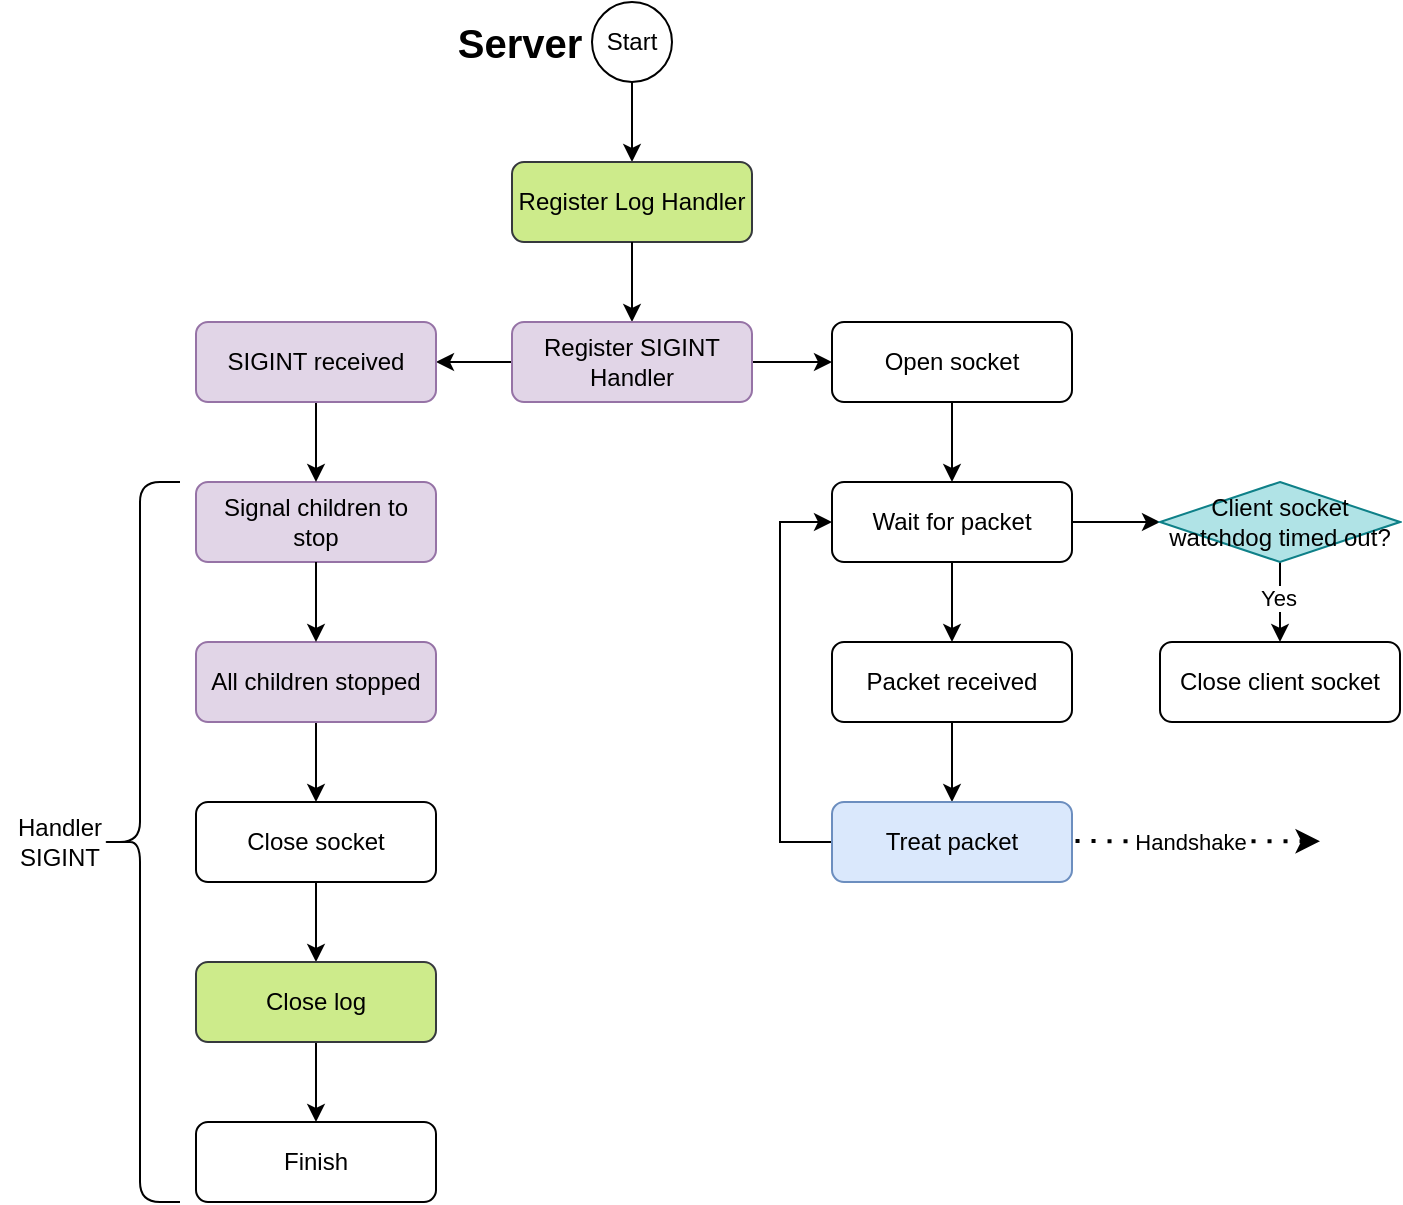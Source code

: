 <mxfile version="22.0.4" type="github" pages="13">
  <diagram name="Server" id="ynFxNo4VnXaIg0oJXaSw">
    <mxGraphModel dx="1392" dy="780" grid="1" gridSize="10" guides="1" tooltips="1" connect="1" arrows="1" fold="1" page="1" pageScale="1" pageWidth="850" pageHeight="1100" math="0" shadow="0">
      <root>
        <mxCell id="0" />
        <mxCell id="1" parent="0" />
        <mxCell id="COrj-0BqQYtJM2jaXJOM-3" value="&lt;font size=&quot;1&quot;&gt;&lt;b style=&quot;font-size: 20px;&quot;&gt;Server&lt;/b&gt;&lt;/font&gt;" style="text;html=1;strokeColor=none;fillColor=none;align=center;verticalAlign=middle;whiteSpace=wrap;rounded=0;" parent="1" vertex="1">
          <mxGeometry x="330" y="45" width="60" height="30" as="geometry" />
        </mxCell>
        <mxCell id="EePKKSE_5mhDXC4ZFvSU-2" style="edgeStyle=orthogonalEdgeStyle;rounded=0;orthogonalLoop=1;jettySize=auto;html=1;exitX=0.5;exitY=1;exitDx=0;exitDy=0;entryX=0.5;entryY=0;entryDx=0;entryDy=0;" parent="1" source="COrj-0BqQYtJM2jaXJOM-72" target="COrj-0BqQYtJM2jaXJOM-187" edge="1">
          <mxGeometry relative="1" as="geometry" />
        </mxCell>
        <mxCell id="COrj-0BqQYtJM2jaXJOM-72" value="Start" style="ellipse;whiteSpace=wrap;html=1;" parent="1" vertex="1">
          <mxGeometry x="396" y="40" width="40" height="40" as="geometry" />
        </mxCell>
        <mxCell id="COrj-0BqQYtJM2jaXJOM-187" value="Register Log Handler" style="rounded=1;whiteSpace=wrap;html=1;fillColor=#cdeb8b;strokeColor=#36393d;" parent="1" vertex="1">
          <mxGeometry x="356" y="120" width="120" height="40" as="geometry" />
        </mxCell>
        <mxCell id="qft5Hnbvip94xZei00_H-3" value="" style="edgeStyle=orthogonalEdgeStyle;rounded=0;orthogonalLoop=1;jettySize=auto;html=1;" parent="1" source="COrj-0BqQYtJM2jaXJOM-187" edge="1">
          <mxGeometry relative="1" as="geometry">
            <mxPoint x="416" y="200" as="targetPoint" />
          </mxGeometry>
        </mxCell>
        <mxCell id="COrj-0BqQYtJM2jaXJOM-4" value="Open socket" style="rounded=1;whiteSpace=wrap;html=1;" parent="1" vertex="1">
          <mxGeometry x="516" y="200" width="120" height="40" as="geometry" />
        </mxCell>
        <mxCell id="K1Lbccf8b7QSuOrR3APw-2" value="" style="edgeStyle=orthogonalEdgeStyle;rounded=0;orthogonalLoop=1;jettySize=auto;html=1;" parent="1" source="COrj-0BqQYtJM2jaXJOM-7" target="K1Lbccf8b7QSuOrR3APw-1" edge="1">
          <mxGeometry relative="1" as="geometry" />
        </mxCell>
        <mxCell id="COrj-0BqQYtJM2jaXJOM-7" value="Wait for packet" style="rounded=1;whiteSpace=wrap;html=1;" parent="1" vertex="1">
          <mxGeometry x="516" y="280" width="120" height="40" as="geometry" />
        </mxCell>
        <mxCell id="COrj-0BqQYtJM2jaXJOM-67" style="edgeStyle=orthogonalEdgeStyle;rounded=0;orthogonalLoop=1;jettySize=auto;html=1;exitX=0.5;exitY=1;exitDx=0;exitDy=0;" parent="1" source="COrj-0BqQYtJM2jaXJOM-4" target="COrj-0BqQYtJM2jaXJOM-7" edge="1">
          <mxGeometry relative="1" as="geometry" />
        </mxCell>
        <mxCell id="FEBe53IG-g0zLM7fohg7-3" value="" style="edgeStyle=orthogonalEdgeStyle;rounded=0;orthogonalLoop=1;jettySize=auto;html=1;" parent="1" source="COrj-0BqQYtJM2jaXJOM-24" target="FEBe53IG-g0zLM7fohg7-2" edge="1">
          <mxGeometry relative="1" as="geometry" />
        </mxCell>
        <mxCell id="COrj-0BqQYtJM2jaXJOM-24" value="Packet received" style="rounded=1;whiteSpace=wrap;html=1;" parent="1" vertex="1">
          <mxGeometry x="516" y="360" width="120" height="40" as="geometry" />
        </mxCell>
        <mxCell id="COrj-0BqQYtJM2jaXJOM-76" value="" style="edgeStyle=orthogonalEdgeStyle;rounded=0;orthogonalLoop=1;jettySize=auto;html=1;" parent="1" source="COrj-0BqQYtJM2jaXJOM-7" target="COrj-0BqQYtJM2jaXJOM-24" edge="1">
          <mxGeometry relative="1" as="geometry" />
        </mxCell>
        <mxCell id="COrj-0BqQYtJM2jaXJOM-146" value="" style="edgeStyle=orthogonalEdgeStyle;rounded=0;orthogonalLoop=1;jettySize=auto;html=1;" parent="1" source="COrj-0BqQYtJM2jaXJOM-63" target="COrj-0BqQYtJM2jaXJOM-4" edge="1">
          <mxGeometry relative="1" as="geometry" />
        </mxCell>
        <mxCell id="EOavcQHXVRg6n_TCKv-p-11" style="edgeStyle=orthogonalEdgeStyle;rounded=0;orthogonalLoop=1;jettySize=auto;html=1;exitX=0;exitY=0.5;exitDx=0;exitDy=0;entryX=1;entryY=0.5;entryDx=0;entryDy=0;" parent="1" source="COrj-0BqQYtJM2jaXJOM-63" target="EOavcQHXVRg6n_TCKv-p-10" edge="1">
          <mxGeometry relative="1" as="geometry" />
        </mxCell>
        <mxCell id="COrj-0BqQYtJM2jaXJOM-63" value="Register SIGINT Handler" style="rounded=1;whiteSpace=wrap;html=1;fillColor=#e1d5e7;strokeColor=#9673a6;" parent="1" vertex="1">
          <mxGeometry x="356" y="200" width="120" height="40" as="geometry" />
        </mxCell>
        <mxCell id="EOavcQHXVRg6n_TCKv-p-1" value="Finish" style="rounded=1;whiteSpace=wrap;html=1;" parent="1" vertex="1">
          <mxGeometry x="198" y="600" width="120" height="40" as="geometry" />
        </mxCell>
        <mxCell id="EOavcQHXVRg6n_TCKv-p-2" value="" style="edgeStyle=orthogonalEdgeStyle;rounded=0;orthogonalLoop=1;jettySize=auto;html=1;" parent="1" source="EOavcQHXVRg6n_TCKv-p-3" target="EOavcQHXVRg6n_TCKv-p-9" edge="1">
          <mxGeometry relative="1" as="geometry" />
        </mxCell>
        <mxCell id="EOavcQHXVRg6n_TCKv-p-3" value="Close socket" style="rounded=1;whiteSpace=wrap;html=1;" parent="1" vertex="1">
          <mxGeometry x="198" y="440" width="120" height="40" as="geometry" />
        </mxCell>
        <mxCell id="EOavcQHXVRg6n_TCKv-p-4" value="Signal children to stop" style="rounded=1;whiteSpace=wrap;html=1;fillColor=#e1d5e7;strokeColor=#9673a6;" parent="1" vertex="1">
          <mxGeometry x="198" y="280" width="120" height="40" as="geometry" />
        </mxCell>
        <mxCell id="EOavcQHXVRg6n_TCKv-p-5" value="" style="edgeStyle=orthogonalEdgeStyle;rounded=0;orthogonalLoop=1;jettySize=auto;html=1;" parent="1" source="EOavcQHXVRg6n_TCKv-p-6" target="EOavcQHXVRg6n_TCKv-p-3" edge="1">
          <mxGeometry relative="1" as="geometry" />
        </mxCell>
        <mxCell id="EOavcQHXVRg6n_TCKv-p-6" value="All children stopped" style="rounded=1;whiteSpace=wrap;html=1;fillColor=#e1d5e7;strokeColor=#9673a6;" parent="1" vertex="1">
          <mxGeometry x="198" y="360" width="120" height="40" as="geometry" />
        </mxCell>
        <mxCell id="EOavcQHXVRg6n_TCKv-p-7" value="" style="edgeStyle=orthogonalEdgeStyle;rounded=0;orthogonalLoop=1;jettySize=auto;html=1;" parent="1" source="EOavcQHXVRg6n_TCKv-p-4" target="EOavcQHXVRg6n_TCKv-p-6" edge="1">
          <mxGeometry relative="1" as="geometry" />
        </mxCell>
        <mxCell id="EOavcQHXVRg6n_TCKv-p-8" value="" style="edgeStyle=orthogonalEdgeStyle;rounded=0;orthogonalLoop=1;jettySize=auto;html=1;" parent="1" source="EOavcQHXVRg6n_TCKv-p-9" target="EOavcQHXVRg6n_TCKv-p-1" edge="1">
          <mxGeometry relative="1" as="geometry" />
        </mxCell>
        <mxCell id="EOavcQHXVRg6n_TCKv-p-9" value="Close log" style="rounded=1;whiteSpace=wrap;html=1;fillColor=#cdeb8b;strokeColor=#36393d;" parent="1" vertex="1">
          <mxGeometry x="198" y="520" width="120" height="40" as="geometry" />
        </mxCell>
        <mxCell id="EOavcQHXVRg6n_TCKv-p-12" style="edgeStyle=orthogonalEdgeStyle;rounded=0;orthogonalLoop=1;jettySize=auto;html=1;exitX=0.5;exitY=1;exitDx=0;exitDy=0;entryX=0.5;entryY=0;entryDx=0;entryDy=0;" parent="1" source="EOavcQHXVRg6n_TCKv-p-10" target="EOavcQHXVRg6n_TCKv-p-4" edge="1">
          <mxGeometry relative="1" as="geometry" />
        </mxCell>
        <mxCell id="EOavcQHXVRg6n_TCKv-p-10" value="SIGINT received" style="rounded=1;whiteSpace=wrap;html=1;fillColor=#e1d5e7;strokeColor=#9673a6;" parent="1" vertex="1">
          <mxGeometry x="198" y="200" width="120" height="40" as="geometry" />
        </mxCell>
        <mxCell id="b0mKz9vQvpN4a8C5u8PS-3" value="" style="shape=curlyBracket;whiteSpace=wrap;html=1;rounded=1;labelPosition=left;verticalLabelPosition=middle;align=right;verticalAlign=middle;size=0.5;" parent="1" vertex="1">
          <mxGeometry x="150" y="280" width="40" height="360" as="geometry" />
        </mxCell>
        <mxCell id="b0mKz9vQvpN4a8C5u8PS-4" value="Handler SIGINT" style="text;html=1;strokeColor=none;fillColor=none;align=center;verticalAlign=middle;whiteSpace=wrap;rounded=0;" parent="1" vertex="1">
          <mxGeometry x="100" y="445" width="60" height="30" as="geometry" />
        </mxCell>
        <mxCell id="cAzZsQrHDrt2K1TDLmy9-1" value="" style="endArrow=none;dashed=1;html=1;dashPattern=1 3;strokeWidth=2;rounded=0;startArrow=classic;startFill=1;entryX=1;entryY=0.489;entryDx=0;entryDy=0;entryPerimeter=0;" parent="1" target="FEBe53IG-g0zLM7fohg7-2" edge="1">
          <mxGeometry width="50" height="50" relative="1" as="geometry">
            <mxPoint x="760" y="459.58" as="sourcePoint" />
            <mxPoint x="636" y="459.58" as="targetPoint" />
          </mxGeometry>
        </mxCell>
        <mxCell id="cAzZsQrHDrt2K1TDLmy9-2" value="Handshake" style="edgeLabel;html=1;align=center;verticalAlign=middle;resizable=0;points=[];" parent="cAzZsQrHDrt2K1TDLmy9-1" vertex="1" connectable="0">
          <mxGeometry relative="1" as="geometry">
            <mxPoint x="-3" as="offset" />
          </mxGeometry>
        </mxCell>
        <mxCell id="FEBe53IG-g0zLM7fohg7-4" style="edgeStyle=orthogonalEdgeStyle;rounded=0;orthogonalLoop=1;jettySize=auto;html=1;exitX=0;exitY=0.5;exitDx=0;exitDy=0;entryX=0;entryY=0.5;entryDx=0;entryDy=0;" parent="1" source="FEBe53IG-g0zLM7fohg7-2" target="COrj-0BqQYtJM2jaXJOM-7" edge="1">
          <mxGeometry relative="1" as="geometry">
            <Array as="points">
              <mxPoint x="490" y="460" />
              <mxPoint x="490" y="300" />
            </Array>
          </mxGeometry>
        </mxCell>
        <mxCell id="FEBe53IG-g0zLM7fohg7-2" value="Treat packet" style="rounded=1;whiteSpace=wrap;html=1;fillColor=#dae8fc;strokeColor=#6c8ebf;" parent="1" vertex="1">
          <mxGeometry x="516" y="440" width="120" height="40" as="geometry" />
        </mxCell>
        <mxCell id="K1Lbccf8b7QSuOrR3APw-4" value="" style="edgeStyle=orthogonalEdgeStyle;rounded=0;orthogonalLoop=1;jettySize=auto;html=1;" parent="1" source="K1Lbccf8b7QSuOrR3APw-1" target="K1Lbccf8b7QSuOrR3APw-3" edge="1">
          <mxGeometry relative="1" as="geometry" />
        </mxCell>
        <mxCell id="K1Lbccf8b7QSuOrR3APw-5" value="Yes" style="edgeLabel;html=1;align=center;verticalAlign=middle;resizable=0;points=[];" parent="K1Lbccf8b7QSuOrR3APw-4" vertex="1" connectable="0">
          <mxGeometry x="-0.103" y="-1" relative="1" as="geometry">
            <mxPoint as="offset" />
          </mxGeometry>
        </mxCell>
        <mxCell id="K1Lbccf8b7QSuOrR3APw-1" value="Client socket watchdog timed out?" style="rhombus;whiteSpace=wrap;html=1;fillColor=#b0e3e6;strokeColor=#0e8088;" parent="1" vertex="1">
          <mxGeometry x="680" y="280" width="120" height="40" as="geometry" />
        </mxCell>
        <mxCell id="K1Lbccf8b7QSuOrR3APw-3" value="Close client socket" style="rounded=1;whiteSpace=wrap;html=1;" parent="1" vertex="1">
          <mxGeometry x="680" y="360" width="120" height="40" as="geometry" />
        </mxCell>
      </root>
    </mxGraphModel>
  </diagram>
  <diagram id="cRhqbxnuGs25eqWRTptj" name="Client">
    <mxGraphModel dx="1160" dy="650" grid="1" gridSize="10" guides="1" tooltips="1" connect="1" arrows="1" fold="1" page="1" pageScale="1" pageWidth="850" pageHeight="1100" math="0" shadow="0">
      <root>
        <mxCell id="0" />
        <mxCell id="1" parent="0" />
        <mxCell id="Ms9sXYZkO5R6gPoVdBhs-3" value="&lt;b&gt;&lt;font style=&quot;font-size: 20px;&quot;&gt;Client&lt;/font&gt;&lt;/b&gt;" style="text;html=1;strokeColor=none;fillColor=none;align=center;verticalAlign=middle;whiteSpace=wrap;rounded=0;" parent="1" vertex="1">
          <mxGeometry x="330" y="170" width="60" height="30" as="geometry" />
        </mxCell>
        <mxCell id="S3sH6zrOu997LhogTpbA-1" style="edgeStyle=orthogonalEdgeStyle;rounded=0;orthogonalLoop=1;jettySize=auto;html=1;exitX=0.5;exitY=1;exitDx=0;exitDy=0;entryX=1;entryY=0.25;entryDx=0;entryDy=0;" parent="1" source="Ms9sXYZkO5R6gPoVdBhs-5" target="6k3eWOBrRZYjUBc0vCuH-7" edge="1">
          <mxGeometry relative="1" as="geometry" />
        </mxCell>
        <mxCell id="Ms9sXYZkO5R6gPoVdBhs-5" value="Perform handshake" style="rounded=1;whiteSpace=wrap;html=1;fillColor=#dae8fc;strokeColor=#6c8ebf;" parent="1" vertex="1">
          <mxGeometry x="520" y="400" width="120" height="40" as="geometry" />
        </mxCell>
        <mxCell id="yO73VxlPH9WalCqHgoK5-70" style="edgeStyle=orthogonalEdgeStyle;rounded=0;orthogonalLoop=1;jettySize=auto;html=1;exitX=0;exitY=0.5;exitDx=0;exitDy=0;entryX=1;entryY=0.5;entryDx=0;entryDy=0;" parent="1" source="Ms9sXYZkO5R6gPoVdBhs-10" target="XbXRp597r44ZEs6repdS-2" edge="1">
          <mxGeometry relative="1" as="geometry" />
        </mxCell>
        <mxCell id="yO73VxlPH9WalCqHgoK5-71" value="" style="edgeStyle=orthogonalEdgeStyle;rounded=0;orthogonalLoop=1;jettySize=auto;html=1;" parent="1" source="Ms9sXYZkO5R6gPoVdBhs-10" target="yO73VxlPH9WalCqHgoK5-69" edge="1">
          <mxGeometry relative="1" as="geometry" />
        </mxCell>
        <mxCell id="Ms9sXYZkO5R6gPoVdBhs-10" value="Register SIGINT Handler" style="rounded=1;whiteSpace=wrap;html=1;fillColor=#e1d5e7;strokeColor=#9673a6;" parent="1" vertex="1">
          <mxGeometry x="360" y="320" width="120" height="40" as="geometry" />
        </mxCell>
        <mxCell id="Ms9sXYZkO5R6gPoVdBhs-11" value="Start" style="ellipse;whiteSpace=wrap;html=1;" parent="1" vertex="1">
          <mxGeometry x="400" y="160" width="40" height="40" as="geometry" />
        </mxCell>
        <mxCell id="Xf5js3ZKYIIXU64q9iJs-12" style="edgeStyle=orthogonalEdgeStyle;rounded=0;orthogonalLoop=1;jettySize=auto;html=1;exitX=0.5;exitY=1;exitDx=0;exitDy=0;entryX=0.5;entryY=0;entryDx=0;entryDy=0;" parent="1" source="Ms9sXYZkO5R6gPoVdBhs-13" target="Ms9sXYZkO5R6gPoVdBhs-10" edge="1">
          <mxGeometry relative="1" as="geometry" />
        </mxCell>
        <mxCell id="Ms9sXYZkO5R6gPoVdBhs-13" value="Register Log Handler" style="rounded=1;whiteSpace=wrap;html=1;fillColor=#cdeb8b;strokeColor=#36393d;" parent="1" vertex="1">
          <mxGeometry x="360" y="240" width="120" height="40" as="geometry" />
        </mxCell>
        <mxCell id="Ms9sXYZkO5R6gPoVdBhs-14" value="" style="edgeStyle=orthogonalEdgeStyle;rounded=0;orthogonalLoop=1;jettySize=auto;html=1;" parent="1" source="Ms9sXYZkO5R6gPoVdBhs-11" target="Ms9sXYZkO5R6gPoVdBhs-13" edge="1">
          <mxGeometry relative="1" as="geometry" />
        </mxCell>
        <mxCell id="cWjAK0fE8zpMmT9FB3N3-1" style="edgeStyle=orthogonalEdgeStyle;rounded=0;orthogonalLoop=1;jettySize=auto;html=1;exitX=0.5;exitY=1;exitDx=0;exitDy=0;entryX=0.5;entryY=0;entryDx=0;entryDy=0;" parent="1" source="XbXRp597r44ZEs6repdS-2" target="XbXRp597r44ZEs6repdS-5" edge="1">
          <mxGeometry relative="1" as="geometry" />
        </mxCell>
        <mxCell id="XbXRp597r44ZEs6repdS-2" value="SIGINT received" style="rounded=1;whiteSpace=wrap;html=1;fillColor=#e1d5e7;strokeColor=#9673a6;" parent="1" vertex="1">
          <mxGeometry x="200" y="320" width="120" height="40" as="geometry" />
        </mxCell>
        <mxCell id="XbXRp597r44ZEs6repdS-3" value="Finish" style="rounded=1;whiteSpace=wrap;html=1;" parent="1" vertex="1">
          <mxGeometry x="200" y="640" width="120" height="40" as="geometry" />
        </mxCell>
        <mxCell id="cWjAK0fE8zpMmT9FB3N3-2" style="edgeStyle=orthogonalEdgeStyle;rounded=0;orthogonalLoop=1;jettySize=auto;html=1;exitX=0.5;exitY=1;exitDx=0;exitDy=0;entryX=0.5;entryY=0;entryDx=0;entryDy=0;" parent="1" source="XbXRp597r44ZEs6repdS-5" target="XbXRp597r44ZEs6repdS-10" edge="1">
          <mxGeometry relative="1" as="geometry" />
        </mxCell>
        <mxCell id="XbXRp597r44ZEs6repdS-5" value="Close socket" style="rounded=1;whiteSpace=wrap;html=1;" parent="1" vertex="1">
          <mxGeometry x="200" y="400" width="120" height="40" as="geometry" />
        </mxCell>
        <mxCell id="XbXRp597r44ZEs6repdS-9" value="" style="edgeStyle=orthogonalEdgeStyle;rounded=0;orthogonalLoop=1;jettySize=auto;html=1;" parent="1" source="XbXRp597r44ZEs6repdS-10" target="XbXRp597r44ZEs6repdS-12" edge="1">
          <mxGeometry relative="1" as="geometry" />
        </mxCell>
        <mxCell id="XbXRp597r44ZEs6repdS-10" value="Generate statistics " style="rounded=1;whiteSpace=wrap;html=1;fillColor=#cdeb8b;strokeColor=#36393d;" parent="1" vertex="1">
          <mxGeometry x="200" y="480" width="120" height="40" as="geometry" />
        </mxCell>
        <mxCell id="XbXRp597r44ZEs6repdS-11" value="" style="edgeStyle=orthogonalEdgeStyle;rounded=0;orthogonalLoop=1;jettySize=auto;html=1;" parent="1" source="XbXRp597r44ZEs6repdS-12" target="XbXRp597r44ZEs6repdS-3" edge="1">
          <mxGeometry relative="1" as="geometry" />
        </mxCell>
        <mxCell id="XbXRp597r44ZEs6repdS-12" value="Close log" style="rounded=1;whiteSpace=wrap;html=1;fillColor=#cdeb8b;strokeColor=#36393d;" parent="1" vertex="1">
          <mxGeometry x="200" y="560" width="120" height="40" as="geometry" />
        </mxCell>
        <mxCell id="9RXhZ26aFlIZu85quQZw-1" value="" style="shape=curlyBracket;whiteSpace=wrap;html=1;rounded=1;labelPosition=left;verticalLabelPosition=middle;align=right;verticalAlign=middle;size=0.5;" parent="1" vertex="1">
          <mxGeometry x="160" y="400" width="40" height="280" as="geometry" />
        </mxCell>
        <mxCell id="9RXhZ26aFlIZu85quQZw-2" value="Handler SIGINT" style="text;html=1;strokeColor=none;fillColor=none;align=center;verticalAlign=middle;whiteSpace=wrap;rounded=0;" parent="1" vertex="1">
          <mxGeometry x="110" y="525" width="60" height="30" as="geometry" />
        </mxCell>
        <mxCell id="yO73VxlPH9WalCqHgoK5-74" style="edgeStyle=orthogonalEdgeStyle;rounded=0;orthogonalLoop=1;jettySize=auto;html=1;exitX=0;exitY=0.5;exitDx=0;exitDy=0;entryX=1;entryY=0.5;entryDx=0;entryDy=0;" parent="1" source="tjGFc8Nd6rk6_maGo1_7-1" target="XbXRp597r44ZEs6repdS-5" edge="1">
          <mxGeometry relative="1" as="geometry" />
        </mxCell>
        <mxCell id="tjGFc8Nd6rk6_maGo1_7-1" value="Movie finished" style="rounded=1;whiteSpace=wrap;html=1;" parent="1" vertex="1">
          <mxGeometry x="362.5" y="560" width="120" height="40" as="geometry" />
        </mxCell>
        <mxCell id="sRitnaIFmQZVDL8kw03z-1" value="" style="endArrow=none;dashed=1;html=1;dashPattern=1 3;strokeWidth=2;rounded=0;startArrow=classic;startFill=1;entryX=1;entryY=0.5;entryDx=0;entryDy=0;" parent="1" target="Ms9sXYZkO5R6gPoVdBhs-5" edge="1">
          <mxGeometry width="50" height="50" relative="1" as="geometry">
            <mxPoint x="760" y="420" as="sourcePoint" />
            <mxPoint x="689.25" y="690" as="targetPoint" />
          </mxGeometry>
        </mxCell>
        <mxCell id="sRitnaIFmQZVDL8kw03z-2" value="Handshake" style="edgeLabel;html=1;align=center;verticalAlign=middle;resizable=0;points=[];" parent="sRitnaIFmQZVDL8kw03z-1" vertex="1" connectable="0">
          <mxGeometry relative="1" as="geometry">
            <mxPoint x="-5" as="offset" />
          </mxGeometry>
        </mxCell>
        <mxCell id="6k3eWOBrRZYjUBc0vCuH-4" value="" style="edgeStyle=orthogonalEdgeStyle;rounded=0;orthogonalLoop=1;jettySize=auto;html=1;" parent="1" source="yO73VxlPH9WalCqHgoK5-69" target="Ms9sXYZkO5R6gPoVdBhs-5" edge="1">
          <mxGeometry relative="1" as="geometry">
            <mxPoint x="525" y="420" as="targetPoint" />
          </mxGeometry>
        </mxCell>
        <mxCell id="6k3eWOBrRZYjUBc0vCuH-6" value="No" style="edgeLabel;html=1;align=center;verticalAlign=middle;resizable=0;points=[];" parent="6k3eWOBrRZYjUBc0vCuH-4" vertex="1" connectable="0">
          <mxGeometry x="-0.273" relative="1" as="geometry">
            <mxPoint as="offset" />
          </mxGeometry>
        </mxCell>
        <mxCell id="6k3eWOBrRZYjUBc0vCuH-11" value="" style="edgeStyle=orthogonalEdgeStyle;rounded=0;orthogonalLoop=1;jettySize=auto;html=1;" parent="1" source="yO73VxlPH9WalCqHgoK5-69" target="6k3eWOBrRZYjUBc0vCuH-7" edge="1">
          <mxGeometry relative="1" as="geometry" />
        </mxCell>
        <mxCell id="6k3eWOBrRZYjUBc0vCuH-12" value="Yes" style="edgeLabel;html=1;align=center;verticalAlign=middle;resizable=0;points=[];" parent="6k3eWOBrRZYjUBc0vCuH-11" vertex="1" connectable="0">
          <mxGeometry x="-0.193" relative="1" as="geometry">
            <mxPoint as="offset" />
          </mxGeometry>
        </mxCell>
        <mxCell id="yO73VxlPH9WalCqHgoK5-69" value="Is joining a group?" style="rhombus;whiteSpace=wrap;html=1;" parent="1" vertex="1">
          <mxGeometry x="357.5" y="400" width="125" height="40" as="geometry" />
        </mxCell>
        <mxCell id="eOhaQ_e6EsPlNsY_bYJr-1" style="edgeStyle=orthogonalEdgeStyle;rounded=0;orthogonalLoop=1;jettySize=auto;html=1;entryX=0.5;entryY=0;entryDx=0;entryDy=0;exitX=0.5;exitY=1;exitDx=0;exitDy=0;" parent="1" target="tjGFc8Nd6rk6_maGo1_7-1" edge="1" source="6k3eWOBrRZYjUBc0vCuH-7">
          <mxGeometry relative="1" as="geometry">
            <mxPoint x="425" y="470" as="sourcePoint" />
          </mxGeometry>
        </mxCell>
        <mxCell id="6k3eWOBrRZYjUBc0vCuH-7" value="Watch Stream" style="rounded=1;whiteSpace=wrap;html=1;fillColor=#fad7ac;strokeColor=#b46504;" parent="1" vertex="1">
          <mxGeometry x="362.5" y="480" width="120" height="40" as="geometry" />
        </mxCell>
        <mxCell id="cGEcjDbi3eOe-kn9iNxJ-4" value="" style="endArrow=none;dashed=1;html=1;dashPattern=1 3;strokeWidth=2;rounded=0;startArrow=classic;startFill=1;entryX=1;entryY=0.5;entryDx=0;entryDy=0;" parent="1" edge="1">
          <mxGeometry width="50" height="50" relative="1" as="geometry">
            <mxPoint x="600" y="510" as="sourcePoint" />
            <mxPoint x="485" y="510" as="targetPoint" />
          </mxGeometry>
        </mxCell>
        <mxCell id="cGEcjDbi3eOe-kn9iNxJ-5" value="Stream" style="edgeLabel;html=1;align=center;verticalAlign=middle;resizable=0;points=[];" parent="cGEcjDbi3eOe-kn9iNxJ-4" vertex="1" connectable="0">
          <mxGeometry relative="1" as="geometry">
            <mxPoint x="-5" as="offset" />
          </mxGeometry>
        </mxCell>
      </root>
    </mxGraphModel>
  </diagram>
  <diagram id="T476w4dxHKIoyT4jfp-Q" name="Handshake Server">
    <mxGraphModel dx="3381" dy="1418" grid="1" gridSize="10" guides="1" tooltips="1" connect="1" arrows="1" fold="1" page="1" pageScale="1" pageWidth="850" pageHeight="1100" math="0" shadow="0">
      <root>
        <mxCell id="0" />
        <mxCell id="1" parent="0" />
        <mxCell id="lpILv7g5-Ivt2MA0JaDy-1" style="edgeStyle=orthogonalEdgeStyle;rounded=0;orthogonalLoop=1;jettySize=auto;html=1;exitX=1;exitY=0.5;exitDx=0;exitDy=0;entryX=0;entryY=0.5;entryDx=0;entryDy=0;" parent="1" source="lpILv7g5-Ivt2MA0JaDy-41" target="lpILv7g5-Ivt2MA0JaDy-45" edge="1">
          <mxGeometry relative="1" as="geometry">
            <Array as="points">
              <mxPoint x="-350" y="360" />
              <mxPoint x="-350" y="400" />
            </Array>
          </mxGeometry>
        </mxCell>
        <mxCell id="lpILv7g5-Ivt2MA0JaDy-2" value="&lt;font style=&quot;font-size: 14px;&quot;&gt;&lt;b&gt;Server Handshake&lt;br&gt;&lt;/b&gt;&lt;/font&gt;" style="text;html=1;strokeColor=none;fillColor=none;align=center;verticalAlign=middle;whiteSpace=wrap;rounded=0;" parent="1" vertex="1">
          <mxGeometry x="-820" y="105" width="50" height="30" as="geometry" />
        </mxCell>
        <mxCell id="lpILv7g5-Ivt2MA0JaDy-3" style="edgeStyle=orthogonalEdgeStyle;rounded=0;orthogonalLoop=1;jettySize=auto;html=1;exitX=0.5;exitY=1;exitDx=0;exitDy=0;entryX=0.5;entryY=0;entryDx=0;entryDy=0;" parent="1" source="lpILv7g5-Ivt2MA0JaDy-4" target="lpILv7g5-Ivt2MA0JaDy-5" edge="1">
          <mxGeometry relative="1" as="geometry" />
        </mxCell>
        <mxCell id="lpILv7g5-Ivt2MA0JaDy-4" value="Select packet type" style="rounded=1;whiteSpace=wrap;html=1;fillColor=#dae8fc;strokeColor=#6c8ebf;" parent="1" vertex="1">
          <mxGeometry x="-750" y="100" width="120" height="40" as="geometry" />
        </mxCell>
        <mxCell id="lpILv7g5-Ivt2MA0JaDy-5" value="" style="rhombus;whiteSpace=wrap;html=1;" parent="1" vertex="1">
          <mxGeometry x="-710" y="180" width="40" height="40" as="geometry" />
        </mxCell>
        <mxCell id="lpILv7g5-Ivt2MA0JaDy-6" value="" style="edgeStyle=orthogonalEdgeStyle;rounded=0;orthogonalLoop=1;jettySize=auto;html=1;" parent="1" source="lpILv7g5-Ivt2MA0JaDy-7" target="lpILv7g5-Ivt2MA0JaDy-24" edge="1">
          <mxGeometry relative="1" as="geometry" />
        </mxCell>
        <mxCell id="lpILv7g5-Ivt2MA0JaDy-7" value="Port Request" style="rounded=1;whiteSpace=wrap;html=1;fillColor=#dae8fc;strokeColor=#6c8ebf;" parent="1" vertex="1">
          <mxGeometry x="-650" y="180" width="120" height="40" as="geometry" />
        </mxCell>
        <mxCell id="lpILv7g5-Ivt2MA0JaDy-8" value="" style="edgeStyle=orthogonalEdgeStyle;rounded=0;orthogonalLoop=1;jettySize=auto;html=1;" parent="1" source="lpILv7g5-Ivt2MA0JaDy-5" target="lpILv7g5-Ivt2MA0JaDy-7" edge="1">
          <mxGeometry relative="1" as="geometry" />
        </mxCell>
        <mxCell id="lpILv7g5-Ivt2MA0JaDy-9" style="edgeStyle=orthogonalEdgeStyle;rounded=0;orthogonalLoop=1;jettySize=auto;html=1;exitX=0.5;exitY=1;exitDx=0;exitDy=0;entryX=0.5;entryY=0;entryDx=0;entryDy=0;" parent="1" source="lpILv7g5-Ivt2MA0JaDy-10" target="lpILv7g5-Ivt2MA0JaDy-15" edge="1">
          <mxGeometry relative="1" as="geometry" />
        </mxCell>
        <mxCell id="lpILv7g5-Ivt2MA0JaDy-10" value="" style="rhombus;whiteSpace=wrap;html=1;" parent="1" vertex="1">
          <mxGeometry x="-710" y="340" width="40" height="40" as="geometry" />
        </mxCell>
        <mxCell id="lpILv7g5-Ivt2MA0JaDy-11" value="" style="edgeStyle=orthogonalEdgeStyle;rounded=0;orthogonalLoop=1;jettySize=auto;html=1;" parent="1" source="lpILv7g5-Ivt2MA0JaDy-5" target="lpILv7g5-Ivt2MA0JaDy-10" edge="1">
          <mxGeometry relative="1" as="geometry" />
        </mxCell>
        <mxCell id="lpILv7g5-Ivt2MA0JaDy-12" style="edgeStyle=orthogonalEdgeStyle;rounded=0;orthogonalLoop=1;jettySize=auto;html=1;exitX=1;exitY=0.5;exitDx=0;exitDy=0;entryX=0;entryY=0.5;entryDx=0;entryDy=0;" parent="1" source="lpILv7g5-Ivt2MA0JaDy-13" target="lpILv7g5-Ivt2MA0JaDy-41" edge="1">
          <mxGeometry relative="1" as="geometry">
            <mxPoint x="-470" y="360" as="targetPoint" />
          </mxGeometry>
        </mxCell>
        <mxCell id="lpILv7g5-Ivt2MA0JaDy-13" value="Port OK/NOK" style="rounded=1;whiteSpace=wrap;html=1;fillColor=#dae8fc;strokeColor=#6c8ebf;" parent="1" vertex="1">
          <mxGeometry x="-650" y="340" width="120" height="40" as="geometry" />
        </mxCell>
        <mxCell id="lpILv7g5-Ivt2MA0JaDy-14" value="" style="edgeStyle=orthogonalEdgeStyle;rounded=0;orthogonalLoop=1;jettySize=auto;html=1;" parent="1" source="lpILv7g5-Ivt2MA0JaDy-10" target="lpILv7g5-Ivt2MA0JaDy-13" edge="1">
          <mxGeometry relative="1" as="geometry" />
        </mxCell>
        <mxCell id="lpILv7g5-Ivt2MA0JaDy-15" value="" style="rhombus;whiteSpace=wrap;html=1;" parent="1" vertex="1">
          <mxGeometry x="-710" y="460" width="40" height="40" as="geometry" />
        </mxCell>
        <mxCell id="lpILv7g5-Ivt2MA0JaDy-16" value="Other" style="rounded=1;whiteSpace=wrap;html=1;" parent="1" vertex="1">
          <mxGeometry x="-650" y="460" width="120" height="40" as="geometry" />
        </mxCell>
        <mxCell id="lpILv7g5-Ivt2MA0JaDy-17" value="" style="edgeStyle=orthogonalEdgeStyle;rounded=0;orthogonalLoop=1;jettySize=auto;html=1;" parent="1" source="lpILv7g5-Ivt2MA0JaDy-15" target="lpILv7g5-Ivt2MA0JaDy-16" edge="1">
          <mxGeometry relative="1" as="geometry" />
        </mxCell>
        <mxCell id="lpILv7g5-Ivt2MA0JaDy-18" style="edgeStyle=orthogonalEdgeStyle;rounded=0;orthogonalLoop=1;jettySize=auto;html=1;entryX=0;entryY=0.5;entryDx=0;entryDy=0;" parent="1" source="lpILv7g5-Ivt2MA0JaDy-16" target="lpILv7g5-Ivt2MA0JaDy-19" edge="1">
          <mxGeometry relative="1" as="geometry">
            <mxPoint x="-470" y="480" as="targetPoint" />
          </mxGeometry>
        </mxCell>
        <mxCell id="lpILv7g5-Ivt2MA0JaDy-19" value="Dischard" style="rounded=1;whiteSpace=wrap;html=1;" parent="1" vertex="1">
          <mxGeometry x="-490" y="460" width="120" height="40" as="geometry" />
        </mxCell>
        <mxCell id="lpILv7g5-Ivt2MA0JaDy-20" value="" style="edgeStyle=orthogonalEdgeStyle;rounded=0;orthogonalLoop=1;jettySize=auto;html=1;" parent="1" source="lpILv7g5-Ivt2MA0JaDy-24" target="lpILv7g5-Ivt2MA0JaDy-29" edge="1">
          <mxGeometry relative="1" as="geometry">
            <Array as="points">
              <mxPoint x="-390" y="200" />
              <mxPoint x="-390" y="200" />
            </Array>
          </mxGeometry>
        </mxCell>
        <mxCell id="lpILv7g5-Ivt2MA0JaDy-21" value="No" style="edgeLabel;html=1;align=center;verticalAlign=middle;resizable=0;points=[];" parent="lpILv7g5-Ivt2MA0JaDy-20" vertex="1" connectable="0">
          <mxGeometry x="-0.068" y="-1" relative="1" as="geometry">
            <mxPoint as="offset" />
          </mxGeometry>
        </mxCell>
        <mxCell id="lpILv7g5-Ivt2MA0JaDy-22" style="edgeStyle=orthogonalEdgeStyle;rounded=0;orthogonalLoop=1;jettySize=auto;html=1;exitX=0.5;exitY=1;exitDx=0;exitDy=0;entryX=0.5;entryY=1;entryDx=0;entryDy=0;" parent="1" source="lpILv7g5-Ivt2MA0JaDy-24" target="lpILv7g5-Ivt2MA0JaDy-35" edge="1">
          <mxGeometry relative="1" as="geometry">
            <mxPoint x="-430" y="230" as="sourcePoint" />
            <mxPoint x="210.0" y="230" as="targetPoint" />
            <Array as="points">
              <mxPoint x="-430" y="260" />
              <mxPoint x="210" y="260" />
            </Array>
          </mxGeometry>
        </mxCell>
        <mxCell id="lpILv7g5-Ivt2MA0JaDy-23" value="Yes" style="edgeLabel;html=1;align=center;verticalAlign=middle;resizable=0;points=[];" parent="lpILv7g5-Ivt2MA0JaDy-22" vertex="1" connectable="0">
          <mxGeometry x="-0.619" relative="1" as="geometry">
            <mxPoint x="-95" y="-20" as="offset" />
          </mxGeometry>
        </mxCell>
        <mxCell id="lpILv7g5-Ivt2MA0JaDy-24" value="Is another socket open for this client?" style="rhombus;whiteSpace=wrap;html=1;" parent="1" vertex="1">
          <mxGeometry x="-490" y="180" width="120" height="40" as="geometry" />
        </mxCell>
        <mxCell id="lpILv7g5-Ivt2MA0JaDy-25" style="edgeStyle=orthogonalEdgeStyle;rounded=0;orthogonalLoop=1;jettySize=auto;html=1;exitX=0.5;exitY=0;exitDx=0;exitDy=0;entryX=0.5;entryY=1;entryDx=0;entryDy=0;" parent="1" source="lpILv7g5-Ivt2MA0JaDy-29" target="lpILv7g5-Ivt2MA0JaDy-31" edge="1">
          <mxGeometry relative="1" as="geometry">
            <Array as="points">
              <mxPoint x="-270" y="160" />
              <mxPoint x="-270" y="160" />
            </Array>
          </mxGeometry>
        </mxCell>
        <mxCell id="lpILv7g5-Ivt2MA0JaDy-26" value="No" style="edgeLabel;html=1;align=center;verticalAlign=middle;resizable=0;points=[];" parent="lpILv7g5-Ivt2MA0JaDy-25" vertex="1" connectable="0">
          <mxGeometry x="-0.125" y="-2" relative="1" as="geometry">
            <mxPoint as="offset" />
          </mxGeometry>
        </mxCell>
        <mxCell id="lpILv7g5-Ivt2MA0JaDy-27" value="" style="edgeStyle=orthogonalEdgeStyle;rounded=0;orthogonalLoop=1;jettySize=auto;html=1;" parent="1" source="lpILv7g5-Ivt2MA0JaDy-29" target="lpILv7g5-Ivt2MA0JaDy-33" edge="1">
          <mxGeometry relative="1" as="geometry" />
        </mxCell>
        <mxCell id="lpILv7g5-Ivt2MA0JaDy-28" value="Yes" style="edgeLabel;html=1;align=center;verticalAlign=middle;resizable=0;points=[];" parent="lpILv7g5-Ivt2MA0JaDy-27" vertex="1" connectable="0">
          <mxGeometry x="-0.208" y="-2" relative="1" as="geometry">
            <mxPoint as="offset" />
          </mxGeometry>
        </mxCell>
        <mxCell id="lpILv7g5-Ivt2MA0JaDy-29" value="Is requested port available?" style="rhombus;whiteSpace=wrap;html=1;" parent="1" vertex="1">
          <mxGeometry x="-330" y="180" width="120" height="40" as="geometry" />
        </mxCell>
        <mxCell id="lpILv7g5-Ivt2MA0JaDy-30" style="edgeStyle=orthogonalEdgeStyle;rounded=0;orthogonalLoop=1;jettySize=auto;html=1;exitX=1;exitY=0.5;exitDx=0;exitDy=0;entryX=0.5;entryY=0;entryDx=0;entryDy=0;" parent="1" source="lpILv7g5-Ivt2MA0JaDy-31" target="lpILv7g5-Ivt2MA0JaDy-33" edge="1">
          <mxGeometry relative="1" as="geometry" />
        </mxCell>
        <mxCell id="lpILv7g5-Ivt2MA0JaDy-31" value="Choose another port" style="rounded=1;whiteSpace=wrap;html=1;" parent="1" vertex="1">
          <mxGeometry x="-330" y="100" width="120" height="40" as="geometry" />
        </mxCell>
        <mxCell id="lpILv7g5-Ivt2MA0JaDy-32" value="" style="edgeStyle=orthogonalEdgeStyle;rounded=0;orthogonalLoop=1;jettySize=auto;html=1;" parent="1" source="lpILv7g5-Ivt2MA0JaDy-33" target="lpILv7g5-Ivt2MA0JaDy-54" edge="1">
          <mxGeometry relative="1" as="geometry" />
        </mxCell>
        <mxCell id="lpILv7g5-Ivt2MA0JaDy-33" value="Open socket for client" style="rounded=1;whiteSpace=wrap;html=1;" parent="1" vertex="1">
          <mxGeometry x="-170" y="180" width="120" height="40" as="geometry" />
        </mxCell>
        <mxCell id="lpILv7g5-Ivt2MA0JaDy-34" value="" style="edgeStyle=orthogonalEdgeStyle;rounded=0;orthogonalLoop=1;jettySize=auto;html=1;" parent="1" source="lpILv7g5-Ivt2MA0JaDy-35" target="lpILv7g5-Ivt2MA0JaDy-36" edge="1">
          <mxGeometry relative="1" as="geometry" />
        </mxCell>
        <mxCell id="lpILv7g5-Ivt2MA0JaDy-35" value="Mount Port Allocated packet " style="rounded=1;whiteSpace=wrap;html=1;fillColor=#dae8fc;strokeColor=#6c8ebf;" parent="1" vertex="1">
          <mxGeometry x="150" y="180" width="120" height="40" as="geometry" />
        </mxCell>
        <mxCell id="lpILv7g5-Ivt2MA0JaDy-36" value="Send packet" style="rounded=1;whiteSpace=wrap;html=1;fillColor=#dae8fc;strokeColor=#6c8ebf;" parent="1" vertex="1">
          <mxGeometry x="310" y="180" width="120" height="40" as="geometry" />
        </mxCell>
        <mxCell id="lpILv7g5-Ivt2MA0JaDy-37" value="" style="edgeStyle=orthogonalEdgeStyle;rounded=0;orthogonalLoop=1;jettySize=auto;html=1;" parent="1" source="lpILv7g5-Ivt2MA0JaDy-41" target="lpILv7g5-Ivt2MA0JaDy-43" edge="1">
          <mxGeometry relative="1" as="geometry" />
        </mxCell>
        <mxCell id="lpILv7g5-Ivt2MA0JaDy-38" value="Yes" style="edgeLabel;html=1;align=center;verticalAlign=middle;resizable=0;points=[];" parent="lpILv7g5-Ivt2MA0JaDy-37" vertex="1" connectable="0">
          <mxGeometry x="-0.083" y="1" relative="1" as="geometry">
            <mxPoint y="17" as="offset" />
          </mxGeometry>
        </mxCell>
        <mxCell id="lpILv7g5-Ivt2MA0JaDy-39" style="edgeStyle=orthogonalEdgeStyle;rounded=0;orthogonalLoop=1;jettySize=auto;html=1;exitX=0.5;exitY=1;exitDx=0;exitDy=0;entryX=0.5;entryY=0;entryDx=0;entryDy=0;" parent="1" source="lpILv7g5-Ivt2MA0JaDy-41" target="lpILv7g5-Ivt2MA0JaDy-19" edge="1">
          <mxGeometry relative="1" as="geometry">
            <mxPoint x="-430" y="450" as="targetPoint" />
          </mxGeometry>
        </mxCell>
        <mxCell id="lpILv7g5-Ivt2MA0JaDy-40" value="No" style="edgeLabel;html=1;align=center;verticalAlign=middle;resizable=0;points=[];" parent="lpILv7g5-Ivt2MA0JaDy-39" vertex="1" connectable="0">
          <mxGeometry x="-0.215" y="2" relative="1" as="geometry">
            <mxPoint as="offset" />
          </mxGeometry>
        </mxCell>
        <mxCell id="lpILv7g5-Ivt2MA0JaDy-41" value="Is another socket open for this client?" style="rhombus;whiteSpace=wrap;html=1;" parent="1" vertex="1">
          <mxGeometry x="-490" y="340" width="120" height="40" as="geometry" />
        </mxCell>
        <mxCell id="lpILv7g5-Ivt2MA0JaDy-42" value="" style="edgeStyle=orthogonalEdgeStyle;rounded=0;orthogonalLoop=1;jettySize=auto;html=1;" parent="1" source="lpILv7g5-Ivt2MA0JaDy-43" target="lpILv7g5-Ivt2MA0JaDy-47" edge="1">
          <mxGeometry relative="1" as="geometry" />
        </mxCell>
        <mxCell id="lpILv7g5-Ivt2MA0JaDy-43" value="" style="rhombus;whiteSpace=wrap;html=1;" parent="1" vertex="1">
          <mxGeometry x="-330" y="300" width="40" height="40" as="geometry" />
        </mxCell>
        <mxCell id="lpILv7g5-Ivt2MA0JaDy-44" value="" style="edgeStyle=orthogonalEdgeStyle;rounded=0;orthogonalLoop=1;jettySize=auto;html=1;" parent="1" source="lpILv7g5-Ivt2MA0JaDy-45" target="lpILv7g5-Ivt2MA0JaDy-49" edge="1">
          <mxGeometry relative="1" as="geometry" />
        </mxCell>
        <mxCell id="lpILv7g5-Ivt2MA0JaDy-45" value="" style="rhombus;whiteSpace=wrap;html=1;" parent="1" vertex="1">
          <mxGeometry x="-330" y="380" width="40" height="40" as="geometry" />
        </mxCell>
        <mxCell id="lpILv7g5-Ivt2MA0JaDy-46" value="" style="edgeStyle=orthogonalEdgeStyle;rounded=0;orthogonalLoop=1;jettySize=auto;html=1;" parent="1" source="lpILv7g5-Ivt2MA0JaDy-47" target="lpILv7g5-Ivt2MA0JaDy-56" edge="1">
          <mxGeometry relative="1" as="geometry" />
        </mxCell>
        <mxCell id="lpILv7g5-Ivt2MA0JaDy-47" value="Port OK" style="rounded=1;whiteSpace=wrap;html=1;fillColor=#dae8fc;strokeColor=#6c8ebf;" parent="1" vertex="1">
          <mxGeometry x="-250" y="300" width="120" height="40" as="geometry" />
        </mxCell>
        <mxCell id="lpILv7g5-Ivt2MA0JaDy-48" style="edgeStyle=orthogonalEdgeStyle;rounded=0;orthogonalLoop=1;jettySize=auto;html=1;exitX=1;exitY=0.5;exitDx=0;exitDy=0;entryX=0.5;entryY=1;entryDx=0;entryDy=0;" parent="1" source="lpILv7g5-Ivt2MA0JaDy-49" target="lpILv7g5-Ivt2MA0JaDy-52" edge="1">
          <mxGeometry relative="1" as="geometry" />
        </mxCell>
        <mxCell id="lpILv7g5-Ivt2MA0JaDy-49" value="Port NOK" style="rounded=1;whiteSpace=wrap;html=1;fillColor=#dae8fc;strokeColor=#6c8ebf;" parent="1" vertex="1">
          <mxGeometry x="-250" y="380" width="120" height="40" as="geometry" />
        </mxCell>
        <mxCell id="lpILv7g5-Ivt2MA0JaDy-50" value="" style="edgeStyle=orthogonalEdgeStyle;rounded=0;orthogonalLoop=1;jettySize=auto;html=1;" parent="1" source="lpILv7g5-Ivt2MA0JaDy-51" target="lpILv7g5-Ivt2MA0JaDy-60" edge="1">
          <mxGeometry relative="1" as="geometry" />
        </mxCell>
        <mxCell id="lpILv7g5-Ivt2MA0JaDy-51" value="Start Stream" style="shape=process;whiteSpace=wrap;html=1;backgroundOutline=1;fillColor=#ffe6cc;strokeColor=#d79b00;" parent="1" vertex="1">
          <mxGeometry x="69.5" y="300" width="120" height="40" as="geometry" />
        </mxCell>
        <mxCell id="lpILv7g5-Ivt2MA0JaDy-52" value="Close client socket" style="rounded=1;whiteSpace=wrap;html=1;" parent="1" vertex="1">
          <mxGeometry x="390" y="300" width="120" height="40" as="geometry" />
        </mxCell>
        <mxCell id="lpILv7g5-Ivt2MA0JaDy-53" value="" style="edgeStyle=orthogonalEdgeStyle;rounded=0;orthogonalLoop=1;jettySize=auto;html=1;" parent="1" source="lpILv7g5-Ivt2MA0JaDy-54" target="lpILv7g5-Ivt2MA0JaDy-35" edge="1">
          <mxGeometry relative="1" as="geometry" />
        </mxCell>
        <mxCell id="lpILv7g5-Ivt2MA0JaDy-54" value="Kick client socket watchdog" style="rounded=1;whiteSpace=wrap;html=1;fillColor=#b0e3e6;strokeColor=#0e8088;" parent="1" vertex="1">
          <mxGeometry x="-10" y="180" width="120" height="40" as="geometry" />
        </mxCell>
        <mxCell id="lpILv7g5-Ivt2MA0JaDy-55" value="" style="edgeStyle=orthogonalEdgeStyle;rounded=0;orthogonalLoop=1;jettySize=auto;html=1;" parent="1" source="lpILv7g5-Ivt2MA0JaDy-56" target="lpILv7g5-Ivt2MA0JaDy-51" edge="1">
          <mxGeometry relative="1" as="geometry" />
        </mxCell>
        <mxCell id="lpILv7g5-Ivt2MA0JaDy-56" value="Kick client socket watchdog" style="rounded=1;whiteSpace=wrap;html=1;fillColor=#b0e3e6;strokeColor=#0e8088;" parent="1" vertex="1">
          <mxGeometry x="-90" y="300" width="120" height="40" as="geometry" />
        </mxCell>
        <mxCell id="lpILv7g5-Ivt2MA0JaDy-57" value="" style="endArrow=none;dashed=1;html=1;dashPattern=1 3;strokeWidth=2;rounded=0;startArrow=classic;startFill=1;entryX=0;entryY=1;entryDx=0;entryDy=0;" parent="1" target="lpILv7g5-Ivt2MA0JaDy-51" edge="1">
          <mxGeometry width="50" height="50" relative="1" as="geometry">
            <mxPoint x="190" y="360" as="sourcePoint" />
            <mxPoint x="69.5" y="360" as="targetPoint" />
            <Array as="points">
              <mxPoint x="70" y="360" />
            </Array>
          </mxGeometry>
        </mxCell>
        <mxCell id="lpILv7g5-Ivt2MA0JaDy-58" value="Stream" style="edgeLabel;html=1;align=center;verticalAlign=middle;resizable=0;points=[];" parent="lpILv7g5-Ivt2MA0JaDy-57" vertex="1" connectable="0">
          <mxGeometry relative="1" as="geometry">
            <mxPoint x="10" as="offset" />
          </mxGeometry>
        </mxCell>
        <mxCell id="lpILv7g5-Ivt2MA0JaDy-59" value="" style="edgeStyle=orthogonalEdgeStyle;rounded=0;orthogonalLoop=1;jettySize=auto;html=1;" parent="1" source="lpILv7g5-Ivt2MA0JaDy-60" target="lpILv7g5-Ivt2MA0JaDy-52" edge="1">
          <mxGeometry relative="1" as="geometry" />
        </mxCell>
        <mxCell id="lpILv7g5-Ivt2MA0JaDy-60" value="Send Port ACK" style="rounded=1;whiteSpace=wrap;html=1;fillColor=#dae8fc;strokeColor=#6c8ebf;" parent="1" vertex="1">
          <mxGeometry x="230" y="300" width="120" height="40" as="geometry" />
        </mxCell>
        <mxCell id="35CezpZLJWbUFHxwT73_-4" style="edgeStyle=orthogonalEdgeStyle;rounded=0;orthogonalLoop=1;jettySize=auto;html=1;exitX=0.5;exitY=1;exitDx=0;exitDy=0;entryX=0.5;entryY=0;entryDx=0;entryDy=0;" edge="1" parent="1" source="35CezpZLJWbUFHxwT73_-2" target="lpILv7g5-Ivt2MA0JaDy-4">
          <mxGeometry relative="1" as="geometry" />
        </mxCell>
        <mxCell id="35CezpZLJWbUFHxwT73_-2" value="Start" style="ellipse;whiteSpace=wrap;html=1;aspect=fixed;" vertex="1" parent="1">
          <mxGeometry x="-710" y="30" width="40" height="40" as="geometry" />
        </mxCell>
      </root>
    </mxGraphModel>
  </diagram>
  <diagram name="Handshake Client" id="QkGSL0diJQZwL97Y5M4Q">
    <mxGraphModel dx="2488" dy="918" grid="1" gridSize="10" guides="1" tooltips="1" connect="1" arrows="1" fold="1" page="1" pageScale="1" pageWidth="850" pageHeight="1100" math="0" shadow="0">
      <root>
        <mxCell id="K89Yj1OdJz6QPiiTIClt-0" />
        <mxCell id="K89Yj1OdJz6QPiiTIClt-1" parent="K89Yj1OdJz6QPiiTIClt-0" />
        <mxCell id="K89Yj1OdJz6QPiiTIClt-73" style="edgeStyle=orthogonalEdgeStyle;rounded=0;orthogonalLoop=1;jettySize=auto;html=1;exitX=0.5;exitY=1;exitDx=0;exitDy=0;entryX=0.5;entryY=0;entryDx=0;entryDy=0;" edge="1" parent="K89Yj1OdJz6QPiiTIClt-1" source="K89Yj1OdJz6QPiiTIClt-74">
          <mxGeometry relative="1" as="geometry">
            <mxPoint x="-350" y="650" as="targetPoint" />
          </mxGeometry>
        </mxCell>
        <mxCell id="K89Yj1OdJz6QPiiTIClt-74" value="Select packet type" style="rounded=1;whiteSpace=wrap;html=1;fillColor=#dae8fc;strokeColor=#6c8ebf;" vertex="1" parent="K89Yj1OdJz6QPiiTIClt-1">
          <mxGeometry x="-410" y="570" width="120" height="40" as="geometry" />
        </mxCell>
        <mxCell id="K89Yj1OdJz6QPiiTIClt-75" value="" style="edgeStyle=orthogonalEdgeStyle;rounded=0;orthogonalLoop=1;jettySize=auto;html=1;" edge="1" parent="K89Yj1OdJz6QPiiTIClt-1" source="K89Yj1OdJz6QPiiTIClt-77" target="K89Yj1OdJz6QPiiTIClt-79">
          <mxGeometry relative="1" as="geometry" />
        </mxCell>
        <mxCell id="K89Yj1OdJz6QPiiTIClt-76" style="edgeStyle=orthogonalEdgeStyle;rounded=0;orthogonalLoop=1;jettySize=auto;html=1;exitX=0.5;exitY=1;exitDx=0;exitDy=0;entryX=0.5;entryY=0;entryDx=0;entryDy=0;" edge="1" parent="K89Yj1OdJz6QPiiTIClt-1" source="K89Yj1OdJz6QPiiTIClt-77" target="K89Yj1OdJz6QPiiTIClt-118">
          <mxGeometry relative="1" as="geometry" />
        </mxCell>
        <mxCell id="K89Yj1OdJz6QPiiTIClt-77" value="" style="rhombus;whiteSpace=wrap;html=1;" vertex="1" parent="K89Yj1OdJz6QPiiTIClt-1">
          <mxGeometry x="-370" y="650" width="40" height="40" as="geometry" />
        </mxCell>
        <mxCell id="K89Yj1OdJz6QPiiTIClt-78" style="edgeStyle=orthogonalEdgeStyle;rounded=0;orthogonalLoop=1;jettySize=auto;html=1;exitX=1;exitY=0.5;exitDx=0;exitDy=0;entryX=0;entryY=0.5;entryDx=0;entryDy=0;" edge="1" parent="K89Yj1OdJz6QPiiTIClt-1" source="K89Yj1OdJz6QPiiTIClt-79" target="K89Yj1OdJz6QPiiTIClt-103">
          <mxGeometry relative="1" as="geometry" />
        </mxCell>
        <mxCell id="K89Yj1OdJz6QPiiTIClt-79" value="Port Allocated" style="rounded=1;whiteSpace=wrap;html=1;fillColor=#dae8fc;strokeColor=#6c8ebf;" vertex="1" parent="K89Yj1OdJz6QPiiTIClt-1">
          <mxGeometry x="-290" y="650" width="120" height="40" as="geometry" />
        </mxCell>
        <mxCell id="K89Yj1OdJz6QPiiTIClt-80" value="" style="edgeStyle=orthogonalEdgeStyle;rounded=0;orthogonalLoop=1;jettySize=auto;html=1;" edge="1" parent="K89Yj1OdJz6QPiiTIClt-1" source="K89Yj1OdJz6QPiiTIClt-81" target="K89Yj1OdJz6QPiiTIClt-83">
          <mxGeometry relative="1" as="geometry" />
        </mxCell>
        <mxCell id="K89Yj1OdJz6QPiiTIClt-81" value="" style="rhombus;whiteSpace=wrap;html=1;" vertex="1" parent="K89Yj1OdJz6QPiiTIClt-1">
          <mxGeometry x="-370" y="885" width="40" height="40" as="geometry" />
        </mxCell>
        <mxCell id="K89Yj1OdJz6QPiiTIClt-82" value="" style="edgeStyle=orthogonalEdgeStyle;rounded=0;orthogonalLoop=1;jettySize=auto;html=1;" edge="1" parent="K89Yj1OdJz6QPiiTIClt-1" source="K89Yj1OdJz6QPiiTIClt-83" target="K89Yj1OdJz6QPiiTIClt-84">
          <mxGeometry relative="1" as="geometry" />
        </mxCell>
        <mxCell id="K89Yj1OdJz6QPiiTIClt-83" value="Other" style="rounded=1;whiteSpace=wrap;html=1;" vertex="1" parent="K89Yj1OdJz6QPiiTIClt-1">
          <mxGeometry x="-290" y="885" width="120" height="40" as="geometry" />
        </mxCell>
        <mxCell id="K89Yj1OdJz6QPiiTIClt-84" value="Dischard" style="rounded=1;whiteSpace=wrap;html=1;" vertex="1" parent="K89Yj1OdJz6QPiiTIClt-1">
          <mxGeometry x="-130" y="885" width="120" height="40" as="geometry" />
        </mxCell>
        <mxCell id="K89Yj1OdJz6QPiiTIClt-85" style="edgeStyle=orthogonalEdgeStyle;rounded=0;orthogonalLoop=1;jettySize=auto;html=1;exitX=0.5;exitY=1;exitDx=0;exitDy=0;entryX=0.5;entryY=0;entryDx=0;entryDy=0;" edge="1" parent="K89Yj1OdJz6QPiiTIClt-1" source="K89Yj1OdJz6QPiiTIClt-86" target="K89Yj1OdJz6QPiiTIClt-97">
          <mxGeometry relative="1" as="geometry" />
        </mxCell>
        <mxCell id="K89Yj1OdJz6QPiiTIClt-86" value="Open socket to known server port" style="rounded=1;whiteSpace=wrap;html=1;" vertex="1" parent="K89Yj1OdJz6QPiiTIClt-1">
          <mxGeometry x="-730" y="130" width="120" height="40" as="geometry" />
        </mxCell>
        <mxCell id="K89Yj1OdJz6QPiiTIClt-87" style="edgeStyle=orthogonalEdgeStyle;rounded=0;orthogonalLoop=1;jettySize=auto;html=1;exitX=0.5;exitY=1;exitDx=0;exitDy=0;entryX=0.5;entryY=0;entryDx=0;entryDy=0;" edge="1" parent="K89Yj1OdJz6QPiiTIClt-1" source="K89Yj1OdJz6QPiiTIClt-88" target="K89Yj1OdJz6QPiiTIClt-90">
          <mxGeometry relative="1" as="geometry" />
        </mxCell>
        <mxCell id="K89Yj1OdJz6QPiiTIClt-88" value="Mount Port Request packet " style="rounded=1;whiteSpace=wrap;html=1;fillColor=#dae8fc;strokeColor=#6c8ebf;" vertex="1" parent="K89Yj1OdJz6QPiiTIClt-1">
          <mxGeometry x="-730" y="370" width="120" height="40" as="geometry" />
        </mxCell>
        <mxCell id="K89Yj1OdJz6QPiiTIClt-89" value="" style="edgeStyle=orthogonalEdgeStyle;rounded=0;orthogonalLoop=1;jettySize=auto;html=1;" edge="1" parent="K89Yj1OdJz6QPiiTIClt-1" source="K89Yj1OdJz6QPiiTIClt-90" target="K89Yj1OdJz6QPiiTIClt-93">
          <mxGeometry relative="1" as="geometry" />
        </mxCell>
        <mxCell id="K89Yj1OdJz6QPiiTIClt-90" value="Send packet" style="rounded=1;whiteSpace=wrap;html=1;fillColor=#dae8fc;strokeColor=#6c8ebf;" vertex="1" parent="K89Yj1OdJz6QPiiTIClt-1">
          <mxGeometry x="-730" y="450" width="120" height="40" as="geometry" />
        </mxCell>
        <mxCell id="K89Yj1OdJz6QPiiTIClt-91" value="" style="edgeStyle=orthogonalEdgeStyle;rounded=0;orthogonalLoop=1;jettySize=auto;html=1;" edge="1" parent="K89Yj1OdJz6QPiiTIClt-1" source="K89Yj1OdJz6QPiiTIClt-93" target="K89Yj1OdJz6QPiiTIClt-95">
          <mxGeometry relative="1" as="geometry" />
        </mxCell>
        <mxCell id="K89Yj1OdJz6QPiiTIClt-92" style="edgeStyle=orthogonalEdgeStyle;rounded=0;orthogonalLoop=1;jettySize=auto;html=1;exitX=1;exitY=0.5;exitDx=0;exitDy=0;" edge="1" parent="K89Yj1OdJz6QPiiTIClt-1" source="K89Yj1OdJz6QPiiTIClt-93" target="K89Yj1OdJz6QPiiTIClt-101">
          <mxGeometry relative="1" as="geometry" />
        </mxCell>
        <mxCell id="K89Yj1OdJz6QPiiTIClt-93" value="Wait for packet from server" style="rounded=1;whiteSpace=wrap;html=1;" vertex="1" parent="K89Yj1OdJz6QPiiTIClt-1">
          <mxGeometry x="-730" y="530" width="120" height="40" as="geometry" />
        </mxCell>
        <mxCell id="K89Yj1OdJz6QPiiTIClt-94" value="" style="edgeStyle=orthogonalEdgeStyle;rounded=0;orthogonalLoop=1;jettySize=auto;html=1;" edge="1" parent="K89Yj1OdJz6QPiiTIClt-1" source="K89Yj1OdJz6QPiiTIClt-95" target="K89Yj1OdJz6QPiiTIClt-74">
          <mxGeometry relative="1" as="geometry" />
        </mxCell>
        <mxCell id="K89Yj1OdJz6QPiiTIClt-95" value="Packet received" style="rounded=1;whiteSpace=wrap;html=1;" vertex="1" parent="K89Yj1OdJz6QPiiTIClt-1">
          <mxGeometry x="-570" y="570" width="120" height="40" as="geometry" />
        </mxCell>
        <mxCell id="K89Yj1OdJz6QPiiTIClt-96" style="edgeStyle=orthogonalEdgeStyle;rounded=0;orthogonalLoop=1;jettySize=auto;html=1;exitX=0.5;exitY=1;exitDx=0;exitDy=0;entryX=0.5;entryY=0;entryDx=0;entryDy=0;" edge="1" parent="K89Yj1OdJz6QPiiTIClt-1" source="K89Yj1OdJz6QPiiTIClt-97" target="K89Yj1OdJz6QPiiTIClt-133">
          <mxGeometry relative="1" as="geometry" />
        </mxCell>
        <mxCell id="K89Yj1OdJz6QPiiTIClt-97" value="Kick server socket watchdog" style="rounded=1;whiteSpace=wrap;html=1;fillColor=#b0e3e6;strokeColor=#0e8088;" vertex="1" parent="K89Yj1OdJz6QPiiTIClt-1">
          <mxGeometry x="-730" y="210" width="120" height="40" as="geometry" />
        </mxCell>
        <mxCell id="K89Yj1OdJz6QPiiTIClt-98" value="Call Handler SIGINT" style="rounded=1;whiteSpace=wrap;html=1;fillColor=#e1d5e7;strokeColor=#9673a6;" vertex="1" parent="K89Yj1OdJz6QPiiTIClt-1">
          <mxGeometry x="-408.75" y="490" width="120" height="40" as="geometry" />
        </mxCell>
        <mxCell id="K89Yj1OdJz6QPiiTIClt-99" style="edgeStyle=orthogonalEdgeStyle;rounded=0;orthogonalLoop=1;jettySize=auto;html=1;exitX=1;exitY=0.5;exitDx=0;exitDy=0;entryX=0;entryY=0.5;entryDx=0;entryDy=0;" edge="1" parent="K89Yj1OdJz6QPiiTIClt-1" source="K89Yj1OdJz6QPiiTIClt-101" target="K89Yj1OdJz6QPiiTIClt-98">
          <mxGeometry relative="1" as="geometry">
            <mxPoint x="-410" y="510" as="targetPoint" />
          </mxGeometry>
        </mxCell>
        <mxCell id="K89Yj1OdJz6QPiiTIClt-100" value="Yes" style="edgeLabel;html=1;align=center;verticalAlign=middle;resizable=0;points=[];" vertex="1" connectable="0" parent="K89Yj1OdJz6QPiiTIClt-99">
          <mxGeometry relative="1" as="geometry">
            <mxPoint x="-4" as="offset" />
          </mxGeometry>
        </mxCell>
        <mxCell id="K89Yj1OdJz6QPiiTIClt-101" value="Server socket watchdog timed out?" style="rhombus;whiteSpace=wrap;html=1;fillColor=#b0e3e6;strokeColor=#0e8088;" vertex="1" parent="K89Yj1OdJz6QPiiTIClt-1">
          <mxGeometry x="-570" y="490" width="125" height="40" as="geometry" />
        </mxCell>
        <mxCell id="K89Yj1OdJz6QPiiTIClt-102" value="" style="edgeStyle=orthogonalEdgeStyle;rounded=0;orthogonalLoop=1;jettySize=auto;html=1;" edge="1" parent="K89Yj1OdJz6QPiiTIClt-1" source="K89Yj1OdJz6QPiiTIClt-103" target="K89Yj1OdJz6QPiiTIClt-153">
          <mxGeometry relative="1" as="geometry" />
        </mxCell>
        <mxCell id="K89Yj1OdJz6QPiiTIClt-103" value="Kick server socket watchdog" style="rounded=1;whiteSpace=wrap;html=1;fillColor=#b0e3e6;strokeColor=#0e8088;" vertex="1" parent="K89Yj1OdJz6QPiiTIClt-1">
          <mxGeometry x="-130" y="650" width="120" height="40" as="geometry" />
        </mxCell>
        <mxCell id="K89Yj1OdJz6QPiiTIClt-104" value="" style="edgeStyle=orthogonalEdgeStyle;rounded=0;orthogonalLoop=1;jettySize=auto;html=1;" edge="1" parent="K89Yj1OdJz6QPiiTIClt-1" source="K89Yj1OdJz6QPiiTIClt-108" target="K89Yj1OdJz6QPiiTIClt-113">
          <mxGeometry relative="1" as="geometry">
            <Array as="points">
              <mxPoint x="330" y="670" />
              <mxPoint x="330" y="670" />
            </Array>
          </mxGeometry>
        </mxCell>
        <mxCell id="K89Yj1OdJz6QPiiTIClt-105" value="No" style="edgeLabel;html=1;align=center;verticalAlign=middle;resizable=0;points=[];" vertex="1" connectable="0" parent="K89Yj1OdJz6QPiiTIClt-104">
          <mxGeometry x="-0.168" y="1" relative="1" as="geometry">
            <mxPoint as="offset" />
          </mxGeometry>
        </mxCell>
        <mxCell id="K89Yj1OdJz6QPiiTIClt-106" style="edgeStyle=orthogonalEdgeStyle;rounded=0;orthogonalLoop=1;jettySize=auto;html=1;exitX=0.5;exitY=1;exitDx=0;exitDy=0;endArrow=oval;endFill=1;" edge="1" parent="K89Yj1OdJz6QPiiTIClt-1" source="K89Yj1OdJz6QPiiTIClt-108">
          <mxGeometry relative="1" as="geometry">
            <mxPoint x="249.737" y="750" as="targetPoint" />
          </mxGeometry>
        </mxCell>
        <mxCell id="K89Yj1OdJz6QPiiTIClt-107" value="Yes" style="edgeLabel;html=1;align=center;verticalAlign=middle;resizable=0;points=[];" vertex="1" connectable="0" parent="K89Yj1OdJz6QPiiTIClt-106">
          <mxGeometry x="-0.49" y="2" relative="1" as="geometry">
            <mxPoint as="offset" />
          </mxGeometry>
        </mxCell>
        <mxCell id="K89Yj1OdJz6QPiiTIClt-108" value="Is port allocated the requested port?" style="rhombus;whiteSpace=wrap;html=1;" vertex="1" parent="K89Yj1OdJz6QPiiTIClt-1">
          <mxGeometry x="190" y="650" width="120" height="40" as="geometry" />
        </mxCell>
        <mxCell id="K89Yj1OdJz6QPiiTIClt-109" value="" style="edgeStyle=orthogonalEdgeStyle;rounded=0;orthogonalLoop=1;jettySize=auto;html=1;" edge="1" parent="K89Yj1OdJz6QPiiTIClt-1" source="K89Yj1OdJz6QPiiTIClt-113" target="K89Yj1OdJz6QPiiTIClt-115">
          <mxGeometry relative="1" as="geometry" />
        </mxCell>
        <mxCell id="K89Yj1OdJz6QPiiTIClt-110" value="Yes" style="edgeLabel;html=1;align=center;verticalAlign=middle;resizable=0;points=[];" vertex="1" connectable="0" parent="K89Yj1OdJz6QPiiTIClt-109">
          <mxGeometry x="-0.343" y="-1" relative="1" as="geometry">
            <mxPoint as="offset" />
          </mxGeometry>
        </mxCell>
        <mxCell id="K89Yj1OdJz6QPiiTIClt-111" style="edgeStyle=orthogonalEdgeStyle;rounded=0;orthogonalLoop=1;jettySize=auto;html=1;exitX=0.5;exitY=0;exitDx=0;exitDy=0;entryX=0.5;entryY=1;entryDx=0;entryDy=0;" edge="1" parent="K89Yj1OdJz6QPiiTIClt-1" source="K89Yj1OdJz6QPiiTIClt-113" target="K89Yj1OdJz6QPiiTIClt-141">
          <mxGeometry relative="1" as="geometry" />
        </mxCell>
        <mxCell id="K89Yj1OdJz6QPiiTIClt-112" value="No" style="edgeLabel;html=1;align=center;verticalAlign=middle;resizable=0;points=[];" vertex="1" connectable="0" parent="K89Yj1OdJz6QPiiTIClt-111">
          <mxGeometry x="-0.154" relative="1" as="geometry">
            <mxPoint as="offset" />
          </mxGeometry>
        </mxCell>
        <mxCell id="K89Yj1OdJz6QPiiTIClt-113" value="Is port available?" style="rhombus;whiteSpace=wrap;html=1;" vertex="1" parent="K89Yj1OdJz6QPiiTIClt-1">
          <mxGeometry x="350" y="650" width="120" height="40" as="geometry" />
        </mxCell>
        <mxCell id="K89Yj1OdJz6QPiiTIClt-114" value="" style="edgeStyle=orthogonalEdgeStyle;rounded=0;orthogonalLoop=1;jettySize=auto;html=1;" edge="1" parent="K89Yj1OdJz6QPiiTIClt-1" source="K89Yj1OdJz6QPiiTIClt-115" target="K89Yj1OdJz6QPiiTIClt-143">
          <mxGeometry relative="1" as="geometry" />
        </mxCell>
        <mxCell id="K89Yj1OdJz6QPiiTIClt-115" value="Send Port OK" style="rounded=1;whiteSpace=wrap;html=1;fillColor=#dae8fc;strokeColor=#6c8ebf;" vertex="1" parent="K89Yj1OdJz6QPiiTIClt-1">
          <mxGeometry x="510" y="650" width="120" height="40" as="geometry" />
        </mxCell>
        <mxCell id="K89Yj1OdJz6QPiiTIClt-116" value="" style="edgeStyle=orthogonalEdgeStyle;rounded=0;orthogonalLoop=1;jettySize=auto;html=1;" edge="1" parent="K89Yj1OdJz6QPiiTIClt-1" source="K89Yj1OdJz6QPiiTIClt-118" target="K89Yj1OdJz6QPiiTIClt-120">
          <mxGeometry relative="1" as="geometry" />
        </mxCell>
        <mxCell id="K89Yj1OdJz6QPiiTIClt-117" value="" style="edgeStyle=orthogonalEdgeStyle;rounded=0;orthogonalLoop=1;jettySize=auto;html=1;" edge="1" parent="K89Yj1OdJz6QPiiTIClt-1" source="K89Yj1OdJz6QPiiTIClt-118" target="K89Yj1OdJz6QPiiTIClt-81">
          <mxGeometry relative="1" as="geometry" />
        </mxCell>
        <mxCell id="K89Yj1OdJz6QPiiTIClt-118" value="" style="rhombus;whiteSpace=wrap;html=1;" vertex="1" parent="K89Yj1OdJz6QPiiTIClt-1">
          <mxGeometry x="-370" y="792.5" width="40" height="40" as="geometry" />
        </mxCell>
        <mxCell id="K89Yj1OdJz6QPiiTIClt-119" value="" style="edgeStyle=orthogonalEdgeStyle;rounded=0;orthogonalLoop=1;jettySize=auto;html=1;" edge="1" parent="K89Yj1OdJz6QPiiTIClt-1" source="K89Yj1OdJz6QPiiTIClt-120" target="K89Yj1OdJz6QPiiTIClt-125">
          <mxGeometry relative="1" as="geometry" />
        </mxCell>
        <mxCell id="K89Yj1OdJz6QPiiTIClt-120" value="Port ACK" style="rounded=1;whiteSpace=wrap;html=1;fillColor=#dae8fc;strokeColor=#6c8ebf;" vertex="1" parent="K89Yj1OdJz6QPiiTIClt-1">
          <mxGeometry x="-288.75" y="792.5" width="120" height="40" as="geometry" />
        </mxCell>
        <mxCell id="K89Yj1OdJz6QPiiTIClt-121" value="" style="edgeStyle=orthogonalEdgeStyle;rounded=0;orthogonalLoop=1;jettySize=auto;html=1;" edge="1" parent="K89Yj1OdJz6QPiiTIClt-1" source="K89Yj1OdJz6QPiiTIClt-125" target="K89Yj1OdJz6QPiiTIClt-84">
          <mxGeometry relative="1" as="geometry" />
        </mxCell>
        <mxCell id="K89Yj1OdJz6QPiiTIClt-122" value="No" style="edgeLabel;html=1;align=center;verticalAlign=middle;resizable=0;points=[];" vertex="1" connectable="0" parent="K89Yj1OdJz6QPiiTIClt-121">
          <mxGeometry x="-0.056" y="2" relative="1" as="geometry">
            <mxPoint x="-2" y="-7" as="offset" />
          </mxGeometry>
        </mxCell>
        <mxCell id="K89Yj1OdJz6QPiiTIClt-123" value="" style="edgeStyle=orthogonalEdgeStyle;rounded=0;orthogonalLoop=1;jettySize=auto;html=1;" edge="1" parent="K89Yj1OdJz6QPiiTIClt-1" source="K89Yj1OdJz6QPiiTIClt-125">
          <mxGeometry relative="1" as="geometry">
            <mxPoint x="31.25" y="812.5" as="targetPoint" />
          </mxGeometry>
        </mxCell>
        <mxCell id="K89Yj1OdJz6QPiiTIClt-124" value="Yes" style="edgeLabel;html=1;align=center;verticalAlign=middle;resizable=0;points=[];" vertex="1" connectable="0" parent="K89Yj1OdJz6QPiiTIClt-123">
          <mxGeometry x="-0.25" y="-1" relative="1" as="geometry">
            <mxPoint as="offset" />
          </mxGeometry>
        </mxCell>
        <mxCell id="K89Yj1OdJz6QPiiTIClt-125" value="Is the corect Port ACK?" style="rhombus;whiteSpace=wrap;html=1;" vertex="1" parent="K89Yj1OdJz6QPiiTIClt-1">
          <mxGeometry x="-128.75" y="795" width="120" height="35" as="geometry" />
        </mxCell>
        <mxCell id="K89Yj1OdJz6QPiiTIClt-126" value="Close socket to server port" style="rounded=1;whiteSpace=wrap;html=1;" vertex="1" parent="K89Yj1OdJz6QPiiTIClt-1">
          <mxGeometry x="190" y="790" width="120" height="40" as="geometry" />
        </mxCell>
        <mxCell id="K89Yj1OdJz6QPiiTIClt-127" style="edgeStyle=orthogonalEdgeStyle;rounded=0;orthogonalLoop=1;jettySize=auto;html=1;exitX=0.5;exitY=1;exitDx=0;exitDy=0;" edge="1" parent="K89Yj1OdJz6QPiiTIClt-1" source="K89Yj1OdJz6QPiiTIClt-129" target="K89Yj1OdJz6QPiiTIClt-148">
          <mxGeometry relative="1" as="geometry" />
        </mxCell>
        <mxCell id="K89Yj1OdJz6QPiiTIClt-128" style="edgeStyle=orthogonalEdgeStyle;rounded=0;orthogonalLoop=1;jettySize=auto;html=1;exitX=1;exitY=0.5;exitDx=0;exitDy=0;" edge="1" parent="K89Yj1OdJz6QPiiTIClt-1" source="K89Yj1OdJz6QPiiTIClt-129" target="K89Yj1OdJz6QPiiTIClt-93">
          <mxGeometry relative="1" as="geometry">
            <Array as="points">
              <mxPoint x="980" y="670" />
              <mxPoint x="980" y="970" />
              <mxPoint x="-670" y="970" />
            </Array>
          </mxGeometry>
        </mxCell>
        <mxCell id="K89Yj1OdJz6QPiiTIClt-129" value="Wait for Port ACK" style="rounded=1;whiteSpace=wrap;html=1;" vertex="1" parent="K89Yj1OdJz6QPiiTIClt-1">
          <mxGeometry x="830" y="650" width="120" height="40" as="geometry" />
        </mxCell>
        <mxCell id="K89Yj1OdJz6QPiiTIClt-130" style="edgeStyle=orthogonalEdgeStyle;rounded=0;orthogonalLoop=1;jettySize=auto;html=1;exitX=1;exitY=0.5;exitDx=0;exitDy=0;entryX=0;entryY=0.5;entryDx=0;entryDy=0;" edge="1" parent="K89Yj1OdJz6QPiiTIClt-1" source="K89Yj1OdJz6QPiiTIClt-131" target="K89Yj1OdJz6QPiiTIClt-138">
          <mxGeometry relative="1" as="geometry" />
        </mxCell>
        <mxCell id="K89Yj1OdJz6QPiiTIClt-131" value="Send Port NOK" style="rounded=1;whiteSpace=wrap;html=1;fillColor=#dae8fc;strokeColor=#6c8ebf;" vertex="1" parent="K89Yj1OdJz6QPiiTIClt-1">
          <mxGeometry x="511.25" y="570" width="120" height="40" as="geometry" />
        </mxCell>
        <mxCell id="K89Yj1OdJz6QPiiTIClt-132" style="edgeStyle=orthogonalEdgeStyle;rounded=0;orthogonalLoop=1;jettySize=auto;html=1;exitX=0.5;exitY=1;exitDx=0;exitDy=0;entryX=0.5;entryY=0;entryDx=0;entryDy=0;" edge="1" parent="K89Yj1OdJz6QPiiTIClt-1" source="K89Yj1OdJz6QPiiTIClt-133" target="K89Yj1OdJz6QPiiTIClt-88">
          <mxGeometry relative="1" as="geometry" />
        </mxCell>
        <mxCell id="K89Yj1OdJz6QPiiTIClt-133" value="Open client port" style="rounded=1;whiteSpace=wrap;html=1;" vertex="1" parent="K89Yj1OdJz6QPiiTIClt-1">
          <mxGeometry x="-730" y="290" width="120" height="40" as="geometry" />
        </mxCell>
        <mxCell id="K89Yj1OdJz6QPiiTIClt-134" style="edgeStyle=orthogonalEdgeStyle;rounded=0;orthogonalLoop=1;jettySize=auto;html=1;exitX=1;exitY=0.5;exitDx=0;exitDy=0;entryX=0;entryY=0.5;entryDx=0;entryDy=0;" edge="1" parent="K89Yj1OdJz6QPiiTIClt-1" source="K89Yj1OdJz6QPiiTIClt-138" target="K89Yj1OdJz6QPiiTIClt-139">
          <mxGeometry relative="1" as="geometry" />
        </mxCell>
        <mxCell id="K89Yj1OdJz6QPiiTIClt-135" value="No" style="edgeLabel;html=1;align=center;verticalAlign=middle;resizable=0;points=[];" vertex="1" connectable="0" parent="K89Yj1OdJz6QPiiTIClt-134">
          <mxGeometry relative="1" as="geometry">
            <mxPoint x="-4" as="offset" />
          </mxGeometry>
        </mxCell>
        <mxCell id="K89Yj1OdJz6QPiiTIClt-136" style="edgeStyle=orthogonalEdgeStyle;rounded=0;orthogonalLoop=1;jettySize=auto;html=1;exitX=0.5;exitY=0;exitDx=0;exitDy=0;entryX=1;entryY=0.5;entryDx=0;entryDy=0;" edge="1" parent="K89Yj1OdJz6QPiiTIClt-1" source="K89Yj1OdJz6QPiiTIClt-138" target="K89Yj1OdJz6QPiiTIClt-97">
          <mxGeometry relative="1" as="geometry" />
        </mxCell>
        <mxCell id="K89Yj1OdJz6QPiiTIClt-137" value="Yes" style="edgeLabel;html=1;align=center;verticalAlign=middle;resizable=0;points=[];" vertex="1" connectable="0" parent="K89Yj1OdJz6QPiiTIClt-136">
          <mxGeometry x="-0.956" y="-7" relative="1" as="geometry">
            <mxPoint x="-7" y="17" as="offset" />
          </mxGeometry>
        </mxCell>
        <mxCell id="K89Yj1OdJz6QPiiTIClt-138" value="Still has retries?" style="rhombus;whiteSpace=wrap;html=1;" vertex="1" parent="K89Yj1OdJz6QPiiTIClt-1">
          <mxGeometry x="670" y="570" width="120" height="40" as="geometry" />
        </mxCell>
        <mxCell id="K89Yj1OdJz6QPiiTIClt-139" value="Call Handler SIGINT" style="rounded=1;whiteSpace=wrap;html=1;fillColor=#e1d5e7;strokeColor=#9673a6;" vertex="1" parent="K89Yj1OdJz6QPiiTIClt-1">
          <mxGeometry x="830" y="570" width="120" height="40" as="geometry" />
        </mxCell>
        <mxCell id="K89Yj1OdJz6QPiiTIClt-140" style="edgeStyle=orthogonalEdgeStyle;rounded=0;orthogonalLoop=1;jettySize=auto;html=1;exitX=1;exitY=0.5;exitDx=0;exitDy=0;" edge="1" parent="K89Yj1OdJz6QPiiTIClt-1" source="K89Yj1OdJz6QPiiTIClt-141" target="K89Yj1OdJz6QPiiTIClt-131">
          <mxGeometry relative="1" as="geometry" />
        </mxCell>
        <mxCell id="K89Yj1OdJz6QPiiTIClt-141" value="Close socket to client port" style="rounded=1;whiteSpace=wrap;html=1;" vertex="1" parent="K89Yj1OdJz6QPiiTIClt-1">
          <mxGeometry x="350" y="570" width="120" height="40" as="geometry" />
        </mxCell>
        <mxCell id="K89Yj1OdJz6QPiiTIClt-142" value="" style="edgeStyle=orthogonalEdgeStyle;rounded=0;orthogonalLoop=1;jettySize=auto;html=1;" edge="1" parent="K89Yj1OdJz6QPiiTIClt-1" source="K89Yj1OdJz6QPiiTIClt-143" target="K89Yj1OdJz6QPiiTIClt-129">
          <mxGeometry relative="1" as="geometry" />
        </mxCell>
        <mxCell id="K89Yj1OdJz6QPiiTIClt-143" value="Kick Port ACK watchdog" style="rounded=1;whiteSpace=wrap;html=1;fillColor=#b0e3e6;strokeColor=#0e8088;" vertex="1" parent="K89Yj1OdJz6QPiiTIClt-1">
          <mxGeometry x="670" y="650" width="120" height="40" as="geometry" />
        </mxCell>
        <mxCell id="K89Yj1OdJz6QPiiTIClt-144" style="edgeStyle=orthogonalEdgeStyle;rounded=0;orthogonalLoop=1;jettySize=auto;html=1;exitX=1;exitY=0.5;exitDx=0;exitDy=0;entryX=0;entryY=0.5;entryDx=0;entryDy=0;" edge="1" parent="K89Yj1OdJz6QPiiTIClt-1" source="K89Yj1OdJz6QPiiTIClt-145" target="K89Yj1OdJz6QPiiTIClt-126">
          <mxGeometry relative="1" as="geometry" />
        </mxCell>
        <mxCell id="K89Yj1OdJz6QPiiTIClt-145" value="Kick server socket watchdog" style="rounded=1;whiteSpace=wrap;html=1;fillColor=#b0e3e6;strokeColor=#0e8088;" vertex="1" parent="K89Yj1OdJz6QPiiTIClt-1">
          <mxGeometry x="30" y="790" width="120" height="40" as="geometry" />
        </mxCell>
        <mxCell id="K89Yj1OdJz6QPiiTIClt-146" style="edgeStyle=orthogonalEdgeStyle;rounded=0;orthogonalLoop=1;jettySize=auto;html=1;exitX=0;exitY=0.5;exitDx=0;exitDy=0;endArrow=oval;endFill=1;" edge="1" parent="K89Yj1OdJz6QPiiTIClt-1" source="K89Yj1OdJz6QPiiTIClt-148">
          <mxGeometry relative="1" as="geometry">
            <mxPoint x="570" y="750" as="targetPoint" />
          </mxGeometry>
        </mxCell>
        <mxCell id="K89Yj1OdJz6QPiiTIClt-147" value="Yes" style="edgeLabel;html=1;align=center;verticalAlign=middle;resizable=0;points=[];" vertex="1" connectable="0" parent="K89Yj1OdJz6QPiiTIClt-146">
          <mxGeometry x="-0.861" y="2" relative="1" as="geometry">
            <mxPoint y="-2" as="offset" />
          </mxGeometry>
        </mxCell>
        <mxCell id="K89Yj1OdJz6QPiiTIClt-148" value="Port ACK watchdog timed out?" style="rhombus;whiteSpace=wrap;html=1;fillColor=#b0e3e6;strokeColor=#0e8088;" vertex="1" parent="K89Yj1OdJz6QPiiTIClt-1">
          <mxGeometry x="827.5" y="730" width="125" height="40" as="geometry" />
        </mxCell>
        <mxCell id="K89Yj1OdJz6QPiiTIClt-149" style="edgeStyle=orthogonalEdgeStyle;rounded=0;orthogonalLoop=1;jettySize=auto;html=1;exitX=0.5;exitY=1;exitDx=0;exitDy=0;entryX=0.5;entryY=1;entryDx=0;entryDy=0;" edge="1" parent="K89Yj1OdJz6QPiiTIClt-1" source="K89Yj1OdJz6QPiiTIClt-153" target="K89Yj1OdJz6QPiiTIClt-115">
          <mxGeometry relative="1" as="geometry">
            <Array as="points">
              <mxPoint x="90" y="750" />
              <mxPoint x="570" y="750" />
            </Array>
          </mxGeometry>
        </mxCell>
        <mxCell id="K89Yj1OdJz6QPiiTIClt-150" value="Yes" style="edgeLabel;html=1;align=center;verticalAlign=middle;resizable=0;points=[];" vertex="1" connectable="0" parent="K89Yj1OdJz6QPiiTIClt-149">
          <mxGeometry x="-0.931" y="3" relative="1" as="geometry">
            <mxPoint x="-3" y="-3" as="offset" />
          </mxGeometry>
        </mxCell>
        <mxCell id="K89Yj1OdJz6QPiiTIClt-151" value="" style="edgeStyle=orthogonalEdgeStyle;rounded=0;orthogonalLoop=1;jettySize=auto;html=1;" edge="1" parent="K89Yj1OdJz6QPiiTIClt-1" source="K89Yj1OdJz6QPiiTIClt-153" target="K89Yj1OdJz6QPiiTIClt-108">
          <mxGeometry relative="1" as="geometry" />
        </mxCell>
        <mxCell id="K89Yj1OdJz6QPiiTIClt-152" value="No" style="edgeLabel;html=1;align=center;verticalAlign=middle;resizable=0;points=[];" vertex="1" connectable="0" parent="K89Yj1OdJz6QPiiTIClt-151">
          <mxGeometry x="-0.175" y="1" relative="1" as="geometry">
            <mxPoint as="offset" />
          </mxGeometry>
        </mxCell>
        <mxCell id="K89Yj1OdJz6QPiiTIClt-153" value="Is waiting for Port ACK?" style="rhombus;whiteSpace=wrap;html=1;" vertex="1" parent="K89Yj1OdJz6QPiiTIClt-1">
          <mxGeometry x="30" y="650" width="120" height="40" as="geometry" />
        </mxCell>
        <mxCell id="K89Yj1OdJz6QPiiTIClt-156" style="edgeStyle=orthogonalEdgeStyle;rounded=0;orthogonalLoop=1;jettySize=auto;html=1;entryX=0.5;entryY=0;entryDx=0;entryDy=0;" edge="1" parent="K89Yj1OdJz6QPiiTIClt-1" source="K89Yj1OdJz6QPiiTIClt-157" target="K89Yj1OdJz6QPiiTIClt-86">
          <mxGeometry relative="1" as="geometry" />
        </mxCell>
        <mxCell id="K89Yj1OdJz6QPiiTIClt-157" value="Start" style="ellipse;whiteSpace=wrap;html=1;aspect=fixed;" vertex="1" parent="K89Yj1OdJz6QPiiTIClt-1">
          <mxGeometry x="-690" y="50" width="40" height="40" as="geometry" />
        </mxCell>
        <mxCell id="K89Yj1OdJz6QPiiTIClt-158" value="&lt;font style=&quot;font-size: 14px;&quot;&gt;&lt;b&gt;Client Handshake&lt;br&gt;&lt;/b&gt;&lt;/font&gt;" style="text;html=1;strokeColor=none;fillColor=none;align=center;verticalAlign=middle;whiteSpace=wrap;rounded=0;" vertex="1" parent="K89Yj1OdJz6QPiiTIClt-1">
          <mxGeometry x="-800" y="135" width="50" height="30" as="geometry" />
        </mxCell>
      </root>
    </mxGraphModel>
  </diagram>
  <diagram name="Port negotiation" id="phoBCY_9m4rHF6hbzWgw">
    <mxGraphModel dx="5490" dy="2600" grid="1" gridSize="10" guides="1" tooltips="1" connect="1" arrows="1" fold="1" page="1" pageScale="1" pageWidth="850" pageHeight="1100" math="0" shadow="0">
      <root>
        <mxCell id="aSiKzfKnUlhGB79mi7Sd-0" />
        <mxCell id="aSiKzfKnUlhGB79mi7Sd-1" parent="aSiKzfKnUlhGB79mi7Sd-0" />
        <mxCell id="aSiKzfKnUlhGB79mi7Sd-2" value="&lt;font style=&quot;font-size: 20px;&quot;&gt;&lt;b&gt;Port negotiation&lt;br&gt;&lt;/b&gt;&lt;/font&gt;" style="text;html=1;strokeColor=none;fillColor=none;align=center;verticalAlign=middle;whiteSpace=wrap;rounded=0;" vertex="1" parent="aSiKzfKnUlhGB79mi7Sd-1">
          <mxGeometry x="-740" y="40" width="280" height="30" as="geometry" />
        </mxCell>
        <mxCell id="aSiKzfKnUlhGB79mi7Sd-3" value="" style="image;html=1;image=img/lib/clip_art/computers/Server_128x128.png" vertex="1" parent="aSiKzfKnUlhGB79mi7Sd-1">
          <mxGeometry x="-830" y="90" width="80" height="80" as="geometry" />
        </mxCell>
        <mxCell id="aSiKzfKnUlhGB79mi7Sd-4" value="Leader" style="image;html=1;image=img/lib/clip_art/computers/Laptop_128x128.png" vertex="1" parent="aSiKzfKnUlhGB79mi7Sd-1">
          <mxGeometry x="-448" y="80" width="80" height="80" as="geometry" />
        </mxCell>
        <mxCell id="aSiKzfKnUlhGB79mi7Sd-5" value="" style="endArrow=classic;html=1;rounded=0;" edge="1" parent="aSiKzfKnUlhGB79mi7Sd-1">
          <mxGeometry width="50" height="50" relative="1" as="geometry">
            <mxPoint x="-460" y="80" as="sourcePoint" />
            <mxPoint x="-740" y="90" as="targetPoint" />
          </mxGeometry>
        </mxCell>
        <mxCell id="aSiKzfKnUlhGB79mi7Sd-6" value="Port Request" style="edgeLabel;html=1;align=center;verticalAlign=middle;resizable=0;points=[];" vertex="1" connectable="0" parent="aSiKzfKnUlhGB79mi7Sd-5">
          <mxGeometry x="-0.035" y="2" relative="1" as="geometry">
            <mxPoint as="offset" />
          </mxGeometry>
        </mxCell>
        <mxCell id="aSiKzfKnUlhGB79mi7Sd-7" value="" style="endArrow=classic;html=1;rounded=0;exitX=1.025;exitY=0.913;exitDx=0;exitDy=0;exitPerimeter=0;" edge="1" parent="aSiKzfKnUlhGB79mi7Sd-1">
          <mxGeometry width="50" height="50" relative="1" as="geometry">
            <mxPoint x="-740" y="110" as="sourcePoint" />
            <mxPoint x="-460" y="120" as="targetPoint" />
          </mxGeometry>
        </mxCell>
        <mxCell id="aSiKzfKnUlhGB79mi7Sd-8" value="Port allocated" style="edgeLabel;html=1;align=center;verticalAlign=middle;resizable=0;points=[];" vertex="1" connectable="0" parent="aSiKzfKnUlhGB79mi7Sd-7">
          <mxGeometry x="0.015" y="1" relative="1" as="geometry">
            <mxPoint as="offset" />
          </mxGeometry>
        </mxCell>
        <mxCell id="aSiKzfKnUlhGB79mi7Sd-9" value="" style="endArrow=classic;html=1;rounded=0;entryX=1;entryY=0.75;entryDx=0;entryDy=0;" edge="1" parent="aSiKzfKnUlhGB79mi7Sd-1">
          <mxGeometry width="50" height="50" relative="1" as="geometry">
            <mxPoint x="-460" y="140" as="sourcePoint" />
            <mxPoint x="-740" y="150" as="targetPoint" />
          </mxGeometry>
        </mxCell>
        <mxCell id="aSiKzfKnUlhGB79mi7Sd-10" value="Port OK/NOK" style="edgeLabel;html=1;align=center;verticalAlign=middle;resizable=0;points=[];" vertex="1" connectable="0" parent="aSiKzfKnUlhGB79mi7Sd-9">
          <mxGeometry x="-0.035" y="2" relative="1" as="geometry">
            <mxPoint as="offset" />
          </mxGeometry>
        </mxCell>
        <mxCell id="aSiKzfKnUlhGB79mi7Sd-11" value="" style="endArrow=classic;html=1;rounded=0;exitX=1.025;exitY=0.913;exitDx=0;exitDy=0;exitPerimeter=0;" edge="1" parent="aSiKzfKnUlhGB79mi7Sd-1">
          <mxGeometry width="50" height="50" relative="1" as="geometry">
            <mxPoint x="-734" y="170" as="sourcePoint" />
            <mxPoint x="-454" y="180" as="targetPoint" />
          </mxGeometry>
        </mxCell>
        <mxCell id="aSiKzfKnUlhGB79mi7Sd-12" value="Port ACK" style="edgeLabel;html=1;align=center;verticalAlign=middle;resizable=0;points=[];" vertex="1" connectable="0" parent="aSiKzfKnUlhGB79mi7Sd-11">
          <mxGeometry x="0.015" y="1" relative="1" as="geometry">
            <mxPoint as="offset" />
          </mxGeometry>
        </mxCell>
      </root>
    </mxGraphModel>
  </diagram>
  <diagram id="hgwWhPFhMGh_aFd7M6R4" name="Registration">
    <mxGraphModel dx="2397" dy="867" grid="1" gridSize="10" guides="1" tooltips="1" connect="1" arrows="1" fold="1" page="1" pageScale="1" pageWidth="850" pageHeight="1100" math="0" shadow="0">
      <root>
        <mxCell id="0" />
        <mxCell id="1" parent="0" />
        <mxCell id="AerJXpQNhEb5rQTp_wVf-1" value="&lt;b&gt;&lt;font style=&quot;font-size: 20px;&quot;&gt;Registration&lt;/font&gt;&lt;/b&gt;" style="text;html=1;strokeColor=none;fillColor=none;align=center;verticalAlign=middle;whiteSpace=wrap;rounded=0;" parent="1" vertex="1">
          <mxGeometry x="-732" y="40" width="280" height="30" as="geometry" />
        </mxCell>
        <mxCell id="AerJXpQNhEb5rQTp_wVf-2" value="" style="image;html=1;image=img/lib/clip_art/computers/Server_128x128.png" parent="1" vertex="1">
          <mxGeometry x="-810" y="70" width="80" height="80" as="geometry" />
        </mxCell>
        <mxCell id="AerJXpQNhEb5rQTp_wVf-3" value="" style="image;html=1;image=img/lib/clip_art/computers/Laptop_128x128.png" parent="1" vertex="1">
          <mxGeometry x="-428" y="70" width="80" height="80" as="geometry" />
        </mxCell>
        <mxCell id="AerJXpQNhEb5rQTp_wVf-4" value="" style="endArrow=classic;html=1;rounded=0;" parent="1" edge="1">
          <mxGeometry width="50" height="50" relative="1" as="geometry">
            <mxPoint x="-440" y="90" as="sourcePoint" />
            <mxPoint x="-720" y="100" as="targetPoint" />
          </mxGeometry>
        </mxCell>
        <mxCell id="AerJXpQNhEb5rQTp_wVf-5" value="Registration Request" style="edgeLabel;html=1;align=center;verticalAlign=middle;resizable=0;points=[];" parent="AerJXpQNhEb5rQTp_wVf-4" vertex="1" connectable="0">
          <mxGeometry x="-0.035" y="2" relative="1" as="geometry">
            <mxPoint as="offset" />
          </mxGeometry>
        </mxCell>
        <mxCell id="AerJXpQNhEb5rQTp_wVf-6" value="" style="endArrow=classic;html=1;rounded=0;exitX=1.025;exitY=0.913;exitDx=0;exitDy=0;exitPerimeter=0;" parent="1" edge="1">
          <mxGeometry width="50" height="50" relative="1" as="geometry">
            <mxPoint x="-720" y="120" as="sourcePoint" />
            <mxPoint x="-440" y="130" as="targetPoint" />
          </mxGeometry>
        </mxCell>
        <mxCell id="AerJXpQNhEb5rQTp_wVf-7" value="ACK" style="edgeLabel;html=1;align=center;verticalAlign=middle;resizable=0;points=[];" parent="AerJXpQNhEb5rQTp_wVf-6" vertex="1" connectable="0">
          <mxGeometry x="0.015" y="1" relative="1" as="geometry">
            <mxPoint as="offset" />
          </mxGeometry>
        </mxCell>
      </root>
    </mxGraphModel>
  </diagram>
  <diagram name="Registration Server" id="4486pDWYOmpUFAYjJn3M">
    <mxGraphModel dx="3634" dy="1560" grid="1" gridSize="10" guides="1" tooltips="1" connect="1" arrows="1" fold="1" page="1" pageScale="1" pageWidth="850" pageHeight="1100" math="0" shadow="0">
      <root>
        <mxCell id="tvVcAubEfmK_i8I_TS5i-0" />
        <mxCell id="tvVcAubEfmK_i8I_TS5i-1" parent="tvVcAubEfmK_i8I_TS5i-0" />
        <mxCell id="tvVcAubEfmK_i8I_TS5i-34" style="edgeStyle=orthogonalEdgeStyle;rounded=0;orthogonalLoop=1;jettySize=auto;html=1;" edge="1" parent="tvVcAubEfmK_i8I_TS5i-1" source="tvVcAubEfmK_i8I_TS5i-35" target="tvVcAubEfmK_i8I_TS5i-39">
          <mxGeometry relative="1" as="geometry" />
        </mxCell>
        <mxCell id="tvVcAubEfmK_i8I_TS5i-35" value="Wait for packet from client" style="rounded=1;whiteSpace=wrap;html=1;" vertex="1" parent="tvVcAubEfmK_i8I_TS5i-1">
          <mxGeometry x="-764.14" y="120" width="120" height="40" as="geometry" />
        </mxCell>
        <mxCell id="tvVcAubEfmK_i8I_TS5i-36" value="" style="edgeStyle=orthogonalEdgeStyle;rounded=0;orthogonalLoop=1;jettySize=auto;html=1;" edge="1" parent="tvVcAubEfmK_i8I_TS5i-1" source="tvVcAubEfmK_i8I_TS5i-37" target="tvVcAubEfmK_i8I_TS5i-42">
          <mxGeometry relative="1" as="geometry" />
        </mxCell>
        <mxCell id="tvVcAubEfmK_i8I_TS5i-37" value="Select packet type" style="rounded=1;whiteSpace=wrap;html=1;fillColor=#fad9d5;strokeColor=#ae4132;" vertex="1" parent="tvVcAubEfmK_i8I_TS5i-1">
          <mxGeometry x="-764.14" y="280" width="120" height="40" as="geometry" />
        </mxCell>
        <mxCell id="tvVcAubEfmK_i8I_TS5i-38" value="" style="edgeStyle=orthogonalEdgeStyle;rounded=0;orthogonalLoop=1;jettySize=auto;html=1;" edge="1" parent="tvVcAubEfmK_i8I_TS5i-1" source="tvVcAubEfmK_i8I_TS5i-39" target="tvVcAubEfmK_i8I_TS5i-37">
          <mxGeometry relative="1" as="geometry" />
        </mxCell>
        <mxCell id="tvVcAubEfmK_i8I_TS5i-39" value="Packet received" style="rounded=1;whiteSpace=wrap;html=1;" vertex="1" parent="tvVcAubEfmK_i8I_TS5i-1">
          <mxGeometry x="-764.14" y="200" width="120" height="40" as="geometry" />
        </mxCell>
        <mxCell id="tvVcAubEfmK_i8I_TS5i-40" value="" style="edgeStyle=orthogonalEdgeStyle;rounded=0;orthogonalLoop=1;jettySize=auto;html=1;" edge="1" parent="tvVcAubEfmK_i8I_TS5i-1" source="tvVcAubEfmK_i8I_TS5i-42" target="tvVcAubEfmK_i8I_TS5i-44">
          <mxGeometry relative="1" as="geometry" />
        </mxCell>
        <mxCell id="tvVcAubEfmK_i8I_TS5i-41" value="" style="edgeStyle=orthogonalEdgeStyle;rounded=0;orthogonalLoop=1;jettySize=auto;html=1;" edge="1" parent="tvVcAubEfmK_i8I_TS5i-1" source="tvVcAubEfmK_i8I_TS5i-42" target="tvVcAubEfmK_i8I_TS5i-79">
          <mxGeometry relative="1" as="geometry" />
        </mxCell>
        <mxCell id="tvVcAubEfmK_i8I_TS5i-42" value="" style="rhombus;whiteSpace=wrap;html=1;" vertex="1" parent="tvVcAubEfmK_i8I_TS5i-1">
          <mxGeometry x="-724.14" y="360" width="40" height="40" as="geometry" />
        </mxCell>
        <mxCell id="tvVcAubEfmK_i8I_TS5i-43" value="" style="edgeStyle=orthogonalEdgeStyle;rounded=0;orthogonalLoop=1;jettySize=auto;html=1;" edge="1" parent="tvVcAubEfmK_i8I_TS5i-1" source="tvVcAubEfmK_i8I_TS5i-44" target="tvVcAubEfmK_i8I_TS5i-94">
          <mxGeometry relative="1" as="geometry" />
        </mxCell>
        <mxCell id="tvVcAubEfmK_i8I_TS5i-44" value="Registration Request" style="rounded=1;whiteSpace=wrap;html=1;fillColor=#fad9d5;strokeColor=#ae4132;" vertex="1" parent="tvVcAubEfmK_i8I_TS5i-1">
          <mxGeometry x="-644.14" y="360" width="120" height="40" as="geometry" />
        </mxCell>
        <mxCell id="tvVcAubEfmK_i8I_TS5i-45" value="" style="edgeStyle=orthogonalEdgeStyle;rounded=0;orthogonalLoop=1;jettySize=auto;html=1;" edge="1" parent="tvVcAubEfmK_i8I_TS5i-1" target="tvVcAubEfmK_i8I_TS5i-35">
          <mxGeometry relative="1" as="geometry">
            <mxPoint x="-704.14" y="80" as="sourcePoint" />
          </mxGeometry>
        </mxCell>
        <mxCell id="tvVcAubEfmK_i8I_TS5i-76" value="Start" style="ellipse;whiteSpace=wrap;html=1;aspect=fixed;" vertex="1" parent="tvVcAubEfmK_i8I_TS5i-1">
          <mxGeometry x="-724.14" y="40" width="40" height="40" as="geometry" />
        </mxCell>
        <mxCell id="tvVcAubEfmK_i8I_TS5i-77" value="&lt;font style=&quot;font-size: 14px;&quot;&gt;&lt;b&gt;Server Registration&lt;br&gt;&lt;/b&gt;&lt;/font&gt;" style="text;html=1;strokeColor=none;fillColor=none;align=center;verticalAlign=middle;whiteSpace=wrap;rounded=0;" vertex="1" parent="tvVcAubEfmK_i8I_TS5i-1">
          <mxGeometry x="-792.14" y="45" width="50" height="30" as="geometry" />
        </mxCell>
        <mxCell id="tvVcAubEfmK_i8I_TS5i-78" value="" style="edgeStyle=orthogonalEdgeStyle;rounded=0;orthogonalLoop=1;jettySize=auto;html=1;" edge="1" parent="tvVcAubEfmK_i8I_TS5i-1" source="tvVcAubEfmK_i8I_TS5i-79" target="tvVcAubEfmK_i8I_TS5i-81">
          <mxGeometry relative="1" as="geometry" />
        </mxCell>
        <mxCell id="tvVcAubEfmK_i8I_TS5i-79" value="" style="rhombus;whiteSpace=wrap;html=1;" vertex="1" parent="tvVcAubEfmK_i8I_TS5i-1">
          <mxGeometry x="-724.14" y="440" width="40" height="40" as="geometry" />
        </mxCell>
        <mxCell id="tvVcAubEfmK_i8I_TS5i-80" value="" style="edgeStyle=orthogonalEdgeStyle;rounded=0;orthogonalLoop=1;jettySize=auto;html=1;" edge="1" parent="tvVcAubEfmK_i8I_TS5i-1" source="tvVcAubEfmK_i8I_TS5i-81" target="tvVcAubEfmK_i8I_TS5i-83">
          <mxGeometry relative="1" as="geometry" />
        </mxCell>
        <mxCell id="tvVcAubEfmK_i8I_TS5i-81" value="Other" style="rounded=1;whiteSpace=wrap;html=1;" vertex="1" parent="tvVcAubEfmK_i8I_TS5i-1">
          <mxGeometry x="-644.14" y="440" width="120" height="40" as="geometry" />
        </mxCell>
        <mxCell id="tvVcAubEfmK_i8I_TS5i-82" style="edgeStyle=orthogonalEdgeStyle;rounded=0;orthogonalLoop=1;jettySize=auto;html=1;exitX=0.5;exitY=1;exitDx=0;exitDy=0;entryX=0;entryY=0.5;entryDx=0;entryDy=0;" edge="1" parent="tvVcAubEfmK_i8I_TS5i-1" source="tvVcAubEfmK_i8I_TS5i-83" target="tvVcAubEfmK_i8I_TS5i-35">
          <mxGeometry relative="1" as="geometry">
            <Array as="points">
              <mxPoint x="-430.14" y="480" />
              <mxPoint x="-430.14" y="520" />
              <mxPoint x="-810.14" y="520" />
              <mxPoint x="-810.14" y="140" />
            </Array>
          </mxGeometry>
        </mxCell>
        <mxCell id="tvVcAubEfmK_i8I_TS5i-83" value="Dischard" style="rounded=1;whiteSpace=wrap;html=1;" vertex="1" parent="tvVcAubEfmK_i8I_TS5i-1">
          <mxGeometry x="-484.14" y="440" width="120" height="40" as="geometry" />
        </mxCell>
        <mxCell id="tvVcAubEfmK_i8I_TS5i-84" value="" style="edgeStyle=orthogonalEdgeStyle;rounded=0;orthogonalLoop=1;jettySize=auto;html=1;" edge="1" parent="tvVcAubEfmK_i8I_TS5i-1" source="tvVcAubEfmK_i8I_TS5i-85">
          <mxGeometry relative="1" as="geometry">
            <mxPoint x="-171.14" y="380" as="targetPoint" />
          </mxGeometry>
        </mxCell>
        <mxCell id="tvVcAubEfmK_i8I_TS5i-85" value="Create client stream queue " style="rounded=1;whiteSpace=wrap;html=1;" vertex="1" parent="tvVcAubEfmK_i8I_TS5i-1">
          <mxGeometry x="-335.14" y="360" width="120" height="40" as="geometry" />
        </mxCell>
        <mxCell id="tvVcAubEfmK_i8I_TS5i-86" value="" style="edgeStyle=orthogonalEdgeStyle;rounded=0;orthogonalLoop=1;jettySize=auto;html=1;" edge="1" parent="tvVcAubEfmK_i8I_TS5i-1" source="tvVcAubEfmK_i8I_TS5i-87" target="tvVcAubEfmK_i8I_TS5i-89">
          <mxGeometry relative="1" as="geometry" />
        </mxCell>
        <mxCell id="tvVcAubEfmK_i8I_TS5i-87" value="Mount ACK packet" style="rounded=1;whiteSpace=wrap;html=1;fillColor=#fad9d5;strokeColor=#ae4132;" vertex="1" parent="tvVcAubEfmK_i8I_TS5i-1">
          <mxGeometry x="-171.14" y="360" width="120" height="40" as="geometry" />
        </mxCell>
        <mxCell id="tvVcAubEfmK_i8I_TS5i-88" style="edgeStyle=orthogonalEdgeStyle;rounded=0;orthogonalLoop=1;jettySize=auto;html=1;exitX=0.5;exitY=1;exitDx=0;exitDy=0;endArrow=oval;endFill=1;" edge="1" parent="tvVcAubEfmK_i8I_TS5i-1" source="tvVcAubEfmK_i8I_TS5i-89">
          <mxGeometry relative="1" as="geometry">
            <mxPoint x="-430.14" y="520" as="targetPoint" />
            <Array as="points">
              <mxPoint x="48.86" y="520" />
            </Array>
          </mxGeometry>
        </mxCell>
        <mxCell id="tvVcAubEfmK_i8I_TS5i-89" value="Send packet" style="rounded=1;whiteSpace=wrap;html=1;fillColor=#fad9d5;strokeColor=#ae4132;" vertex="1" parent="tvVcAubEfmK_i8I_TS5i-1">
          <mxGeometry x="-11.14" y="360" width="120" height="40" as="geometry" />
        </mxCell>
        <mxCell id="tvVcAubEfmK_i8I_TS5i-90" value="" style="edgeStyle=orthogonalEdgeStyle;rounded=0;orthogonalLoop=1;jettySize=auto;html=1;" edge="1" parent="tvVcAubEfmK_i8I_TS5i-1" source="tvVcAubEfmK_i8I_TS5i-94" target="tvVcAubEfmK_i8I_TS5i-85">
          <mxGeometry relative="1" as="geometry" />
        </mxCell>
        <mxCell id="tvVcAubEfmK_i8I_TS5i-91" value="No" style="edgeLabel;html=1;align=center;verticalAlign=middle;resizable=0;points=[];" vertex="1" connectable="0" parent="tvVcAubEfmK_i8I_TS5i-90">
          <mxGeometry relative="1" as="geometry">
            <mxPoint x="-4" as="offset" />
          </mxGeometry>
        </mxCell>
        <mxCell id="tvVcAubEfmK_i8I_TS5i-92" style="edgeStyle=orthogonalEdgeStyle;rounded=0;orthogonalLoop=1;jettySize=auto;html=1;exitX=0.5;exitY=0;exitDx=0;exitDy=0;entryX=0.5;entryY=0;entryDx=0;entryDy=0;" edge="1" parent="tvVcAubEfmK_i8I_TS5i-1">
          <mxGeometry relative="1" as="geometry">
            <mxPoint x="-426.64" y="360" as="sourcePoint" />
            <mxPoint x="-111.14" y="360" as="targetPoint" />
            <Array as="points">
              <mxPoint x="-426.14" y="320" />
              <mxPoint x="-111.14" y="320" />
            </Array>
          </mxGeometry>
        </mxCell>
        <mxCell id="tvVcAubEfmK_i8I_TS5i-93" value="Yes" style="edgeLabel;html=1;align=center;verticalAlign=middle;resizable=0;points=[];" vertex="1" connectable="0" parent="tvVcAubEfmK_i8I_TS5i-92">
          <mxGeometry x="-0.907" relative="1" as="geometry">
            <mxPoint as="offset" />
          </mxGeometry>
        </mxCell>
        <mxCell id="tvVcAubEfmK_i8I_TS5i-94" value="Is client already registered?" style="rhombus;whiteSpace=wrap;html=1;" vertex="1" parent="tvVcAubEfmK_i8I_TS5i-1">
          <mxGeometry x="-489.14" y="360" width="125" height="40" as="geometry" />
        </mxCell>
      </root>
    </mxGraphModel>
  </diagram>
  <diagram name="Registration Client" id="fPIBn3UVLF6faEawE1S1">
    <mxGraphModel dx="2242" dy="780" grid="1" gridSize="10" guides="1" tooltips="1" connect="1" arrows="1" fold="1" page="1" pageScale="1" pageWidth="850" pageHeight="1100" math="0" shadow="0">
      <root>
        <mxCell id="chjUrF6h3cySkT4vIAcL-0" />
        <mxCell id="chjUrF6h3cySkT4vIAcL-1" parent="chjUrF6h3cySkT4vIAcL-0" />
        <mxCell id="55_lgqU82K0NaAZJJEyi-0" value="" style="edgeStyle=orthogonalEdgeStyle;rounded=0;orthogonalLoop=1;jettySize=auto;html=1;" edge="1" parent="chjUrF6h3cySkT4vIAcL-1" source="chjUrF6h3cySkT4vIAcL-14" target="_bFBputWVKlHxM7k3ASA-0">
          <mxGeometry relative="1" as="geometry" />
        </mxCell>
        <mxCell id="chjUrF6h3cySkT4vIAcL-14" value="Start" style="ellipse;whiteSpace=wrap;html=1;aspect=fixed;" vertex="1" parent="chjUrF6h3cySkT4vIAcL-1">
          <mxGeometry x="-720" y="40" width="40" height="40" as="geometry" />
        </mxCell>
        <mxCell id="chjUrF6h3cySkT4vIAcL-15" value="&lt;font style=&quot;font-size: 14px;&quot;&gt;&lt;b&gt;Client Registration&lt;br&gt;&lt;/b&gt;&lt;/font&gt;" style="text;html=1;strokeColor=none;fillColor=none;align=center;verticalAlign=middle;whiteSpace=wrap;rounded=0;" vertex="1" parent="chjUrF6h3cySkT4vIAcL-1">
          <mxGeometry x="-792.14" y="45" width="50" height="30" as="geometry" />
        </mxCell>
        <mxCell id="55_lgqU82K0NaAZJJEyi-1" value="" style="edgeStyle=orthogonalEdgeStyle;rounded=0;orthogonalLoop=1;jettySize=auto;html=1;" edge="1" parent="chjUrF6h3cySkT4vIAcL-1" source="_bFBputWVKlHxM7k3ASA-0" target="_bFBputWVKlHxM7k3ASA-1">
          <mxGeometry relative="1" as="geometry" />
        </mxCell>
        <mxCell id="_bFBputWVKlHxM7k3ASA-0" value="Mount Registration Request packet" style="rounded=1;whiteSpace=wrap;html=1;fillColor=#fad9d5;strokeColor=#ae4132;" vertex="1" parent="chjUrF6h3cySkT4vIAcL-1">
          <mxGeometry x="-760" y="120" width="120" height="40" as="geometry" />
        </mxCell>
        <mxCell id="55_lgqU82K0NaAZJJEyi-3" value="" style="edgeStyle=orthogonalEdgeStyle;rounded=0;orthogonalLoop=1;jettySize=auto;html=1;" edge="1" parent="chjUrF6h3cySkT4vIAcL-1" source="_bFBputWVKlHxM7k3ASA-1" target="55_lgqU82K0NaAZJJEyi-2">
          <mxGeometry relative="1" as="geometry" />
        </mxCell>
        <mxCell id="_bFBputWVKlHxM7k3ASA-1" value="Send packet to server" style="rounded=1;whiteSpace=wrap;html=1;fillColor=#fad9d5;strokeColor=#ae4132;" vertex="1" parent="chjUrF6h3cySkT4vIAcL-1">
          <mxGeometry x="-760" y="200" width="120" height="40" as="geometry" />
        </mxCell>
        <mxCell id="55_lgqU82K0NaAZJJEyi-5" value="" style="edgeStyle=orthogonalEdgeStyle;rounded=0;orthogonalLoop=1;jettySize=auto;html=1;" edge="1" parent="chjUrF6h3cySkT4vIAcL-1" source="55_lgqU82K0NaAZJJEyi-2" target="55_lgqU82K0NaAZJJEyi-4">
          <mxGeometry relative="1" as="geometry" />
        </mxCell>
        <mxCell id="55_lgqU82K0NaAZJJEyi-2" value="Register ACK watchdog" style="rounded=1;whiteSpace=wrap;html=1;fillColor=#b0e3e6;strokeColor=#0e8088;" vertex="1" parent="chjUrF6h3cySkT4vIAcL-1">
          <mxGeometry x="-760" y="280" width="120" height="40" as="geometry" />
        </mxCell>
        <mxCell id="55_lgqU82K0NaAZJJEyi-20" value="" style="edgeStyle=orthogonalEdgeStyle;rounded=0;orthogonalLoop=1;jettySize=auto;html=1;" edge="1" parent="chjUrF6h3cySkT4vIAcL-1" source="55_lgqU82K0NaAZJJEyi-4" target="55_lgqU82K0NaAZJJEyi-9">
          <mxGeometry relative="1" as="geometry" />
        </mxCell>
        <mxCell id="inbQ62aWAMo6M34bWDUo-1" value="" style="edgeStyle=orthogonalEdgeStyle;rounded=0;orthogonalLoop=1;jettySize=auto;html=1;" edge="1" parent="chjUrF6h3cySkT4vIAcL-1" source="55_lgqU82K0NaAZJJEyi-4" target="inbQ62aWAMo6M34bWDUo-0">
          <mxGeometry relative="1" as="geometry" />
        </mxCell>
        <mxCell id="55_lgqU82K0NaAZJJEyi-4" value="Wait for packet from server" style="rounded=1;whiteSpace=wrap;html=1;" vertex="1" parent="chjUrF6h3cySkT4vIAcL-1">
          <mxGeometry x="-760" y="360" width="120" height="40" as="geometry" />
        </mxCell>
        <mxCell id="55_lgqU82K0NaAZJJEyi-6" value="" style="edgeStyle=orthogonalEdgeStyle;rounded=0;orthogonalLoop=1;jettySize=auto;html=1;" edge="1" parent="chjUrF6h3cySkT4vIAcL-1" source="55_lgqU82K0NaAZJJEyi-7" target="55_lgqU82K0NaAZJJEyi-12">
          <mxGeometry relative="1" as="geometry" />
        </mxCell>
        <mxCell id="55_lgqU82K0NaAZJJEyi-7" value="Select packet type" style="rounded=1;whiteSpace=wrap;html=1;fillColor=#fad9d5;strokeColor=#ae4132;" vertex="1" parent="chjUrF6h3cySkT4vIAcL-1">
          <mxGeometry x="-760" y="520" width="120" height="40" as="geometry" />
        </mxCell>
        <mxCell id="55_lgqU82K0NaAZJJEyi-8" value="" style="edgeStyle=orthogonalEdgeStyle;rounded=0;orthogonalLoop=1;jettySize=auto;html=1;" edge="1" parent="chjUrF6h3cySkT4vIAcL-1" source="55_lgqU82K0NaAZJJEyi-9" target="55_lgqU82K0NaAZJJEyi-7">
          <mxGeometry relative="1" as="geometry" />
        </mxCell>
        <mxCell id="55_lgqU82K0NaAZJJEyi-9" value="Packet received" style="rounded=1;whiteSpace=wrap;html=1;" vertex="1" parent="chjUrF6h3cySkT4vIAcL-1">
          <mxGeometry x="-760" y="440" width="120" height="40" as="geometry" />
        </mxCell>
        <mxCell id="55_lgqU82K0NaAZJJEyi-10" value="" style="edgeStyle=orthogonalEdgeStyle;rounded=0;orthogonalLoop=1;jettySize=auto;html=1;" edge="1" parent="chjUrF6h3cySkT4vIAcL-1" source="55_lgqU82K0NaAZJJEyi-12" target="55_lgqU82K0NaAZJJEyi-14">
          <mxGeometry relative="1" as="geometry" />
        </mxCell>
        <mxCell id="55_lgqU82K0NaAZJJEyi-11" value="" style="edgeStyle=orthogonalEdgeStyle;rounded=0;orthogonalLoop=1;jettySize=auto;html=1;" edge="1" parent="chjUrF6h3cySkT4vIAcL-1" source="55_lgqU82K0NaAZJJEyi-12" target="55_lgqU82K0NaAZJJEyi-15">
          <mxGeometry relative="1" as="geometry" />
        </mxCell>
        <mxCell id="55_lgqU82K0NaAZJJEyi-12" value="" style="rhombus;whiteSpace=wrap;html=1;" vertex="1" parent="chjUrF6h3cySkT4vIAcL-1">
          <mxGeometry x="-720" y="600" width="40" height="40" as="geometry" />
        </mxCell>
        <mxCell id="55_lgqU82K0NaAZJJEyi-13" value="" style="edgeStyle=orthogonalEdgeStyle;rounded=0;orthogonalLoop=1;jettySize=auto;html=1;" edge="1" parent="chjUrF6h3cySkT4vIAcL-1" source="55_lgqU82K0NaAZJJEyi-14" target="55_lgqU82K0NaAZJJEyi-19">
          <mxGeometry relative="1" as="geometry" />
        </mxCell>
        <mxCell id="55_lgqU82K0NaAZJJEyi-14" value="Registration ACK" style="rounded=1;whiteSpace=wrap;html=1;fillColor=#fad9d5;strokeColor=#ae4132;" vertex="1" parent="chjUrF6h3cySkT4vIAcL-1">
          <mxGeometry x="-640" y="600" width="120" height="40" as="geometry" />
        </mxCell>
        <mxCell id="55_lgqU82K0NaAZJJEyi-22" value="" style="edgeStyle=orthogonalEdgeStyle;rounded=0;orthogonalLoop=1;jettySize=auto;html=1;" edge="1" parent="chjUrF6h3cySkT4vIAcL-1" source="55_lgqU82K0NaAZJJEyi-15" target="55_lgqU82K0NaAZJJEyi-21">
          <mxGeometry relative="1" as="geometry" />
        </mxCell>
        <mxCell id="55_lgqU82K0NaAZJJEyi-15" value="" style="rhombus;whiteSpace=wrap;html=1;" vertex="1" parent="chjUrF6h3cySkT4vIAcL-1">
          <mxGeometry x="-720" y="680" width="40" height="40" as="geometry" />
        </mxCell>
        <mxCell id="55_lgqU82K0NaAZJJEyi-24" style="edgeStyle=orthogonalEdgeStyle;rounded=0;orthogonalLoop=1;jettySize=auto;html=1;exitX=0.5;exitY=1;exitDx=0;exitDy=0;entryX=0;entryY=0.5;entryDx=0;entryDy=0;" edge="1" parent="chjUrF6h3cySkT4vIAcL-1" source="55_lgqU82K0NaAZJJEyi-16" target="55_lgqU82K0NaAZJJEyi-4">
          <mxGeometry relative="1" as="geometry">
            <Array as="points">
              <mxPoint x="-420" y="760" />
              <mxPoint x="-800" y="760" />
              <mxPoint x="-800" y="380" />
            </Array>
          </mxGeometry>
        </mxCell>
        <mxCell id="55_lgqU82K0NaAZJJEyi-16" value="Dischard" style="rounded=1;whiteSpace=wrap;html=1;" vertex="1" parent="chjUrF6h3cySkT4vIAcL-1">
          <mxGeometry x="-480" y="680" width="120" height="40" as="geometry" />
        </mxCell>
        <mxCell id="55_lgqU82K0NaAZJJEyi-25" value="" style="edgeStyle=orthogonalEdgeStyle;rounded=0;orthogonalLoop=1;jettySize=auto;html=1;" edge="1" parent="chjUrF6h3cySkT4vIAcL-1" source="55_lgqU82K0NaAZJJEyi-19" target="55_lgqU82K0NaAZJJEyi-16">
          <mxGeometry relative="1" as="geometry" />
        </mxCell>
        <mxCell id="55_lgqU82K0NaAZJJEyi-26" value="No" style="edgeLabel;html=1;align=center;verticalAlign=middle;resizable=0;points=[];" vertex="1" connectable="0" parent="55_lgqU82K0NaAZJJEyi-25">
          <mxGeometry x="-0.06" relative="1" as="geometry">
            <mxPoint y="-4" as="offset" />
          </mxGeometry>
        </mxCell>
        <mxCell id="55_lgqU82K0NaAZJJEyi-28" value="" style="edgeStyle=orthogonalEdgeStyle;rounded=0;orthogonalLoop=1;jettySize=auto;html=1;" edge="1" parent="chjUrF6h3cySkT4vIAcL-1" source="55_lgqU82K0NaAZJJEyi-19">
          <mxGeometry relative="1" as="geometry">
            <mxPoint x="-320" y="620" as="targetPoint" />
          </mxGeometry>
        </mxCell>
        <mxCell id="55_lgqU82K0NaAZJJEyi-29" value="Yes" style="edgeLabel;html=1;align=center;verticalAlign=middle;resizable=0;points=[];" vertex="1" connectable="0" parent="55_lgqU82K0NaAZJJEyi-28">
          <mxGeometry relative="1" as="geometry">
            <mxPoint x="-4" as="offset" />
          </mxGeometry>
        </mxCell>
        <mxCell id="55_lgqU82K0NaAZJJEyi-19" value="Is the correct ACK?" style="rhombus;whiteSpace=wrap;html=1;" vertex="1" parent="chjUrF6h3cySkT4vIAcL-1">
          <mxGeometry x="-480" y="600" width="120" height="40" as="geometry" />
        </mxCell>
        <mxCell id="55_lgqU82K0NaAZJJEyi-23" value="" style="edgeStyle=orthogonalEdgeStyle;rounded=0;orthogonalLoop=1;jettySize=auto;html=1;" edge="1" parent="chjUrF6h3cySkT4vIAcL-1" source="55_lgqU82K0NaAZJJEyi-21" target="55_lgqU82K0NaAZJJEyi-16">
          <mxGeometry relative="1" as="geometry" />
        </mxCell>
        <mxCell id="55_lgqU82K0NaAZJJEyi-21" value="Dischard" style="rounded=1;whiteSpace=wrap;html=1;" vertex="1" parent="chjUrF6h3cySkT4vIAcL-1">
          <mxGeometry x="-640" y="680" width="120" height="40" as="geometry" />
        </mxCell>
        <mxCell id="inbQ62aWAMo6M34bWDUo-2" style="edgeStyle=orthogonalEdgeStyle;rounded=0;orthogonalLoop=1;jettySize=auto;html=1;exitX=0.5;exitY=0;exitDx=0;exitDy=0;entryX=1;entryY=0.5;entryDx=0;entryDy=0;" edge="1" parent="chjUrF6h3cySkT4vIAcL-1" source="inbQ62aWAMo6M34bWDUo-0" target="_bFBputWVKlHxM7k3ASA-0">
          <mxGeometry relative="1" as="geometry" />
        </mxCell>
        <mxCell id="inbQ62aWAMo6M34bWDUo-3" value="Yes" style="edgeLabel;html=1;align=center;verticalAlign=middle;resizable=0;points=[];" vertex="1" connectable="0" parent="inbQ62aWAMo6M34bWDUo-2">
          <mxGeometry x="-0.897" y="-1" relative="1" as="geometry">
            <mxPoint as="offset" />
          </mxGeometry>
        </mxCell>
        <mxCell id="inbQ62aWAMo6M34bWDUo-0" value="ACK watchdog timed out?" style="rhombus;whiteSpace=wrap;html=1;fillColor=#b0e3e6;strokeColor=#0e8088;" vertex="1" parent="chjUrF6h3cySkT4vIAcL-1">
          <mxGeometry x="-600" y="360" width="125" height="40" as="geometry" />
        </mxCell>
        <mxCell id="BILjTPae_NyJrOlmWYWG-0" value="Unregister ACK watchdog" style="rounded=1;whiteSpace=wrap;html=1;fillColor=#b0e3e6;strokeColor=#0e8088;" vertex="1" parent="chjUrF6h3cySkT4vIAcL-1">
          <mxGeometry x="-320" y="600" width="120" height="40" as="geometry" />
        </mxCell>
      </root>
    </mxGraphModel>
  </diagram>
  <diagram name="Movie Selection" id="qOCzj7mzVOx-FYVV_Zwa">
    <mxGraphModel dx="3381" dy="1418" grid="1" gridSize="10" guides="1" tooltips="1" connect="1" arrows="1" fold="1" page="1" pageScale="1" pageWidth="850" pageHeight="1100" math="0" shadow="0">
      <root>
        <mxCell id="WaC-ERXlwnLgWB0kt59Y-0" />
        <mxCell id="WaC-ERXlwnLgWB0kt59Y-1" parent="WaC-ERXlwnLgWB0kt59Y-0" />
        <mxCell id="WaC-ERXlwnLgWB0kt59Y-16" value="&lt;font style=&quot;font-size: 20px;&quot;&gt;&lt;b&gt;Movie Selection&lt;br&gt;&lt;/b&gt;&lt;/font&gt;" style="text;html=1;strokeColor=none;fillColor=none;align=center;verticalAlign=middle;whiteSpace=wrap;rounded=0;" vertex="1" parent="WaC-ERXlwnLgWB0kt59Y-1">
          <mxGeometry x="-752" y="30" width="280" height="30" as="geometry" />
        </mxCell>
        <mxCell id="WaC-ERXlwnLgWB0kt59Y-17" value="" style="image;html=1;image=img/lib/clip_art/computers/Server_128x128.png" vertex="1" parent="WaC-ERXlwnLgWB0kt59Y-1">
          <mxGeometry x="-830" y="70" width="80" height="80" as="geometry" />
        </mxCell>
        <mxCell id="WaC-ERXlwnLgWB0kt59Y-18" value="Leader" style="image;html=1;image=img/lib/clip_art/computers/Laptop_128x128.png" vertex="1" parent="WaC-ERXlwnLgWB0kt59Y-1">
          <mxGeometry x="-448" y="60" width="80" height="80" as="geometry" />
        </mxCell>
        <mxCell id="WaC-ERXlwnLgWB0kt59Y-19" value="" style="endArrow=classic;html=1;rounded=0;" edge="1" parent="WaC-ERXlwnLgWB0kt59Y-1">
          <mxGeometry width="50" height="50" relative="1" as="geometry">
            <mxPoint x="-459" y="120" as="sourcePoint" />
            <mxPoint x="-739" y="130" as="targetPoint" />
          </mxGeometry>
        </mxCell>
        <mxCell id="WaC-ERXlwnLgWB0kt59Y-20" value="Movie Choice" style="edgeLabel;html=1;align=center;verticalAlign=middle;resizable=0;points=[];" vertex="1" connectable="0" parent="WaC-ERXlwnLgWB0kt59Y-19">
          <mxGeometry x="-0.035" y="2" relative="1" as="geometry">
            <mxPoint as="offset" />
          </mxGeometry>
        </mxCell>
        <mxCell id="WaC-ERXlwnLgWB0kt59Y-21" value="" style="endArrow=classic;html=1;rounded=0;exitX=1.025;exitY=0.913;exitDx=0;exitDy=0;exitPerimeter=0;" edge="1" parent="WaC-ERXlwnLgWB0kt59Y-1">
          <mxGeometry width="50" height="50" relative="1" as="geometry">
            <mxPoint x="-739" y="90" as="sourcePoint" />
            <mxPoint x="-459" y="100" as="targetPoint" />
          </mxGeometry>
        </mxCell>
        <mxCell id="WaC-ERXlwnLgWB0kt59Y-22" value="Movies Available" style="edgeLabel;html=1;align=center;verticalAlign=middle;resizable=0;points=[];" vertex="1" connectable="0" parent="WaC-ERXlwnLgWB0kt59Y-21">
          <mxGeometry x="0.015" y="1" relative="1" as="geometry">
            <mxPoint as="offset" />
          </mxGeometry>
        </mxCell>
      </root>
    </mxGraphModel>
  </diagram>
  <diagram name="Movie Selection Server" id="Asl8EuLOEEMu4PphggiZ">
    <mxGraphModel dx="2488" dy="-182" grid="1" gridSize="10" guides="1" tooltips="1" connect="1" arrows="1" fold="1" page="1" pageScale="1" pageWidth="850" pageHeight="1100" math="0" shadow="0">
      <root>
        <mxCell id="7V41Vj_t9d-Cu_jE7zq4-0" />
        <mxCell id="7V41Vj_t9d-Cu_jE7zq4-1" parent="7V41Vj_t9d-Cu_jE7zq4-0" />
        <mxCell id="7V41Vj_t9d-Cu_jE7zq4-95" value="&lt;font style=&quot;font-size: 14px;&quot;&gt;&lt;b&gt;Server Movie Selection&lt;br&gt;&lt;/b&gt;&lt;/font&gt;" style="text;html=1;strokeColor=none;fillColor=none;align=center;verticalAlign=middle;whiteSpace=wrap;rounded=0;" vertex="1" parent="7V41Vj_t9d-Cu_jE7zq4-1">
          <mxGeometry x="-800" y="1155" width="93" height="30" as="geometry" />
        </mxCell>
        <mxCell id="7V41Vj_t9d-Cu_jE7zq4-96" value="" style="edgeStyle=orthogonalEdgeStyle;rounded=0;orthogonalLoop=1;jettySize=auto;html=1;" edge="1" parent="7V41Vj_t9d-Cu_jE7zq4-1" source="7V41Vj_t9d-Cu_jE7zq4-97" target="7V41Vj_t9d-Cu_jE7zq4-99">
          <mxGeometry relative="1" as="geometry" />
        </mxCell>
        <mxCell id="7V41Vj_t9d-Cu_jE7zq4-97" value="Start" style="ellipse;whiteSpace=wrap;html=1;aspect=fixed;" vertex="1" parent="7V41Vj_t9d-Cu_jE7zq4-1">
          <mxGeometry x="-701.5" y="1150" width="40" height="40" as="geometry" />
        </mxCell>
        <mxCell id="7V41Vj_t9d-Cu_jE7zq4-98" value="" style="edgeStyle=orthogonalEdgeStyle;rounded=0;orthogonalLoop=1;jettySize=auto;html=1;" edge="1" parent="7V41Vj_t9d-Cu_jE7zq4-1" source="7V41Vj_t9d-Cu_jE7zq4-99" target="7V41Vj_t9d-Cu_jE7zq4-101">
          <mxGeometry relative="1" as="geometry" />
        </mxCell>
        <mxCell id="7V41Vj_t9d-Cu_jE7zq4-99" value="Mount Movies Avaialable packet" style="rounded=1;whiteSpace=wrap;html=1;fillColor=#bac8d3;strokeColor=#23445d;" vertex="1" parent="7V41Vj_t9d-Cu_jE7zq4-1">
          <mxGeometry x="-741.5" y="1230" width="120" height="40" as="geometry" />
        </mxCell>
        <mxCell id="7V41Vj_t9d-Cu_jE7zq4-100" value="" style="edgeStyle=orthogonalEdgeStyle;rounded=0;orthogonalLoop=1;jettySize=auto;html=1;" edge="1" parent="7V41Vj_t9d-Cu_jE7zq4-1" source="7V41Vj_t9d-Cu_jE7zq4-101">
          <mxGeometry relative="1" as="geometry">
            <mxPoint x="-681.5" y="1390" as="targetPoint" />
          </mxGeometry>
        </mxCell>
        <mxCell id="7V41Vj_t9d-Cu_jE7zq4-101" value="Send packet to leader client" style="rounded=1;whiteSpace=wrap;html=1;fillColor=#bac8d3;strokeColor=#23445d;" vertex="1" parent="7V41Vj_t9d-Cu_jE7zq4-1">
          <mxGeometry x="-741.5" y="1310" width="120" height="40" as="geometry" />
        </mxCell>
        <mxCell id="7V41Vj_t9d-Cu_jE7zq4-102" value="" style="edgeStyle=orthogonalEdgeStyle;rounded=0;orthogonalLoop=1;jettySize=auto;html=1;" edge="1" parent="7V41Vj_t9d-Cu_jE7zq4-1" source="7V41Vj_t9d-Cu_jE7zq4-104" target="7V41Vj_t9d-Cu_jE7zq4-106">
          <mxGeometry relative="1" as="geometry" />
        </mxCell>
        <mxCell id="7V41Vj_t9d-Cu_jE7zq4-103" value="" style="edgeStyle=orthogonalEdgeStyle;rounded=0;orthogonalLoop=1;jettySize=auto;html=1;" edge="1" parent="7V41Vj_t9d-Cu_jE7zq4-1" source="7V41Vj_t9d-Cu_jE7zq4-104" target="7V41Vj_t9d-Cu_jE7zq4-126">
          <mxGeometry relative="1" as="geometry" />
        </mxCell>
        <mxCell id="7V41Vj_t9d-Cu_jE7zq4-104" value="Wait for packet from leader client" style="rounded=1;whiteSpace=wrap;html=1;" vertex="1" parent="7V41Vj_t9d-Cu_jE7zq4-1">
          <mxGeometry x="-741.5" y="1470" width="120" height="40" as="geometry" />
        </mxCell>
        <mxCell id="7V41Vj_t9d-Cu_jE7zq4-105" style="edgeStyle=orthogonalEdgeStyle;rounded=0;orthogonalLoop=1;jettySize=auto;html=1;exitX=0.5;exitY=1;exitDx=0;exitDy=0;entryX=0.5;entryY=0;entryDx=0;entryDy=0;" edge="1" parent="7V41Vj_t9d-Cu_jE7zq4-1" source="7V41Vj_t9d-Cu_jE7zq4-106" target="7V41Vj_t9d-Cu_jE7zq4-109">
          <mxGeometry relative="1" as="geometry" />
        </mxCell>
        <mxCell id="7V41Vj_t9d-Cu_jE7zq4-106" value="Select packet type" style="rounded=1;whiteSpace=wrap;html=1;fillColor=#bac8d3;strokeColor=#23445d;" vertex="1" parent="7V41Vj_t9d-Cu_jE7zq4-1">
          <mxGeometry x="-741.5" y="1550" width="120" height="40" as="geometry" />
        </mxCell>
        <mxCell id="7V41Vj_t9d-Cu_jE7zq4-107" value="" style="edgeStyle=orthogonalEdgeStyle;rounded=0;orthogonalLoop=1;jettySize=auto;html=1;" edge="1" parent="7V41Vj_t9d-Cu_jE7zq4-1" source="7V41Vj_t9d-Cu_jE7zq4-109" target="7V41Vj_t9d-Cu_jE7zq4-111">
          <mxGeometry relative="1" as="geometry" />
        </mxCell>
        <mxCell id="7V41Vj_t9d-Cu_jE7zq4-108" value="" style="edgeStyle=orthogonalEdgeStyle;rounded=0;orthogonalLoop=1;jettySize=auto;html=1;" edge="1" parent="7V41Vj_t9d-Cu_jE7zq4-1" source="7V41Vj_t9d-Cu_jE7zq4-109" target="7V41Vj_t9d-Cu_jE7zq4-113">
          <mxGeometry relative="1" as="geometry" />
        </mxCell>
        <mxCell id="7V41Vj_t9d-Cu_jE7zq4-109" value="" style="rhombus;whiteSpace=wrap;html=1;" vertex="1" parent="7V41Vj_t9d-Cu_jE7zq4-1">
          <mxGeometry x="-701.5" y="1630" width="40" height="40" as="geometry" />
        </mxCell>
        <mxCell id="7V41Vj_t9d-Cu_jE7zq4-110" value="" style="edgeStyle=orthogonalEdgeStyle;rounded=0;orthogonalLoop=1;jettySize=auto;html=1;" edge="1" parent="7V41Vj_t9d-Cu_jE7zq4-1" source="7V41Vj_t9d-Cu_jE7zq4-111" target="7V41Vj_t9d-Cu_jE7zq4-131">
          <mxGeometry relative="1" as="geometry" />
        </mxCell>
        <mxCell id="7V41Vj_t9d-Cu_jE7zq4-111" value="Movie Choice" style="rounded=1;whiteSpace=wrap;html=1;fillColor=#bac8d3;strokeColor=#23445d;" vertex="1" parent="7V41Vj_t9d-Cu_jE7zq4-1">
          <mxGeometry x="-621.5" y="1630" width="120" height="40" as="geometry" />
        </mxCell>
        <mxCell id="7V41Vj_t9d-Cu_jE7zq4-112" value="" style="edgeStyle=orthogonalEdgeStyle;rounded=0;orthogonalLoop=1;jettySize=auto;html=1;" edge="1" parent="7V41Vj_t9d-Cu_jE7zq4-1" source="7V41Vj_t9d-Cu_jE7zq4-113" target="7V41Vj_t9d-Cu_jE7zq4-115">
          <mxGeometry relative="1" as="geometry" />
        </mxCell>
        <mxCell id="7V41Vj_t9d-Cu_jE7zq4-113" value="" style="rhombus;whiteSpace=wrap;html=1;" vertex="1" parent="7V41Vj_t9d-Cu_jE7zq4-1">
          <mxGeometry x="-701.5" y="1710" width="40" height="40" as="geometry" />
        </mxCell>
        <mxCell id="7V41Vj_t9d-Cu_jE7zq4-114" value="" style="edgeStyle=orthogonalEdgeStyle;rounded=0;orthogonalLoop=1;jettySize=auto;html=1;" edge="1" parent="7V41Vj_t9d-Cu_jE7zq4-1" source="7V41Vj_t9d-Cu_jE7zq4-115" target="7V41Vj_t9d-Cu_jE7zq4-117">
          <mxGeometry relative="1" as="geometry" />
        </mxCell>
        <mxCell id="7V41Vj_t9d-Cu_jE7zq4-115" value="Other" style="rounded=1;whiteSpace=wrap;html=1;" vertex="1" parent="7V41Vj_t9d-Cu_jE7zq4-1">
          <mxGeometry x="-621.5" y="1710" width="120" height="40" as="geometry" />
        </mxCell>
        <mxCell id="7V41Vj_t9d-Cu_jE7zq4-116" style="edgeStyle=orthogonalEdgeStyle;rounded=0;orthogonalLoop=1;jettySize=auto;html=1;exitX=0.5;exitY=1;exitDx=0;exitDy=0;entryX=0;entryY=0.5;entryDx=0;entryDy=0;" edge="1" parent="7V41Vj_t9d-Cu_jE7zq4-1" source="7V41Vj_t9d-Cu_jE7zq4-117" target="7V41Vj_t9d-Cu_jE7zq4-104">
          <mxGeometry relative="1" as="geometry">
            <Array as="points">
              <mxPoint x="-401.5" y="1790" />
              <mxPoint x="-781.5" y="1790" />
              <mxPoint x="-781.5" y="1490" />
            </Array>
          </mxGeometry>
        </mxCell>
        <mxCell id="7V41Vj_t9d-Cu_jE7zq4-117" value="Dischard" style="rounded=1;whiteSpace=wrap;html=1;" vertex="1" parent="7V41Vj_t9d-Cu_jE7zq4-1">
          <mxGeometry x="-461.5" y="1710" width="120" height="40" as="geometry" />
        </mxCell>
        <mxCell id="7V41Vj_t9d-Cu_jE7zq4-118" value="" style="edgeStyle=orthogonalEdgeStyle;rounded=0;orthogonalLoop=1;jettySize=auto;html=1;" edge="1" parent="7V41Vj_t9d-Cu_jE7zq4-1" source="7V41Vj_t9d-Cu_jE7zq4-119" target="7V41Vj_t9d-Cu_jE7zq4-123">
          <mxGeometry relative="1" as="geometry" />
        </mxCell>
        <mxCell id="7V41Vj_t9d-Cu_jE7zq4-119" value="Save choice" style="rounded=1;whiteSpace=wrap;html=1;" vertex="1" parent="7V41Vj_t9d-Cu_jE7zq4-1">
          <mxGeometry x="-301.5" y="1630" width="120" height="40" as="geometry" />
        </mxCell>
        <mxCell id="7V41Vj_t9d-Cu_jE7zq4-120" value="" style="edgeStyle=orthogonalEdgeStyle;rounded=0;orthogonalLoop=1;jettySize=auto;html=1;" edge="1" parent="7V41Vj_t9d-Cu_jE7zq4-1" source="7V41Vj_t9d-Cu_jE7zq4-121" target="7V41Vj_t9d-Cu_jE7zq4-104">
          <mxGeometry relative="1" as="geometry" />
        </mxCell>
        <mxCell id="7V41Vj_t9d-Cu_jE7zq4-121" value="Register Movie Choice watchdog" style="rounded=1;whiteSpace=wrap;html=1;fillColor=#b0e3e6;strokeColor=#0e8088;" vertex="1" parent="7V41Vj_t9d-Cu_jE7zq4-1">
          <mxGeometry x="-741.5" y="1390" width="120" height="40" as="geometry" />
        </mxCell>
        <mxCell id="7V41Vj_t9d-Cu_jE7zq4-122" style="edgeStyle=orthogonalEdgeStyle;rounded=0;orthogonalLoop=1;jettySize=auto;html=1;exitX=0.5;exitY=1;exitDx=0;exitDy=0;endArrow=oval;endFill=1;" edge="1" parent="7V41Vj_t9d-Cu_jE7zq4-1" source="7V41Vj_t9d-Cu_jE7zq4-123">
          <mxGeometry relative="1" as="geometry">
            <mxPoint x="-401.5" y="1790" as="targetPoint" />
            <Array as="points">
              <mxPoint x="-81.5" y="1790" />
            </Array>
          </mxGeometry>
        </mxCell>
        <mxCell id="7V41Vj_t9d-Cu_jE7zq4-123" value="Unregister Movie Choice watchdog" style="rounded=1;whiteSpace=wrap;html=1;fillColor=#b0e3e6;strokeColor=#0e8088;" vertex="1" parent="7V41Vj_t9d-Cu_jE7zq4-1">
          <mxGeometry x="-141.5" y="1630" width="120" height="40" as="geometry" />
        </mxCell>
        <mxCell id="7V41Vj_t9d-Cu_jE7zq4-124" style="edgeStyle=orthogonalEdgeStyle;rounded=0;orthogonalLoop=1;jettySize=auto;html=1;exitX=0.5;exitY=0;exitDx=0;exitDy=0;entryX=1;entryY=0.5;entryDx=0;entryDy=0;" edge="1" parent="7V41Vj_t9d-Cu_jE7zq4-1" source="7V41Vj_t9d-Cu_jE7zq4-126" target="7V41Vj_t9d-Cu_jE7zq4-99">
          <mxGeometry relative="1" as="geometry" />
        </mxCell>
        <mxCell id="7V41Vj_t9d-Cu_jE7zq4-125" value="Yes" style="edgeLabel;html=1;align=center;verticalAlign=middle;resizable=0;points=[];" vertex="1" connectable="0" parent="7V41Vj_t9d-Cu_jE7zq4-124">
          <mxGeometry x="-0.815" y="-1" relative="1" as="geometry">
            <mxPoint x="-1" y="10" as="offset" />
          </mxGeometry>
        </mxCell>
        <mxCell id="7V41Vj_t9d-Cu_jE7zq4-126" value="Movie Choice watchdog timed out?" style="rhombus;whiteSpace=wrap;html=1;fillColor=#b0e3e6;strokeColor=#0e8088;" vertex="1" parent="7V41Vj_t9d-Cu_jE7zq4-1">
          <mxGeometry x="-580.5" y="1470" width="125" height="40" as="geometry" />
        </mxCell>
        <mxCell id="7V41Vj_t9d-Cu_jE7zq4-127" value="" style="edgeStyle=orthogonalEdgeStyle;rounded=0;orthogonalLoop=1;jettySize=auto;html=1;" edge="1" parent="7V41Vj_t9d-Cu_jE7zq4-1" source="7V41Vj_t9d-Cu_jE7zq4-131" target="7V41Vj_t9d-Cu_jE7zq4-117">
          <mxGeometry relative="1" as="geometry" />
        </mxCell>
        <mxCell id="7V41Vj_t9d-Cu_jE7zq4-128" value="No" style="edgeLabel;html=1;align=center;verticalAlign=middle;resizable=0;points=[];" vertex="1" connectable="0" parent="7V41Vj_t9d-Cu_jE7zq4-127">
          <mxGeometry relative="1" as="geometry">
            <mxPoint y="-6" as="offset" />
          </mxGeometry>
        </mxCell>
        <mxCell id="7V41Vj_t9d-Cu_jE7zq4-129" value="" style="edgeStyle=orthogonalEdgeStyle;rounded=0;orthogonalLoop=1;jettySize=auto;html=1;" edge="1" parent="7V41Vj_t9d-Cu_jE7zq4-1" source="7V41Vj_t9d-Cu_jE7zq4-131" target="7V41Vj_t9d-Cu_jE7zq4-119">
          <mxGeometry relative="1" as="geometry" />
        </mxCell>
        <mxCell id="7V41Vj_t9d-Cu_jE7zq4-130" value="Yes" style="edgeLabel;html=1;align=center;verticalAlign=middle;resizable=0;points=[];" vertex="1" connectable="0" parent="7V41Vj_t9d-Cu_jE7zq4-129">
          <mxGeometry x="-0.459" y="1" relative="1" as="geometry">
            <mxPoint as="offset" />
          </mxGeometry>
        </mxCell>
        <mxCell id="7V41Vj_t9d-Cu_jE7zq4-131" value="Is Movie Choice valid?" style="rhombus;whiteSpace=wrap;html=1;" vertex="1" parent="7V41Vj_t9d-Cu_jE7zq4-1">
          <mxGeometry x="-464" y="1630" width="125" height="40" as="geometry" />
        </mxCell>
      </root>
    </mxGraphModel>
  </diagram>
  <diagram name="Movie Selection Client" id="paK_6Cs1p3r8Ds8yh8j4">
    <mxGraphModel dx="2488" dy="-182" grid="1" gridSize="10" guides="1" tooltips="1" connect="1" arrows="1" fold="1" page="1" pageScale="1" pageWidth="850" pageHeight="1100" math="0" shadow="0">
      <root>
        <mxCell id="hrcSNV62jdb-sqN9t1W1-0" />
        <mxCell id="hrcSNV62jdb-sqN9t1W1-1" parent="hrcSNV62jdb-sqN9t1W1-0" />
        <mxCell id="hrcSNV62jdb-sqN9t1W1-2" value="&lt;font style=&quot;font-size: 14px;&quot;&gt;&lt;b&gt;Client Movie Selection&lt;br&gt;&lt;/b&gt;&lt;/font&gt;" style="text;html=1;strokeColor=none;fillColor=none;align=center;verticalAlign=middle;whiteSpace=wrap;rounded=0;" vertex="1" parent="hrcSNV62jdb-sqN9t1W1-1">
          <mxGeometry x="-820" y="1165" width="93" height="30" as="geometry" />
        </mxCell>
        <mxCell id="uIbWE19CMSMm2SwC5NDv-3" style="edgeStyle=orthogonalEdgeStyle;rounded=0;orthogonalLoop=1;jettySize=auto;html=1;exitX=0.5;exitY=1;exitDx=0;exitDy=0;entryX=0.5;entryY=0;entryDx=0;entryDy=0;" edge="1" parent="hrcSNV62jdb-sqN9t1W1-1" source="hrcSNV62jdb-sqN9t1W1-4" target="uIbWE19CMSMm2SwC5NDv-1">
          <mxGeometry relative="1" as="geometry" />
        </mxCell>
        <mxCell id="hrcSNV62jdb-sqN9t1W1-4" value="Start" style="ellipse;whiteSpace=wrap;html=1;aspect=fixed;" vertex="1" parent="hrcSNV62jdb-sqN9t1W1-1">
          <mxGeometry x="-721.5" y="1160" width="40" height="40" as="geometry" />
        </mxCell>
        <mxCell id="uIbWE19CMSMm2SwC5NDv-20" value="" style="edgeStyle=orthogonalEdgeStyle;rounded=0;orthogonalLoop=1;jettySize=auto;html=1;" edge="1" parent="hrcSNV62jdb-sqN9t1W1-1" source="uIbWE19CMSMm2SwC5NDv-1" target="uIbWE19CMSMm2SwC5NDv-5">
          <mxGeometry relative="1" as="geometry" />
        </mxCell>
        <mxCell id="uIbWE19CMSMm2SwC5NDv-1" value="Wait for packet from server" style="rounded=1;whiteSpace=wrap;html=1;" vertex="1" parent="hrcSNV62jdb-sqN9t1W1-1">
          <mxGeometry x="-761.5" y="1240" width="120" height="40" as="geometry" />
        </mxCell>
        <mxCell id="uIbWE19CMSMm2SwC5NDv-4" style="edgeStyle=orthogonalEdgeStyle;rounded=0;orthogonalLoop=1;jettySize=auto;html=1;exitX=0.5;exitY=1;exitDx=0;exitDy=0;entryX=0.5;entryY=0;entryDx=0;entryDy=0;" edge="1" parent="hrcSNV62jdb-sqN9t1W1-1" source="uIbWE19CMSMm2SwC5NDv-5" target="uIbWE19CMSMm2SwC5NDv-8">
          <mxGeometry relative="1" as="geometry" />
        </mxCell>
        <mxCell id="uIbWE19CMSMm2SwC5NDv-5" value="Select packet type" style="rounded=1;whiteSpace=wrap;html=1;fillColor=#bac8d3;strokeColor=#23445d;" vertex="1" parent="hrcSNV62jdb-sqN9t1W1-1">
          <mxGeometry x="-761.5" y="1320" width="120" height="40" as="geometry" />
        </mxCell>
        <mxCell id="uIbWE19CMSMm2SwC5NDv-6" value="" style="edgeStyle=orthogonalEdgeStyle;rounded=0;orthogonalLoop=1;jettySize=auto;html=1;" edge="1" parent="hrcSNV62jdb-sqN9t1W1-1" source="uIbWE19CMSMm2SwC5NDv-8" target="uIbWE19CMSMm2SwC5NDv-10">
          <mxGeometry relative="1" as="geometry" />
        </mxCell>
        <mxCell id="uIbWE19CMSMm2SwC5NDv-7" value="" style="edgeStyle=orthogonalEdgeStyle;rounded=0;orthogonalLoop=1;jettySize=auto;html=1;" edge="1" parent="hrcSNV62jdb-sqN9t1W1-1" source="uIbWE19CMSMm2SwC5NDv-8" target="uIbWE19CMSMm2SwC5NDv-12">
          <mxGeometry relative="1" as="geometry" />
        </mxCell>
        <mxCell id="uIbWE19CMSMm2SwC5NDv-8" value="" style="rhombus;whiteSpace=wrap;html=1;" vertex="1" parent="hrcSNV62jdb-sqN9t1W1-1">
          <mxGeometry x="-721.5" y="1400" width="40" height="40" as="geometry" />
        </mxCell>
        <mxCell id="uIbWE19CMSMm2SwC5NDv-9" value="" style="edgeStyle=orthogonalEdgeStyle;rounded=0;orthogonalLoop=1;jettySize=auto;html=1;" edge="1" parent="hrcSNV62jdb-sqN9t1W1-1" source="uIbWE19CMSMm2SwC5NDv-10" target="uIbWE19CMSMm2SwC5NDv-19">
          <mxGeometry relative="1" as="geometry" />
        </mxCell>
        <mxCell id="uIbWE19CMSMm2SwC5NDv-10" value="Movies Available" style="rounded=1;whiteSpace=wrap;html=1;fillColor=#bac8d3;strokeColor=#23445d;" vertex="1" parent="hrcSNV62jdb-sqN9t1W1-1">
          <mxGeometry x="-641.5" y="1400" width="120" height="40" as="geometry" />
        </mxCell>
        <mxCell id="uIbWE19CMSMm2SwC5NDv-11" value="" style="edgeStyle=orthogonalEdgeStyle;rounded=0;orthogonalLoop=1;jettySize=auto;html=1;" edge="1" parent="hrcSNV62jdb-sqN9t1W1-1" source="uIbWE19CMSMm2SwC5NDv-12" target="uIbWE19CMSMm2SwC5NDv-14">
          <mxGeometry relative="1" as="geometry" />
        </mxCell>
        <mxCell id="uIbWE19CMSMm2SwC5NDv-12" value="" style="rhombus;whiteSpace=wrap;html=1;" vertex="1" parent="hrcSNV62jdb-sqN9t1W1-1">
          <mxGeometry x="-721.5" y="1480" width="40" height="40" as="geometry" />
        </mxCell>
        <mxCell id="uIbWE19CMSMm2SwC5NDv-13" value="" style="edgeStyle=orthogonalEdgeStyle;rounded=0;orthogonalLoop=1;jettySize=auto;html=1;" edge="1" parent="hrcSNV62jdb-sqN9t1W1-1" source="uIbWE19CMSMm2SwC5NDv-14" target="uIbWE19CMSMm2SwC5NDv-15">
          <mxGeometry relative="1" as="geometry" />
        </mxCell>
        <mxCell id="uIbWE19CMSMm2SwC5NDv-14" value="Other" style="rounded=1;whiteSpace=wrap;html=1;" vertex="1" parent="hrcSNV62jdb-sqN9t1W1-1">
          <mxGeometry x="-641.5" y="1480" width="120" height="40" as="geometry" />
        </mxCell>
        <mxCell id="uIbWE19CMSMm2SwC5NDv-15" value="Dischard" style="rounded=1;whiteSpace=wrap;html=1;" vertex="1" parent="hrcSNV62jdb-sqN9t1W1-1">
          <mxGeometry x="-481.5" y="1480" width="120" height="40" as="geometry" />
        </mxCell>
        <mxCell id="uIbWE19CMSMm2SwC5NDv-16" value="" style="edgeStyle=orthogonalEdgeStyle;rounded=0;orthogonalLoop=1;jettySize=auto;html=1;" edge="1" parent="hrcSNV62jdb-sqN9t1W1-1" source="uIbWE19CMSMm2SwC5NDv-19" target="uIbWE19CMSMm2SwC5NDv-15">
          <mxGeometry relative="1" as="geometry" />
        </mxCell>
        <mxCell id="uIbWE19CMSMm2SwC5NDv-17" value="Yes" style="edgeLabel;html=1;align=center;verticalAlign=middle;resizable=0;points=[];" vertex="1" connectable="0" parent="uIbWE19CMSMm2SwC5NDv-16">
          <mxGeometry relative="1" as="geometry">
            <mxPoint y="-6" as="offset" />
          </mxGeometry>
        </mxCell>
        <mxCell id="uIbWE19CMSMm2SwC5NDv-24" value="" style="edgeStyle=orthogonalEdgeStyle;rounded=0;orthogonalLoop=1;jettySize=auto;html=1;entryX=0;entryY=0.5;entryDx=0;entryDy=0;" edge="1" parent="hrcSNV62jdb-sqN9t1W1-1" source="uIbWE19CMSMm2SwC5NDv-19">
          <mxGeometry relative="1" as="geometry">
            <mxPoint x="-320" y="1420" as="targetPoint" />
            <Array as="points">
              <mxPoint x="-330" y="1420" />
            </Array>
          </mxGeometry>
        </mxCell>
        <mxCell id="uIbWE19CMSMm2SwC5NDv-25" value="No" style="edgeLabel;html=1;align=center;verticalAlign=middle;resizable=0;points=[];" vertex="1" connectable="0" parent="uIbWE19CMSMm2SwC5NDv-24">
          <mxGeometry relative="1" as="geometry">
            <mxPoint x="-3" as="offset" />
          </mxGeometry>
        </mxCell>
        <mxCell id="uIbWE19CMSMm2SwC5NDv-19" value="Has movie already been chose?" style="rhombus;whiteSpace=wrap;html=1;" vertex="1" parent="hrcSNV62jdb-sqN9t1W1-1">
          <mxGeometry x="-484" y="1400" width="125" height="40" as="geometry" />
        </mxCell>
        <mxCell id="uIbWE19CMSMm2SwC5NDv-27" value="" style="edgeStyle=orthogonalEdgeStyle;rounded=0;orthogonalLoop=1;jettySize=auto;html=1;" edge="1" parent="hrcSNV62jdb-sqN9t1W1-1" source="uIbWE19CMSMm2SwC5NDv-23" target="uIbWE19CMSMm2SwC5NDv-26">
          <mxGeometry relative="1" as="geometry" />
        </mxCell>
        <mxCell id="uIbWE19CMSMm2SwC5NDv-23" value="Choose movie" style="rounded=1;whiteSpace=wrap;html=1;" vertex="1" parent="hrcSNV62jdb-sqN9t1W1-1">
          <mxGeometry x="-320" y="1400" width="120" height="40" as="geometry" />
        </mxCell>
        <mxCell id="uIbWE19CMSMm2SwC5NDv-29" value="" style="edgeStyle=orthogonalEdgeStyle;rounded=0;orthogonalLoop=1;jettySize=auto;html=1;" edge="1" parent="hrcSNV62jdb-sqN9t1W1-1" source="uIbWE19CMSMm2SwC5NDv-26" target="uIbWE19CMSMm2SwC5NDv-28">
          <mxGeometry relative="1" as="geometry" />
        </mxCell>
        <mxCell id="uIbWE19CMSMm2SwC5NDv-26" value="Mount Movie Choice watchdog" style="rounded=1;whiteSpace=wrap;html=1;fillColor=#bac8d3;strokeColor=#23445d;" vertex="1" parent="hrcSNV62jdb-sqN9t1W1-1">
          <mxGeometry x="-160" y="1400" width="120" height="40" as="geometry" />
        </mxCell>
        <mxCell id="uIbWE19CMSMm2SwC5NDv-30" style="edgeStyle=orthogonalEdgeStyle;rounded=0;orthogonalLoop=1;jettySize=auto;html=1;exitX=1;exitY=0.5;exitDx=0;exitDy=0;entryX=1;entryY=0.5;entryDx=0;entryDy=0;" edge="1" parent="hrcSNV62jdb-sqN9t1W1-1" source="uIbWE19CMSMm2SwC5NDv-28" target="uIbWE19CMSMm2SwC5NDv-1">
          <mxGeometry relative="1" as="geometry">
            <Array as="points">
              <mxPoint x="160" y="1420" />
              <mxPoint x="160" y="1260" />
            </Array>
          </mxGeometry>
        </mxCell>
        <mxCell id="uIbWE19CMSMm2SwC5NDv-28" value="Send packet" style="rounded=1;whiteSpace=wrap;html=1;fillColor=#bac8d3;strokeColor=#23445d;" vertex="1" parent="hrcSNV62jdb-sqN9t1W1-1">
          <mxGeometry y="1400" width="120" height="40" as="geometry" />
        </mxCell>
      </root>
    </mxGraphModel>
  </diagram>
  <diagram name="Stream Server" id="i4lsbCKlmEN9ox57i2BT">
    <mxGraphModel dx="2488" dy="918" grid="1" gridSize="10" guides="1" tooltips="1" connect="1" arrows="1" fold="1" page="1" pageScale="1" pageWidth="850" pageHeight="1100" math="0" shadow="0">
      <root>
        <mxCell id="fHIBy-Td9ArTtY3RPWpG-0" />
        <mxCell id="fHIBy-Td9ArTtY3RPWpG-1" parent="fHIBy-Td9ArTtY3RPWpG-0" />
        <mxCell id="fHIBy-Td9ArTtY3RPWpG-2" style="edgeStyle=orthogonalEdgeStyle;rounded=0;orthogonalLoop=1;jettySize=auto;html=1;exitX=0;exitY=0.5;exitDx=0;exitDy=0;" edge="1" parent="fHIBy-Td9ArTtY3RPWpG-1" source="fHIBy-Td9ArTtY3RPWpG-4" target="fHIBy-Td9ArTtY3RPWpG-6">
          <mxGeometry relative="1" as="geometry" />
        </mxCell>
        <mxCell id="fHIBy-Td9ArTtY3RPWpG-3" value="" style="edgeStyle=orthogonalEdgeStyle;rounded=0;orthogonalLoop=1;jettySize=auto;html=1;" edge="1" parent="fHIBy-Td9ArTtY3RPWpG-1" source="fHIBy-Td9ArTtY3RPWpG-4" target="fHIBy-Td9ArTtY3RPWpG-63">
          <mxGeometry relative="1" as="geometry" />
        </mxCell>
        <mxCell id="fHIBy-Td9ArTtY3RPWpG-4" value="Register SIGINT Handler" style="rounded=1;whiteSpace=wrap;html=1;fillColor=#e1d5e7;strokeColor=#9673a6;" vertex="1" parent="fHIBy-Td9ArTtY3RPWpG-1">
          <mxGeometry x="-570" y="280" width="120" height="40" as="geometry" />
        </mxCell>
        <mxCell id="fHIBy-Td9ArTtY3RPWpG-5" style="edgeStyle=orthogonalEdgeStyle;rounded=0;orthogonalLoop=1;jettySize=auto;html=1;exitX=0.5;exitY=1;exitDx=0;exitDy=0;" edge="1" parent="fHIBy-Td9ArTtY3RPWpG-1" source="fHIBy-Td9ArTtY3RPWpG-6" target="fHIBy-Td9ArTtY3RPWpG-28">
          <mxGeometry relative="1" as="geometry" />
        </mxCell>
        <mxCell id="fHIBy-Td9ArTtY3RPWpG-6" value="SIGINT received" style="rounded=1;whiteSpace=wrap;html=1;fillColor=#e1d5e7;strokeColor=#9673a6;" vertex="1" parent="fHIBy-Td9ArTtY3RPWpG-1">
          <mxGeometry x="-730" y="280" width="120" height="40" as="geometry" />
        </mxCell>
        <mxCell id="fHIBy-Td9ArTtY3RPWpG-7" value="" style="edgeStyle=orthogonalEdgeStyle;rounded=0;orthogonalLoop=1;jettySize=auto;html=1;" edge="1" parent="fHIBy-Td9ArTtY3RPWpG-1" source="fHIBy-Td9ArTtY3RPWpG-8" target="fHIBy-Td9ArTtY3RPWpG-4">
          <mxGeometry relative="1" as="geometry" />
        </mxCell>
        <mxCell id="fHIBy-Td9ArTtY3RPWpG-8" value="Register Log Handler" style="rounded=1;whiteSpace=wrap;html=1;fillColor=#cdeb8b;strokeColor=#36393d;" vertex="1" parent="fHIBy-Td9ArTtY3RPWpG-1">
          <mxGeometry x="-570" y="200" width="120" height="40" as="geometry" />
        </mxCell>
        <mxCell id="fHIBy-Td9ArTtY3RPWpG-23" value="" style="edgeStyle=orthogonalEdgeStyle;rounded=0;orthogonalLoop=1;jettySize=auto;html=1;" edge="1" parent="fHIBy-Td9ArTtY3RPWpG-1" source="fHIBy-Td9ArTtY3RPWpG-24" target="fHIBy-Td9ArTtY3RPWpG-26">
          <mxGeometry relative="1" as="geometry" />
        </mxCell>
        <mxCell id="fHIBy-Td9ArTtY3RPWpG-24" value="Start" style="ellipse;whiteSpace=wrap;html=1;aspect=fixed;" vertex="1" parent="fHIBy-Td9ArTtY3RPWpG-1">
          <mxGeometry x="-530" y="40" width="40" height="40" as="geometry" />
        </mxCell>
        <mxCell id="fHIBy-Td9ArTtY3RPWpG-25" value="" style="edgeStyle=orthogonalEdgeStyle;rounded=0;orthogonalLoop=1;jettySize=auto;html=1;" edge="1" parent="fHIBy-Td9ArTtY3RPWpG-1" source="fHIBy-Td9ArTtY3RPWpG-26" target="fHIBy-Td9ArTtY3RPWpG-8">
          <mxGeometry relative="1" as="geometry" />
        </mxCell>
        <mxCell id="fHIBy-Td9ArTtY3RPWpG-26" value="Close socket to known server port" style="rounded=1;whiteSpace=wrap;html=1;" vertex="1" parent="fHIBy-Td9ArTtY3RPWpG-1">
          <mxGeometry x="-570" y="120" width="120" height="40" as="geometry" />
        </mxCell>
        <mxCell id="fHIBy-Td9ArTtY3RPWpG-27" value="" style="edgeStyle=orthogonalEdgeStyle;rounded=0;orthogonalLoop=1;jettySize=auto;html=1;" edge="1" parent="fHIBy-Td9ArTtY3RPWpG-1" source="fHIBy-Td9ArTtY3RPWpG-28" target="fHIBy-Td9ArTtY3RPWpG-31">
          <mxGeometry relative="1" as="geometry" />
        </mxCell>
        <mxCell id="fHIBy-Td9ArTtY3RPWpG-28" value="Close socket" style="rounded=1;whiteSpace=wrap;html=1;" vertex="1" parent="fHIBy-Td9ArTtY3RPWpG-1">
          <mxGeometry x="-730" y="360" width="120" height="40" as="geometry" />
        </mxCell>
        <mxCell id="fHIBy-Td9ArTtY3RPWpG-29" value="Finish" style="rounded=1;whiteSpace=wrap;html=1;" vertex="1" parent="fHIBy-Td9ArTtY3RPWpG-1">
          <mxGeometry x="-730" y="520" width="120" height="40" as="geometry" />
        </mxCell>
        <mxCell id="fHIBy-Td9ArTtY3RPWpG-30" value="" style="edgeStyle=orthogonalEdgeStyle;rounded=0;orthogonalLoop=1;jettySize=auto;html=1;" edge="1" parent="fHIBy-Td9ArTtY3RPWpG-1" source="fHIBy-Td9ArTtY3RPWpG-31" target="fHIBy-Td9ArTtY3RPWpG-29">
          <mxGeometry relative="1" as="geometry" />
        </mxCell>
        <mxCell id="fHIBy-Td9ArTtY3RPWpG-31" value="Close log" style="rounded=1;whiteSpace=wrap;html=1;fillColor=#cdeb8b;strokeColor=#36393d;" vertex="1" parent="fHIBy-Td9ArTtY3RPWpG-1">
          <mxGeometry x="-730" y="440" width="120" height="40" as="geometry" />
        </mxCell>
        <mxCell id="fHIBy-Td9ArTtY3RPWpG-32" value="" style="shape=curlyBracket;whiteSpace=wrap;html=1;rounded=1;labelPosition=left;verticalLabelPosition=middle;align=right;verticalAlign=middle;size=0.5;" vertex="1" parent="fHIBy-Td9ArTtY3RPWpG-1">
          <mxGeometry x="-770" y="280" width="40" height="280" as="geometry" />
        </mxCell>
        <mxCell id="fHIBy-Td9ArTtY3RPWpG-33" value="Handler SIGINT" style="text;html=1;strokeColor=none;fillColor=none;align=center;verticalAlign=middle;whiteSpace=wrap;rounded=0;" vertex="1" parent="fHIBy-Td9ArTtY3RPWpG-1">
          <mxGeometry x="-820" y="405" width="60" height="30" as="geometry" />
        </mxCell>
        <mxCell id="fHIBy-Td9ArTtY3RPWpG-46" value="" style="edgeStyle=orthogonalEdgeStyle;rounded=0;orthogonalLoop=1;jettySize=auto;html=1;" edge="1" parent="fHIBy-Td9ArTtY3RPWpG-1" source="fHIBy-Td9ArTtY3RPWpG-50" target="fHIBy-Td9ArTtY3RPWpG-59">
          <mxGeometry relative="1" as="geometry" />
        </mxCell>
        <mxCell id="fHIBy-Td9ArTtY3RPWpG-47" value="Yes" style="edgeLabel;html=1;align=center;verticalAlign=middle;resizable=0;points=[];" vertex="1" connectable="0" parent="fHIBy-Td9ArTtY3RPWpG-46">
          <mxGeometry relative="1" as="geometry">
            <mxPoint x="-4" as="offset" />
          </mxGeometry>
        </mxCell>
        <mxCell id="fHIBy-Td9ArTtY3RPWpG-48" style="edgeStyle=orthogonalEdgeStyle;rounded=0;orthogonalLoop=1;jettySize=auto;html=1;exitX=0.5;exitY=0;exitDx=0;exitDy=0;entryX=0;entryY=0.5;entryDx=0;entryDy=0;" edge="1" parent="fHIBy-Td9ArTtY3RPWpG-1" source="fHIBy-Td9ArTtY3RPWpG-50" target="fHIBy-Td9ArTtY3RPWpG-60">
          <mxGeometry relative="1" as="geometry">
            <Array as="points">
              <mxPoint x="-36" y="340" />
              <mxPoint x="-36" y="300" />
            </Array>
          </mxGeometry>
        </mxCell>
        <mxCell id="fHIBy-Td9ArTtY3RPWpG-49" value="No" style="edgeLabel;html=1;align=center;verticalAlign=middle;resizable=0;points=[];" vertex="1" connectable="0" parent="fHIBy-Td9ArTtY3RPWpG-48">
          <mxGeometry x="-0.406" y="1" relative="1" as="geometry">
            <mxPoint as="offset" />
          </mxGeometry>
        </mxCell>
        <mxCell id="fHIBy-Td9ArTtY3RPWpG-50" value="Is there at least one client registered?" style="rhombus;whiteSpace=wrap;html=1;" vertex="1" parent="fHIBy-Td9ArTtY3RPWpG-1">
          <mxGeometry x="-98" y="360" width="125" height="40" as="geometry" />
        </mxCell>
        <mxCell id="fHIBy-Td9ArTtY3RPWpG-51" style="edgeStyle=orthogonalEdgeStyle;rounded=0;orthogonalLoop=1;jettySize=auto;html=1;exitX=1;exitY=0.5;exitDx=0;exitDy=0;entryX=0;entryY=0.5;entryDx=0;entryDy=0;" edge="1" parent="fHIBy-Td9ArTtY3RPWpG-1" source="fHIBy-Td9ArTtY3RPWpG-52" target="fHIBy-Td9ArTtY3RPWpG-65">
          <mxGeometry relative="1" as="geometry" />
        </mxCell>
        <mxCell id="fHIBy-Td9ArTtY3RPWpG-52" value="Register devices" style="rounded=1;whiteSpace=wrap;html=1;fillColor=#fad9d5;strokeColor=#ae4132;" vertex="1" parent="fHIBy-Td9ArTtY3RPWpG-1">
          <mxGeometry x="-418" y="320" width="120" height="40" as="geometry" />
        </mxCell>
        <mxCell id="fHIBy-Td9ArTtY3RPWpG-53" style="edgeStyle=orthogonalEdgeStyle;rounded=0;orthogonalLoop=1;jettySize=auto;html=1;exitX=1;exitY=0.5;exitDx=0;exitDy=0;entryX=0;entryY=0.5;entryDx=0;entryDy=0;" edge="1" parent="fHIBy-Td9ArTtY3RPWpG-1" source="fHIBy-Td9ArTtY3RPWpG-54" target="fHIBy-Td9ArTtY3RPWpG-65">
          <mxGeometry relative="1" as="geometry" />
        </mxCell>
        <mxCell id="fHIBy-Td9ArTtY3RPWpG-54" value="Movie selection" style="rounded=1;whiteSpace=wrap;html=1;fillColor=#bac8d3;strokeColor=#23445d;" vertex="1" parent="fHIBy-Td9ArTtY3RPWpG-1">
          <mxGeometry x="-418" y="405" width="120" height="40" as="geometry" />
        </mxCell>
        <mxCell id="fHIBy-Td9ArTtY3RPWpG-55" style="edgeStyle=orthogonalEdgeStyle;rounded=0;orthogonalLoop=1;jettySize=auto;html=1;exitX=0.5;exitY=0;exitDx=0;exitDy=0;entryX=1;entryY=0.5;entryDx=0;entryDy=0;" edge="1" parent="fHIBy-Td9ArTtY3RPWpG-1" source="fHIBy-Td9ArTtY3RPWpG-59" target="fHIBy-Td9ArTtY3RPWpG-60">
          <mxGeometry relative="1" as="geometry" />
        </mxCell>
        <mxCell id="fHIBy-Td9ArTtY3RPWpG-56" value="No" style="edgeLabel;html=1;align=center;verticalAlign=middle;resizable=0;points=[];" vertex="1" connectable="0" parent="fHIBy-Td9ArTtY3RPWpG-55">
          <mxGeometry x="-0.536" y="1" relative="1" as="geometry">
            <mxPoint as="offset" />
          </mxGeometry>
        </mxCell>
        <mxCell id="fHIBy-Td9ArTtY3RPWpG-57" value="" style="edgeStyle=orthogonalEdgeStyle;rounded=0;orthogonalLoop=1;jettySize=auto;html=1;" edge="1" parent="fHIBy-Td9ArTtY3RPWpG-1" source="fHIBy-Td9ArTtY3RPWpG-59" target="fHIBy-Td9ArTtY3RPWpG-67">
          <mxGeometry relative="1" as="geometry" />
        </mxCell>
        <mxCell id="fHIBy-Td9ArTtY3RPWpG-58" value="Yes" style="edgeLabel;html=1;align=center;verticalAlign=middle;resizable=0;points=[];" vertex="1" connectable="0" parent="fHIBy-Td9ArTtY3RPWpG-57">
          <mxGeometry x="-0.141" y="1" relative="1" as="geometry">
            <mxPoint as="offset" />
          </mxGeometry>
        </mxCell>
        <mxCell id="fHIBy-Td9ArTtY3RPWpG-59" value="Is movie selected?" style="rhombus;whiteSpace=wrap;html=1;" vertex="1" parent="fHIBy-Td9ArTtY3RPWpG-1">
          <mxGeometry x="62" y="360" width="125" height="40" as="geometry" />
        </mxCell>
        <mxCell id="fHIBy-Td9ArTtY3RPWpG-60" value="Call Handler SIGINT" style="rounded=1;whiteSpace=wrap;html=1;fillColor=#e1d5e7;strokeColor=#9673a6;" vertex="1" parent="fHIBy-Td9ArTtY3RPWpG-1">
          <mxGeometry x="-18" y="280" width="120" height="40" as="geometry" />
        </mxCell>
        <mxCell id="fHIBy-Td9ArTtY3RPWpG-61" style="edgeStyle=orthogonalEdgeStyle;rounded=0;orthogonalLoop=1;jettySize=auto;html=1;exitX=1;exitY=0.5;exitDx=0;exitDy=0;entryX=0;entryY=0.5;entryDx=0;entryDy=0;" edge="1" parent="fHIBy-Td9ArTtY3RPWpG-1" source="fHIBy-Td9ArTtY3RPWpG-63" target="fHIBy-Td9ArTtY3RPWpG-52">
          <mxGeometry relative="1" as="geometry" />
        </mxCell>
        <mxCell id="fHIBy-Td9ArTtY3RPWpG-62" style="edgeStyle=orthogonalEdgeStyle;rounded=0;orthogonalLoop=1;jettySize=auto;html=1;exitX=1;exitY=0.5;exitDx=0;exitDy=0;entryX=0;entryY=0.5;entryDx=0;entryDy=0;" edge="1" parent="fHIBy-Td9ArTtY3RPWpG-1" source="fHIBy-Td9ArTtY3RPWpG-63" target="fHIBy-Td9ArTtY3RPWpG-54">
          <mxGeometry relative="1" as="geometry">
            <Array as="points">
              <mxPoint x="-430" y="380" />
              <mxPoint x="-430" y="425" />
            </Array>
          </mxGeometry>
        </mxCell>
        <mxCell id="fHIBy-Td9ArTtY3RPWpG-63" value="Register registration watchdog" style="rounded=1;whiteSpace=wrap;html=1;fillColor=#b0e3e6;strokeColor=#0e8088;" vertex="1" parent="fHIBy-Td9ArTtY3RPWpG-1">
          <mxGeometry x="-570" y="360" width="120" height="40" as="geometry" />
        </mxCell>
        <mxCell id="fHIBy-Td9ArTtY3RPWpG-64" value="" style="edgeStyle=orthogonalEdgeStyle;rounded=0;orthogonalLoop=1;jettySize=auto;html=1;" edge="1" parent="fHIBy-Td9ArTtY3RPWpG-1" source="fHIBy-Td9ArTtY3RPWpG-65" target="fHIBy-Td9ArTtY3RPWpG-50">
          <mxGeometry relative="1" as="geometry" />
        </mxCell>
        <mxCell id="fHIBy-Td9ArTtY3RPWpG-65" value="Registration watchdog timed out" style="rounded=1;whiteSpace=wrap;html=1;fillColor=#b0e3e6;strokeColor=#0e8088;" vertex="1" parent="fHIBy-Td9ArTtY3RPWpG-1">
          <mxGeometry x="-258" y="360" width="120" height="40" as="geometry" />
        </mxCell>
        <mxCell id="fHIBy-Td9ArTtY3RPWpG-66" value="" style="edgeStyle=orthogonalEdgeStyle;rounded=0;orthogonalLoop=1;jettySize=auto;html=1;" edge="1" parent="fHIBy-Td9ArTtY3RPWpG-1" source="fHIBy-Td9ArTtY3RPWpG-67" target="fHIBy-Td9ArTtY3RPWpG-68">
          <mxGeometry relative="1" as="geometry" />
        </mxCell>
        <mxCell id="fHIBy-Td9ArTtY3RPWpG-67" value="Stream movie" style="rounded=1;whiteSpace=wrap;html=1;fillColor=#fad7ac;strokeColor=#b46504;" vertex="1" parent="fHIBy-Td9ArTtY3RPWpG-1">
          <mxGeometry x="64.5" y="440" width="120" height="40" as="geometry" />
        </mxCell>
        <mxCell id="fHIBy-Td9ArTtY3RPWpG-68" value="Call Handler SIGINT" style="rounded=1;whiteSpace=wrap;html=1;fillColor=#e1d5e7;strokeColor=#9673a6;" vertex="1" parent="fHIBy-Td9ArTtY3RPWpG-1">
          <mxGeometry x="64.5" y="520" width="120" height="40" as="geometry" />
        </mxCell>
        <mxCell id="fHIBy-Td9ArTtY3RPWpG-69" value="" style="endArrow=none;dashed=1;html=1;dashPattern=1 3;strokeWidth=2;rounded=0;startArrow=classic;startFill=1;" edge="1" parent="fHIBy-Td9ArTtY3RPWpG-1">
          <mxGeometry width="50" height="50" relative="1" as="geometry">
            <mxPoint x="304.5" y="459.71" as="sourcePoint" />
            <mxPoint x="184.5" y="459.71" as="targetPoint" />
            <Array as="points">
              <mxPoint x="184.5" y="459.71" />
            </Array>
          </mxGeometry>
        </mxCell>
        <mxCell id="fHIBy-Td9ArTtY3RPWpG-70" value="Stream" style="edgeLabel;html=1;align=center;verticalAlign=middle;resizable=0;points=[];" vertex="1" connectable="0" parent="fHIBy-Td9ArTtY3RPWpG-69">
          <mxGeometry relative="1" as="geometry">
            <mxPoint y="-9" as="offset" />
          </mxGeometry>
        </mxCell>
        <mxCell id="fHIBy-Td9ArTtY3RPWpG-71" value="" style="endArrow=none;dashed=1;html=1;dashPattern=1 3;strokeWidth=2;rounded=0;startArrow=classic;startFill=1;entryX=0;entryY=1;entryDx=0;entryDy=0;" edge="1" parent="fHIBy-Td9ArTtY3RPWpG-1">
          <mxGeometry width="50" height="50" relative="1" as="geometry">
            <mxPoint x="-298" y="465" as="sourcePoint" />
            <mxPoint x="-418" y="445" as="targetPoint" />
            <Array as="points">
              <mxPoint x="-418" y="465" />
            </Array>
          </mxGeometry>
        </mxCell>
        <mxCell id="fHIBy-Td9ArTtY3RPWpG-72" value="Movie selection" style="edgeLabel;html=1;align=center;verticalAlign=middle;resizable=0;points=[];" vertex="1" connectable="0" parent="fHIBy-Td9ArTtY3RPWpG-71">
          <mxGeometry relative="1" as="geometry">
            <mxPoint x="10" as="offset" />
          </mxGeometry>
        </mxCell>
        <mxCell id="fHIBy-Td9ArTtY3RPWpG-73" value="" style="endArrow=none;dashed=1;html=1;dashPattern=1 3;strokeWidth=2;rounded=0;startArrow=classic;startFill=1;entryX=0;entryY=0;entryDx=0;entryDy=0;" edge="1" parent="fHIBy-Td9ArTtY3RPWpG-1" target="fHIBy-Td9ArTtY3RPWpG-52">
          <mxGeometry width="50" height="50" relative="1" as="geometry">
            <mxPoint x="-290" y="300" as="sourcePoint" />
            <mxPoint x="-410" y="280" as="targetPoint" />
            <Array as="points">
              <mxPoint x="-418" y="300" />
            </Array>
          </mxGeometry>
        </mxCell>
        <mxCell id="fHIBy-Td9ArTtY3RPWpG-74" value="Register devices" style="edgeLabel;html=1;align=center;verticalAlign=middle;resizable=0;points=[];" vertex="1" connectable="0" parent="fHIBy-Td9ArTtY3RPWpG-73">
          <mxGeometry relative="1" as="geometry">
            <mxPoint x="10" as="offset" />
          </mxGeometry>
        </mxCell>
        <mxCell id="fHIBy-Td9ArTtY3RPWpG-75" value="&lt;font style=&quot;font-size: 16px;&quot;&gt;&lt;b&gt;Server Stream&lt;br&gt;&lt;/b&gt;&lt;/font&gt;" style="text;html=1;strokeColor=none;fillColor=none;align=center;verticalAlign=middle;whiteSpace=wrap;rounded=0;" vertex="1" parent="fHIBy-Td9ArTtY3RPWpG-1">
          <mxGeometry x="-590" y="45" width="50" height="30" as="geometry" />
        </mxCell>
      </root>
    </mxGraphModel>
  </diagram>
  <diagram id="aTIn22UplHpd6dRZ29HE" name="Stream Client">
    <mxGraphModel dx="2010" dy="650" grid="1" gridSize="10" guides="1" tooltips="1" connect="1" arrows="1" fold="1" page="1" pageScale="1" pageWidth="850" pageHeight="1100" math="0" shadow="0">
      <root>
        <mxCell id="0" />
        <mxCell id="1" parent="0" />
        <mxCell id="IaY3eVACBGQ4brKK5_Lo-2" value="" style="edgeStyle=orthogonalEdgeStyle;rounded=0;orthogonalLoop=1;jettySize=auto;html=1;" edge="1" parent="1" source="Ifrfq0PocfFySFNJ_SxG-49" target="IaY3eVACBGQ4brKK5_Lo-1">
          <mxGeometry relative="1" as="geometry" />
        </mxCell>
        <mxCell id="Ifrfq0PocfFySFNJ_SxG-49" value="Start" style="ellipse;whiteSpace=wrap;html=1;aspect=fixed;" vertex="1" parent="1">
          <mxGeometry x="-520" y="40" width="40" height="40" as="geometry" />
        </mxCell>
        <mxCell id="PXbtaXtDddjkKTL1Mpgz-1" value="&lt;font style=&quot;font-size: 16px;&quot;&gt;&lt;b&gt;Client Stream&lt;br&gt;&lt;/b&gt;&lt;/font&gt;" style="text;html=1;strokeColor=none;fillColor=none;align=center;verticalAlign=middle;whiteSpace=wrap;rounded=0;" vertex="1" parent="1">
          <mxGeometry x="-580" y="45" width="50" height="30" as="geometry" />
        </mxCell>
        <mxCell id="5Cz3HE5GYBFi1puqSQVo-4" style="edgeStyle=orthogonalEdgeStyle;rounded=0;orthogonalLoop=1;jettySize=auto;html=1;exitX=0.5;exitY=1;exitDx=0;exitDy=0;" edge="1" parent="1" source="W17wZ2f0cXBCWJjPjtBH-2">
          <mxGeometry relative="1" as="geometry">
            <mxPoint x="-578" y="280.0" as="targetPoint" />
          </mxGeometry>
        </mxCell>
        <mxCell id="W17wZ2f0cXBCWJjPjtBH-2" value="Register" style="rounded=1;whiteSpace=wrap;html=1;fillColor=#fad9d5;strokeColor=#ae4132;" vertex="1" parent="1">
          <mxGeometry x="-560" y="200" width="120" height="40" as="geometry" />
        </mxCell>
        <mxCell id="5Cz3HE5GYBFi1puqSQVo-3" style="edgeStyle=orthogonalEdgeStyle;rounded=0;orthogonalLoop=1;jettySize=auto;html=1;exitX=0.5;exitY=1;exitDx=0;exitDy=0;entryX=0.5;entryY=0;entryDx=0;entryDy=0;" edge="1" parent="1" source="W17wZ2f0cXBCWJjPjtBH-3">
          <mxGeometry relative="1" as="geometry">
            <mxPoint x="-578" y="280.0" as="targetPoint" />
          </mxGeometry>
        </mxCell>
        <mxCell id="W17wZ2f0cXBCWJjPjtBH-3" value="Movie selection" style="rounded=1;whiteSpace=wrap;html=1;fillColor=#bac8d3;strokeColor=#23445d;" vertex="1" parent="1">
          <mxGeometry x="-720" y="200" width="120" height="40" as="geometry" />
        </mxCell>
        <mxCell id="W17wZ2f0cXBCWJjPjtBH-4" value="" style="endArrow=none;dashed=1;html=1;dashPattern=1 3;strokeWidth=2;rounded=0;startArrow=classic;startFill=1;entryX=0;entryY=0.5;entryDx=0;entryDy=0;" edge="1" parent="1" target="W17wZ2f0cXBCWJjPjtBH-3">
          <mxGeometry width="50" height="50" relative="1" as="geometry">
            <mxPoint x="-840" y="222.5" as="sourcePoint" />
            <mxPoint x="-720" y="240" as="targetPoint" />
            <Array as="points" />
          </mxGeometry>
        </mxCell>
        <mxCell id="W17wZ2f0cXBCWJjPjtBH-5" value="Movie selection" style="edgeLabel;html=1;align=center;verticalAlign=middle;resizable=0;points=[];" vertex="1" connectable="0" parent="W17wZ2f0cXBCWJjPjtBH-4">
          <mxGeometry relative="1" as="geometry">
            <mxPoint x="10" y="-11" as="offset" />
          </mxGeometry>
        </mxCell>
        <mxCell id="W17wZ2f0cXBCWJjPjtBH-6" value="" style="endArrow=none;dashed=1;html=1;dashPattern=1 3;strokeWidth=2;rounded=0;startArrow=classic;startFill=1;entryX=0.589;entryY=1.085;entryDx=0;entryDy=0;entryPerimeter=0;" edge="1" parent="1" target="W17wZ2f0cXBCWJjPjtBH-2">
          <mxGeometry width="50" height="50" relative="1" as="geometry">
            <mxPoint x="-400" y="260" as="sourcePoint" />
            <mxPoint x="-490" y="260" as="targetPoint" />
            <Array as="points">
              <mxPoint x="-490" y="260" />
            </Array>
          </mxGeometry>
        </mxCell>
        <mxCell id="W17wZ2f0cXBCWJjPjtBH-7" value="Register client" style="edgeLabel;html=1;align=center;verticalAlign=middle;resizable=0;points=[];" vertex="1" connectable="0" parent="W17wZ2f0cXBCWJjPjtBH-6">
          <mxGeometry relative="1" as="geometry">
            <mxPoint x="3" y="10" as="offset" />
          </mxGeometry>
        </mxCell>
        <mxCell id="W17wZ2f0cXBCWJjPjtBH-16" value="Watch stream" style="rounded=1;whiteSpace=wrap;html=1;fillColor=#fad7ac;strokeColor=#b46504;" vertex="1" parent="1">
          <mxGeometry x="-640" y="360" width="120" height="40" as="geometry" />
        </mxCell>
        <mxCell id="W17wZ2f0cXBCWJjPjtBH-18" value="" style="endArrow=none;dashed=1;html=1;dashPattern=1 3;strokeWidth=2;rounded=0;startArrow=classic;startFill=1;entryX=0;entryY=0.5;entryDx=0;entryDy=0;" edge="1" parent="1" target="W17wZ2f0cXBCWJjPjtBH-16">
          <mxGeometry width="50" height="50" relative="1" as="geometry">
            <mxPoint x="-760" y="380" as="sourcePoint" />
            <mxPoint x="-640" y="420" as="targetPoint" />
            <Array as="points" />
          </mxGeometry>
        </mxCell>
        <mxCell id="W17wZ2f0cXBCWJjPjtBH-19" value="Stream" style="edgeLabel;html=1;align=center;verticalAlign=middle;resizable=0;points=[];" vertex="1" connectable="0" parent="W17wZ2f0cXBCWJjPjtBH-18">
          <mxGeometry relative="1" as="geometry">
            <mxPoint y="-9" as="offset" />
          </mxGeometry>
        </mxCell>
        <mxCell id="8QNOMehMQLpb-aXlSVEA-1" style="edgeStyle=orthogonalEdgeStyle;rounded=0;orthogonalLoop=1;jettySize=auto;html=1;exitX=0.5;exitY=1;exitDx=0;exitDy=0;entryX=0.5;entryY=0;entryDx=0;entryDy=0;" edge="1" parent="1" source="IaY3eVACBGQ4brKK5_Lo-1" target="W17wZ2f0cXBCWJjPjtBH-3">
          <mxGeometry relative="1" as="geometry" />
        </mxCell>
        <mxCell id="8QNOMehMQLpb-aXlSVEA-2" style="edgeStyle=orthogonalEdgeStyle;rounded=0;orthogonalLoop=1;jettySize=auto;html=1;exitX=0.5;exitY=1;exitDx=0;exitDy=0;" edge="1" parent="1" source="IaY3eVACBGQ4brKK5_Lo-1" target="W17wZ2f0cXBCWJjPjtBH-2">
          <mxGeometry relative="1" as="geometry" />
        </mxCell>
        <mxCell id="BL1O2yfn_vc6Of4BPPk--2" style="edgeStyle=orthogonalEdgeStyle;rounded=0;orthogonalLoop=1;jettySize=auto;html=1;exitX=0.5;exitY=1;exitDx=0;exitDy=0;" edge="1" parent="1" source="IaY3eVACBGQ4brKK5_Lo-1">
          <mxGeometry relative="1" as="geometry">
            <mxPoint x="-337.5" y="200" as="targetPoint" />
          </mxGeometry>
        </mxCell>
        <mxCell id="IaY3eVACBGQ4brKK5_Lo-1" value="Register registration watchdog" style="rounded=1;whiteSpace=wrap;html=1;fillColor=#b0e3e6;strokeColor=#0e8088;" vertex="1" parent="1">
          <mxGeometry x="-560" y="120" width="120" height="40" as="geometry" />
        </mxCell>
        <mxCell id="ncTvVnMPq1fTGXvAtAcL-1" value="Call Handler SIGINT" style="rounded=1;whiteSpace=wrap;html=1;fillColor=#e1d5e7;strokeColor=#9673a6;" vertex="1" parent="1">
          <mxGeometry x="-240" y="280" width="120" height="40" as="geometry" />
        </mxCell>
        <mxCell id="pjtle4Fu52_7otnGsPTc-2" value="" style="edgeStyle=orthogonalEdgeStyle;rounded=0;orthogonalLoop=1;jettySize=auto;html=1;" edge="1" parent="1" source="pjtle4Fu52_7otnGsPTc-1" target="W17wZ2f0cXBCWJjPjtBH-16">
          <mxGeometry relative="1" as="geometry" />
        </mxCell>
        <mxCell id="pjtle4Fu52_7otnGsPTc-1" value="Client registered" style="rounded=1;whiteSpace=wrap;html=1;" vertex="1" parent="1">
          <mxGeometry x="-640" y="280" width="120" height="40" as="geometry" />
        </mxCell>
        <mxCell id="BL1O2yfn_vc6Of4BPPk--3" value="" style="edgeStyle=orthogonalEdgeStyle;rounded=0;orthogonalLoop=1;jettySize=auto;html=1;" edge="1" parent="1">
          <mxGeometry relative="1" as="geometry">
            <mxPoint x="-337.5" y="240" as="sourcePoint" />
            <mxPoint x="-337" y="280" as="targetPoint" />
          </mxGeometry>
        </mxCell>
        <mxCell id="hK0-9RLJJ9hPf7h0LDN8-4" value="" style="edgeStyle=orthogonalEdgeStyle;rounded=0;orthogonalLoop=1;jettySize=auto;html=1;entryX=0.522;entryY=0.033;entryDx=0;entryDy=0;entryPerimeter=0;" edge="1" parent="1" source="hK0-9RLJJ9hPf7h0LDN8-3">
          <mxGeometry relative="1" as="geometry">
            <mxPoint x="-337.36" y="361.32" as="targetPoint" />
            <Array as="points" />
          </mxGeometry>
        </mxCell>
        <mxCell id="hK0-9RLJJ9hPf7h0LDN8-5" value="Yes" style="edgeLabel;html=1;align=center;verticalAlign=middle;resizable=0;points=[];" vertex="1" connectable="0" parent="hK0-9RLJJ9hPf7h0LDN8-4">
          <mxGeometry relative="1" as="geometry">
            <mxPoint y="-4" as="offset" />
          </mxGeometry>
        </mxCell>
        <mxCell id="hK0-9RLJJ9hPf7h0LDN8-6" value="" style="edgeStyle=orthogonalEdgeStyle;rounded=0;orthogonalLoop=1;jettySize=auto;html=1;" edge="1" parent="1" source="hK0-9RLJJ9hPf7h0LDN8-3" target="ncTvVnMPq1fTGXvAtAcL-1">
          <mxGeometry relative="1" as="geometry" />
        </mxCell>
        <mxCell id="hK0-9RLJJ9hPf7h0LDN8-7" value="No" style="edgeLabel;html=1;align=center;verticalAlign=middle;resizable=0;points=[];" vertex="1" connectable="0" parent="hK0-9RLJJ9hPf7h0LDN8-6">
          <mxGeometry relative="1" as="geometry">
            <mxPoint x="-4" as="offset" />
          </mxGeometry>
        </mxCell>
        <mxCell id="hK0-9RLJJ9hPf7h0LDN8-3" value="Is client registered?" style="rhombus;whiteSpace=wrap;html=1;fillColor=#fad9d5;strokeColor=#ae4132;" vertex="1" parent="1">
          <mxGeometry x="-400" y="280" width="125" height="40" as="geometry" />
        </mxCell>
        <mxCell id="hK0-9RLJJ9hPf7h0LDN8-11" style="edgeStyle=orthogonalEdgeStyle;rounded=0;orthogonalLoop=1;jettySize=auto;html=1;entryX=0.5;entryY=0;entryDx=0;entryDy=0;" edge="1" parent="1" source="hK0-9RLJJ9hPf7h0LDN8-9" target="hK0-9RLJJ9hPf7h0LDN8-10">
          <mxGeometry relative="1" as="geometry">
            <mxPoint x="-340" y="410" as="targetPoint" />
          </mxGeometry>
        </mxCell>
        <mxCell id="hK0-9RLJJ9hPf7h0LDN8-9" value="Unregister registration watchdog" style="rounded=1;whiteSpace=wrap;html=1;fillColor=#b0e3e6;strokeColor=#0e8088;" vertex="1" parent="1">
          <mxGeometry x="-400" y="360" width="120" height="40" as="geometry" />
        </mxCell>
        <mxCell id="hK0-9RLJJ9hPf7h0LDN8-10" value="Register server watchdog" style="rounded=1;whiteSpace=wrap;html=1;fillColor=#b0e3e6;strokeColor=#0e8088;" vertex="1" parent="1">
          <mxGeometry x="-400" y="440" width="120" height="40" as="geometry" />
        </mxCell>
        <mxCell id="P6XAJW-fxiHKVP9wPITI-1" value="Registration watchdog timed out" style="rounded=1;whiteSpace=wrap;html=1;fillColor=#b0e3e6;strokeColor=#0e8088;" vertex="1" parent="1">
          <mxGeometry x="-400" y="200" width="120" height="40" as="geometry" />
        </mxCell>
      </root>
    </mxGraphModel>
  </diagram>
</mxfile>
